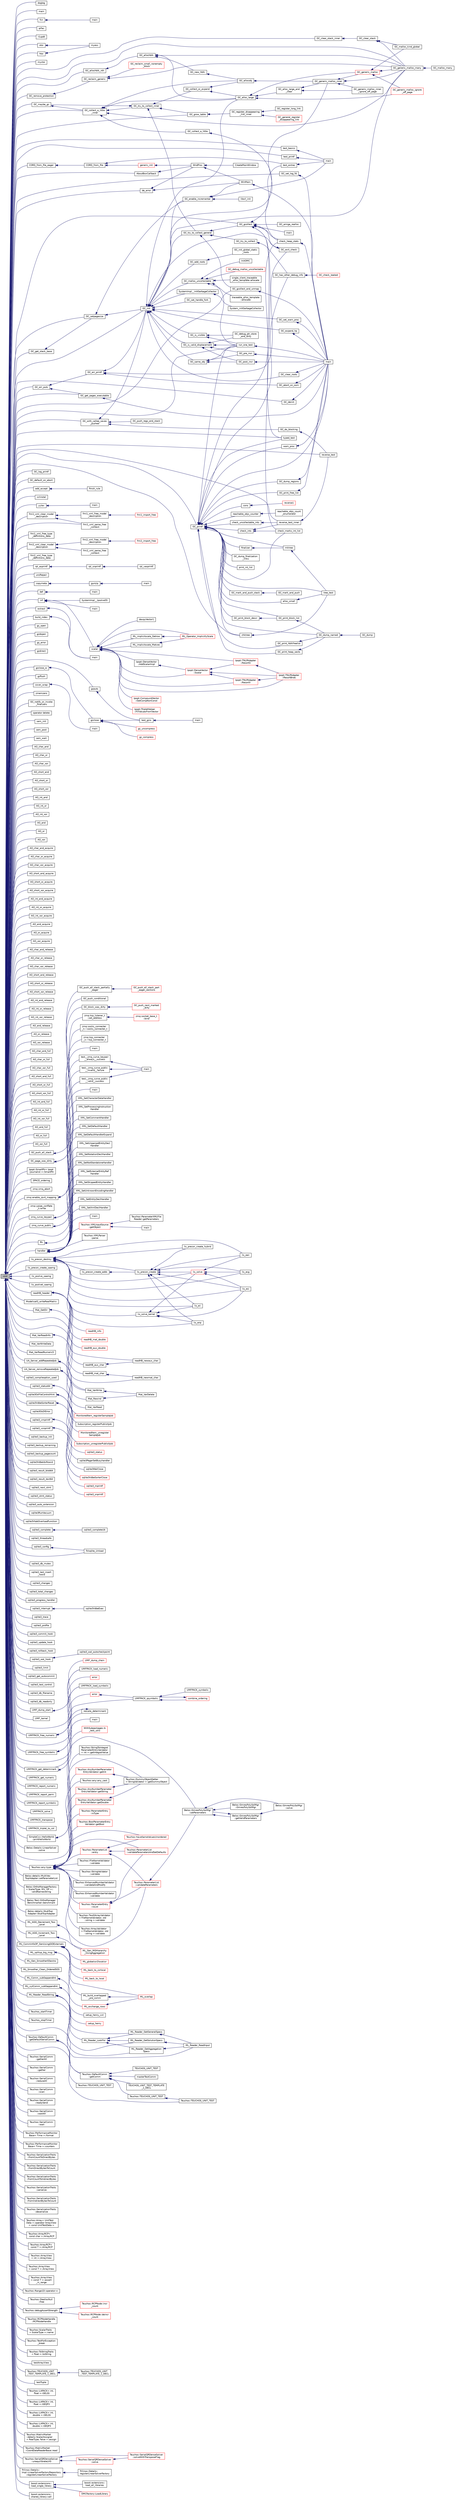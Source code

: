 digraph "void"
{
  edge [fontname="Helvetica",fontsize="10",labelfontname="Helvetica",labelfontsize="10"];
  node [fontname="Helvetica",fontsize="10",shape=record];
  rankdir="LR";
  Node4066 [label="void",height=0.2,width=0.4,color="black", fillcolor="grey75", style="filled", fontcolor="black"];
  Node4066 -> Node4067 [dir="back",color="midnightblue",fontsize="10",style="solid",fontname="Helvetica"];
  Node4067 [label="dogleg",height=0.2,width=0.4,color="black", fillcolor="white", style="filled",URL="$d4/db4/dogleg_8c.html#a0203fddbc92225a3c4bc7983700f8509"];
  Node4066 -> Node4068 [dir="back",color="midnightblue",fontsize="10",style="solid",fontname="Helvetica"];
  Node4068 [label="main",height=0.2,width=0.4,color="black", fillcolor="white", style="filled",URL="$df/d9e/chkdrv_8c.html#a3c04138a5bfe5d72780bb7e82a18e627"];
  Node4066 -> Node4069 [dir="back",color="midnightblue",fontsize="10",style="solid",fontname="Helvetica"];
  Node4069 [label="fcn",height=0.2,width=0.4,color="black", fillcolor="white", style="filled",URL="$d0/dbf/tfdjac2c_8c.html#a393c7aa2702f6dfd4903f284497afad2"];
  Node4069 -> Node4070 [dir="back",color="midnightblue",fontsize="10",style="solid",fontname="Helvetica"];
  Node4070 [label="main",height=0.2,width=0.4,color="black", fillcolor="white", style="filled",URL="$d0/dbf/tfdjac2c_8c.html#ae66f6b31b5ad750f1fe042a706a4e3d4"];
  Node4066 -> Node4071 [dir="back",color="midnightblue",fontsize="10",style="solid",fontname="Helvetica"];
  Node4071 [label="qrfac",height=0.2,width=0.4,color="black", fillcolor="white", style="filled",URL="$d0/d0b/qrfac_8c.html#ac4c1f8debede5bf7967bb0d333560531"];
  Node4066 -> Node4072 [dir="back",color="midnightblue",fontsize="10",style="solid",fontname="Helvetica"];
  Node4072 [label="r1updt",height=0.2,width=0.4,color="black", fillcolor="white", style="filled",URL="$de/dc8/r1updt_8c.html#a9b4ee12d19ee0cfcd9b61fc79b110e6c"];
  Node4066 -> Node4073 [dir="back",color="midnightblue",fontsize="10",style="solid",fontname="Helvetica"];
  Node4073 [label="htoi",height=0.2,width=0.4,color="black", fillcolor="white", style="filled",URL="$dd/d3e/flex-2_85_835_2misc_8c.html#ac2235cfa84ee15ea3420e1c719e3bddc"];
  Node4073 -> Node4074 [dir="back",color="midnightblue",fontsize="10",style="solid",fontname="Helvetica"];
  Node4074 [label="myesc",height=0.2,width=0.4,color="black", fillcolor="white", style="filled",URL="$dd/d3e/flex-2_85_835_2misc_8c.html#a523edb9dcbc3e195e5c4ca3d79408f0c"];
  Node4066 -> Node4075 [dir="back",color="midnightblue",fontsize="10",style="solid",fontname="Helvetica"];
  Node4075 [label="myctoi",height=0.2,width=0.4,color="black", fillcolor="white", style="filled",URL="$dd/d3e/flex-2_85_835_2misc_8c.html#a083ee91accbbf27b03f3b5dbd5a97d8f"];
  Node4066 -> Node4076 [dir="back",color="midnightblue",fontsize="10",style="solid",fontname="Helvetica"];
  Node4076 [label="otoi",height=0.2,width=0.4,color="black", fillcolor="white", style="filled",URL="$dd/d3e/flex-2_85_835_2misc_8c.html#ab102a18673a240c83e46b59a1d97980f"];
  Node4076 -> Node4074 [dir="back",color="midnightblue",fontsize="10",style="solid",fontname="Helvetica"];
  Node4066 -> Node4077 [dir="back",color="midnightblue",fontsize="10",style="solid",fontname="Helvetica"];
  Node4077 [label="GC_clear_stack_inner",height=0.2,width=0.4,color="black", fillcolor="white", style="filled",URL="$de/dd3/gc_2misc_8c.html#ac3e2d1701d7231796a986870576b8b9c"];
  Node4077 -> Node4078 [dir="back",color="midnightblue",fontsize="10",style="solid",fontname="Helvetica"];
  Node4078 [label="GC_clear_stack",height=0.2,width=0.4,color="black", fillcolor="white", style="filled",URL="$de/dd3/gc_2misc_8c.html#aa5f7a38189b1328955565f058dde9ff5"];
  Node4078 -> Node4079 [dir="back",color="midnightblue",fontsize="10",style="solid",fontname="Helvetica"];
  Node4079 [label="GC_malloc_kind_global",height=0.2,width=0.4,color="black", fillcolor="white", style="filled",URL="$d6/dcd/malloc_8c.html#ac933f227988d5dcd653f076434c32daf"];
  Node4078 -> Node4080 [dir="back",color="midnightblue",fontsize="10",style="solid",fontname="Helvetica"];
  Node4080 [label="GC_generic_malloc_many",height=0.2,width=0.4,color="black", fillcolor="white", style="filled",URL="$dc/d51/mallocx_8c.html#a9fe588b11aefcb234477af209301a04e"];
  Node4080 -> Node4081 [dir="back",color="midnightblue",fontsize="10",style="solid",fontname="Helvetica"];
  Node4081 [label="GC_malloc_many",height=0.2,width=0.4,color="black", fillcolor="white", style="filled",URL="$dc/d51/mallocx_8c.html#a2fcfcf43aeb0b574cb95d3959e009ae0"];
  Node4066 -> Node4082 [dir="back",color="midnightblue",fontsize="10",style="solid",fontname="Helvetica"];
  Node4082 [label="GC_set_log_fd",height=0.2,width=0.4,color="black", fillcolor="white", style="filled",URL="$de/dd3/gc_2misc_8c.html#ac2dc7bf8326f6de35c9c4be46b310c24"];
  Node4082 -> Node4083 [dir="back",color="midnightblue",fontsize="10",style="solid",fontname="Helvetica"];
  Node4083 [label="main",height=0.2,width=0.4,color="black", fillcolor="white", style="filled",URL="$d4/d12/3rd_party_2gc_2tests_2test_8c.html#a840291bc02cba5474a4cb46a9b9566fe"];
  Node4066 -> Node4084 [dir="back",color="midnightblue",fontsize="10",style="solid",fontname="Helvetica"];
  Node4084 [label="GC_init",height=0.2,width=0.4,color="black", fillcolor="white", style="filled",URL="$de/dd3/gc_2misc_8c.html#a16a0e282a07c598595436b79e88d6e00"];
  Node4084 -> Node4085 [dir="back",color="midnightblue",fontsize="10",style="solid",fontname="Helvetica"];
  Node4085 [label="GC_set_handle_fork",height=0.2,width=0.4,color="black", fillcolor="white", style="filled",URL="$de/dd3/gc_2misc_8c.html#af2180ba22a6f398984e28ed2008b5580"];
  Node4084 -> Node4086 [dir="back",color="midnightblue",fontsize="10",style="solid",fontname="Helvetica"];
  Node4086 [label="GC_enable_incremental",height=0.2,width=0.4,color="black", fillcolor="white", style="filled",URL="$de/dd3/gc_2misc_8c.html#a28b48d7c528209a6158075c4e15852d5"];
  Node4086 -> Node4087 [dir="back",color="midnightblue",fontsize="10",style="solid",fontname="Helvetica"];
  Node4087 [label="main",height=0.2,width=0.4,color="black", fillcolor="white", style="filled",URL="$d4/d4a/cordtest_8c.html#a840291bc02cba5474a4cb46a9b9566fe"];
  Node4086 -> Node4088 [dir="back",color="midnightblue",fontsize="10",style="solid",fontname="Helvetica"];
  Node4088 [label="WinMain",height=0.2,width=0.4,color="black", fillcolor="white", style="filled",URL="$dd/d92/de__win_8c.html#a1a82d574f68da3d68ac8b9c0a1dd3645"];
  Node4088 -> Node4083 [dir="back",color="midnightblue",fontsize="10",style="solid",fontname="Helvetica"];
  Node4086 -> Node4089 [dir="back",color="midnightblue",fontsize="10",style="solid",fontname="Helvetica"];
  Node4089 [label="libsrl_init",height=0.2,width=0.4,color="black", fillcolor="white", style="filled",URL="$de/d1f/staticrootstest_8c.html#a6c08b01ab84bb4fc83f50ca5202614c8"];
  Node4084 -> Node4090 [dir="back",color="midnightblue",fontsize="10",style="solid",fontname="Helvetica"];
  Node4090 [label="GC_set_warn_proc",height=0.2,width=0.4,color="black", fillcolor="white", style="filled",URL="$de/dd3/gc_2misc_8c.html#af7d8732a1092f3f0a5ea4ce4dad151f1"];
  Node4090 -> Node4083 [dir="back",color="midnightblue",fontsize="10",style="solid",fontname="Helvetica"];
  Node4084 -> Node4091 [dir="back",color="midnightblue",fontsize="10",style="solid",fontname="Helvetica"];
  Node4091 [label="GC_try_to_collect_general",height=0.2,width=0.4,color="black", fillcolor="white", style="filled",URL="$d9/d39/alloc_8c.html#a70b496ceee236d78b93b578c73695d6a"];
  Node4091 -> Node4092 [dir="back",color="midnightblue",fontsize="10",style="solid",fontname="Helvetica"];
  Node4092 [label="GC_try_to_collect",height=0.2,width=0.4,color="black", fillcolor="white", style="filled",URL="$d0/daa/gc_8h.html#a404a3dccccd6c1ea22ba2df40a40e8ff"];
  Node4092 -> Node4093 [dir="back",color="midnightblue",fontsize="10",style="solid",fontname="Helvetica"];
  Node4093 [label="GC_has_other_debug_info",height=0.2,width=0.4,color="black", fillcolor="white", style="filled",URL="$de/dbd/dbg__mlc_8h.html#a1e8d4ec327bfee97d5936431e51c3ef6"];
  Node4093 -> Node4094 [dir="back",color="midnightblue",fontsize="10",style="solid",fontname="Helvetica"];
  Node4094 [label="GC_check_leaked",height=0.2,width=0.4,color="red", fillcolor="white", style="filled",URL="$dd/d79/gc__priv_8h.html#a4985b7b1cc5846b5fc372ada1a410071"];
  Node4091 -> Node4141 [dir="back",color="midnightblue",fontsize="10",style="solid",fontname="Helvetica"];
  Node4141 [label="GC_gcollect",height=0.2,width=0.4,color="black", fillcolor="white", style="filled",URL="$d0/daa/gc_8h.html#a726a8653def8e4e16be7e29c7617c7d5"];
  Node4141 -> Node4142 [dir="back",color="midnightblue",fontsize="10",style="solid",fontname="Helvetica"];
  Node4142 [label="GC_exit_check",height=0.2,width=0.4,color="black", fillcolor="white", style="filled",URL="$de/dd3/gc_2misc_8c.html#aebed0843915f857a3004b0b9fc88846e"];
  Node4142 -> Node4084 [dir="back",color="midnightblue",fontsize="10",style="solid",fontname="Helvetica"];
  Node4141 -> Node4143 [dir="back",color="midnightblue",fontsize="10",style="solid",fontname="Helvetica"];
  Node4143 [label="test_extras",height=0.2,width=0.4,color="black", fillcolor="white", style="filled",URL="$d4/d4a/cordtest_8c.html#a41666cce4e83b24e3d42af892b182644"];
  Node4143 -> Node4087 [dir="back",color="midnightblue",fontsize="10",style="solid",fontname="Helvetica"];
  Node4141 -> Node4122 [dir="back",color="midnightblue",fontsize="10",style="solid",fontname="Helvetica"];
  Node4122 [label="GC_amiga_realloc",height=0.2,width=0.4,color="black", fillcolor="white", style="filled",URL="$df/db9/_amiga_o_s_8c.html#a7c1ecf244dbbc680b785e85392d3c2b6"];
  Node4141 -> Node4144 [dir="back",color="midnightblue",fontsize="10",style="solid",fontname="Helvetica"];
  Node4144 [label="main",height=0.2,width=0.4,color="black", fillcolor="white", style="filled",URL="$db/d36/smash__test_8c.html#a840291bc02cba5474a4cb46a9b9566fe"];
  Node4141 -> Node4145 [dir="back",color="midnightblue",fontsize="10",style="solid",fontname="Helvetica"];
  Node4145 [label="check_marks_int_list",height=0.2,width=0.4,color="black", fillcolor="white", style="filled",URL="$d4/d12/3rd_party_2gc_2tests_2test_8c.html#ac6dbf9420593639ba86d505e057889e4"];
  Node4141 -> Node4135 [dir="back",color="midnightblue",fontsize="10",style="solid",fontname="Helvetica"];
  Node4135 [label="typed_test",height=0.2,width=0.4,color="black", fillcolor="white", style="filled",URL="$d4/d12/3rd_party_2gc_2tests_2test_8c.html#a3047bb18240fab4f191d42576eade94e"];
  Node4141 -> Node4138 [dir="back",color="midnightblue",fontsize="10",style="solid",fontname="Helvetica"];
  Node4138 [label="check_heap_stats",height=0.2,width=0.4,color="black", fillcolor="white", style="filled",URL="$d4/d12/3rd_party_2gc_2tests_2test_8c.html#a668cddfb86d2c85b386a9e873f0e7e3b"];
  Node4138 -> Node4083 [dir="back",color="midnightblue",fontsize="10",style="solid",fontname="Helvetica"];
  Node4091 -> Node4146 [dir="back",color="midnightblue",fontsize="10",style="solid",fontname="Helvetica"];
  Node4146 [label="GC_gcollect_and_unmap",height=0.2,width=0.4,color="black", fillcolor="white", style="filled",URL="$d0/daa/gc_8h.html#a1ecc2296689777f705083307b50cd139"];
  Node4146 -> Node4083 [dir="back",color="midnightblue",fontsize="10",style="solid",fontname="Helvetica"];
  Node4084 -> Node4147 [dir="back",color="midnightblue",fontsize="10",style="solid",fontname="Helvetica"];
  Node4147 [label="GC_expand_hp",height=0.2,width=0.4,color="black", fillcolor="white", style="filled",URL="$d0/daa/gc_8h.html#a7eb7c135ee0716354c0061dd2d87dd8b"];
  Node4147 -> Node4083 [dir="back",color="midnightblue",fontsize="10",style="solid",fontname="Helvetica"];
  Node4084 -> Node4128 [dir="back",color="midnightblue",fontsize="10",style="solid",fontname="Helvetica"];
  Node4128 [label="GC_alloc_large",height=0.2,width=0.4,color="black", fillcolor="white", style="filled",URL="$d6/dcd/malloc_8c.html#a758db4d9bd590df7e5109b1f445ca78b"];
  Node4128 -> Node4129 [dir="back",color="midnightblue",fontsize="10",style="solid",fontname="Helvetica"];
  Node4129 [label="GC_alloc_large_and\l_clear",height=0.2,width=0.4,color="black", fillcolor="white", style="filled",URL="$d6/dcd/malloc_8c.html#add822b71ebb231a3401ff6970d29a95a"];
  Node4129 -> Node4106 [dir="back",color="midnightblue",fontsize="10",style="solid",fontname="Helvetica"];
  Node4106 [label="GC_generic_malloc_inner",height=0.2,width=0.4,color="black", fillcolor="white", style="filled",URL="$d6/dcd/malloc_8c.html#aaf1ed9de3698d4fdb54f7f73b2dd253e"];
  Node4106 -> Node4107 [dir="back",color="midnightblue",fontsize="10",style="solid",fontname="Helvetica"];
  Node4107 [label="GC_generic_malloc_inner\l_ignore_off_page",height=0.2,width=0.4,color="black", fillcolor="white", style="filled",URL="$d6/dcd/malloc_8c.html#abe43a78928b4a084553d8f70b899cae5"];
  Node4106 -> Node4108 [dir="back",color="midnightblue",fontsize="10",style="solid",fontname="Helvetica"];
  Node4108 [label="GC_generic_malloc",height=0.2,width=0.4,color="red", fillcolor="white", style="filled",URL="$d6/dcd/malloc_8c.html#aa90ce9ffd281a1d15e178cfe413d0871"];
  Node4108 -> Node4079 [dir="back",color="midnightblue",fontsize="10",style="solid",fontname="Helvetica"];
  Node4108 -> Node4123 [dir="back",color="midnightblue",fontsize="10",style="solid",fontname="Helvetica"];
  Node4123 [label="GC_generic_malloc_ignore\l_off_page",height=0.2,width=0.4,color="red", fillcolor="white", style="filled",URL="$dc/d51/mallocx_8c.html#a666f6524ec2c14f31b10f63e972877b6"];
  Node4108 -> Node4080 [dir="back",color="midnightblue",fontsize="10",style="solid",fontname="Helvetica"];
  Node4106 -> Node4080 [dir="back",color="midnightblue",fontsize="10",style="solid",fontname="Helvetica"];
  Node4129 -> Node4107 [dir="back",color="midnightblue",fontsize="10",style="solid",fontname="Helvetica"];
  Node4128 -> Node4108 [dir="back",color="midnightblue",fontsize="10",style="solid",fontname="Helvetica"];
  Node4128 -> Node4123 [dir="back",color="midnightblue",fontsize="10",style="solid",fontname="Helvetica"];
  Node4084 -> Node4106 [dir="back",color="midnightblue",fontsize="10",style="solid",fontname="Helvetica"];
  Node4084 -> Node4112 [dir="back",color="midnightblue",fontsize="10",style="solid",fontname="Helvetica"];
  Node4112 [label="GC_malloc_uncollectable",height=0.2,width=0.4,color="black", fillcolor="white", style="filled",URL="$d6/dcd/malloc_8c.html#a1664c324e1906f349bf662027c3126f5"];
  Node4112 -> Node4113 [dir="back",color="midnightblue",fontsize="10",style="solid",fontname="Helvetica"];
  Node4113 [label="GC_debug_malloc_uncollectable",height=0.2,width=0.4,color="red", fillcolor="white", style="filled",URL="$d3/d7b/dbg__mlc_8c.html#a74f5506c22097e531b809369b444a335"];
  Node4112 -> Node4116 [dir="back",color="midnightblue",fontsize="10",style="solid",fontname="Helvetica"];
  Node4116 [label="single_client_traceable\l_alloc_template::allocate",height=0.2,width=0.4,color="black", fillcolor="white", style="filled",URL="$d6/d6f/classsingle__client__traceable__alloc__template.html#a0e0fc2ccede260fcacf348082fa81680"];
  Node4112 -> Node4117 [dir="back",color="midnightblue",fontsize="10",style="solid",fontname="Helvetica"];
  Node4117 [label="traceable_alloc_template\l::allocate",height=0.2,width=0.4,color="black", fillcolor="white", style="filled",URL="$db/d9f/classtraceable__alloc__template.html#ac2c07fc218733476be8ca4ac0e41f505"];
  Node4112 -> Node4118 [dir="back",color="midnightblue",fontsize="10",style="solid",fontname="Helvetica"];
  Node4118 [label="run_one_test",height=0.2,width=0.4,color="black", fillcolor="white", style="filled",URL="$d4/d12/3rd_party_2gc_2tests_2test_8c.html#a3b194f0711aa5c8878f77b3809918845"];
  Node4118 -> Node4083 [dir="back",color="midnightblue",fontsize="10",style="solid",fontname="Helvetica"];
  Node4112 -> Node4119 [dir="back",color="midnightblue",fontsize="10",style="solid",fontname="Helvetica"];
  Node4119 [label="InitOMC",height=0.2,width=0.4,color="black", fillcolor="white", style="filled",URL="$d2/d87/_o_m_c_8cpp.html#a10355828ede503a231b73ff5b852a040"];
  Node4084 -> Node4080 [dir="back",color="midnightblue",fontsize="10",style="solid",fontname="Helvetica"];
  Node4084 -> Node4148 [dir="back",color="midnightblue",fontsize="10",style="solid",fontname="Helvetica"];
  Node4148 [label="GC_add_roots",height=0.2,width=0.4,color="black", fillcolor="white", style="filled",URL="$dd/d54/mark__rts_8c.html#ac7c3d4466f482afa563fa179d878df45"];
  Node4148 -> Node4149 [dir="back",color="midnightblue",fontsize="10",style="solid",fontname="Helvetica"];
  Node4149 [label="GC_init_global_static\l_roots",height=0.2,width=0.4,color="black", fillcolor="white", style="filled",URL="$dc/d33/init__global__static__roots_8cpp.html#aa5562681b50743592667012c6b875411"];
  Node4084 -> Node4150 [dir="back",color="midnightblue",fontsize="10",style="solid",fontname="Helvetica"];
  Node4150 [label="GC_clear_roots",height=0.2,width=0.4,color="black", fillcolor="white", style="filled",URL="$dd/d54/mark__rts_8c.html#ab122905e6bba46a5258e633336141543"];
  Node4150 -> Node4083 [dir="back",color="midnightblue",fontsize="10",style="solid",fontname="Helvetica"];
  Node4084 -> Node4151 [dir="back",color="midnightblue",fontsize="10",style="solid",fontname="Helvetica"];
  Node4151 [label="GC_same_obj",height=0.2,width=0.4,color="black", fillcolor="white", style="filled",URL="$df/d07/ptr__chck_8c.html#a07133f40eb3b6bcc25c316ff1c33ad09"];
  Node4151 -> Node4152 [dir="back",color="midnightblue",fontsize="10",style="solid",fontname="Helvetica"];
  Node4152 [label="GC_pre_incr",height=0.2,width=0.4,color="black", fillcolor="white", style="filled",URL="$df/d07/ptr__chck_8c.html#af54d43c4436e9883019299abcbdf057c"];
  Node4152 -> Node4083 [dir="back",color="midnightblue",fontsize="10",style="solid",fontname="Helvetica"];
  Node4151 -> Node4153 [dir="back",color="midnightblue",fontsize="10",style="solid",fontname="Helvetica"];
  Node4153 [label="GC_post_incr",height=0.2,width=0.4,color="black", fillcolor="white", style="filled",URL="$df/d07/ptr__chck_8c.html#a22a67595a3f1740724b01f3416ef5541"];
  Node4153 -> Node4083 [dir="back",color="midnightblue",fontsize="10",style="solid",fontname="Helvetica"];
  Node4151 -> Node4118 [dir="back",color="midnightblue",fontsize="10",style="solid",fontname="Helvetica"];
  Node4084 -> Node4154 [dir="back",color="midnightblue",fontsize="10",style="solid",fontname="Helvetica"];
  Node4154 [label="GC_is_valid_displacement",height=0.2,width=0.4,color="black", fillcolor="white", style="filled",URL="$df/d07/ptr__chck_8c.html#a6694713c7953d374c0f091a42845ad3d"];
  Node4154 -> Node4155 [dir="back",color="midnightblue",fontsize="10",style="solid",fontname="Helvetica"];
  Node4155 [label="GC_debug_ptr_store\l_and_dirty",height=0.2,width=0.4,color="black", fillcolor="white", style="filled",URL="$d0/daa/gc_8h.html#a6bfbb76ce93eedfb9fc0a64659e26c71"];
  Node4154 -> Node4152 [dir="back",color="midnightblue",fontsize="10",style="solid",fontname="Helvetica"];
  Node4154 -> Node4153 [dir="back",color="midnightblue",fontsize="10",style="solid",fontname="Helvetica"];
  Node4154 -> Node4118 [dir="back",color="midnightblue",fontsize="10",style="solid",fontname="Helvetica"];
  Node4084 -> Node4156 [dir="back",color="midnightblue",fontsize="10",style="solid",fontname="Helvetica"];
  Node4156 [label="GC_is_visible",height=0.2,width=0.4,color="black", fillcolor="white", style="filled",URL="$df/d07/ptr__chck_8c.html#aef9e284e784846706fd7417213165736"];
  Node4156 -> Node4155 [dir="back",color="midnightblue",fontsize="10",style="solid",fontname="Helvetica"];
  Node4156 -> Node4118 [dir="back",color="midnightblue",fontsize="10",style="solid",fontname="Helvetica"];
  Node4084 -> Node4157 [dir="back",color="midnightblue",fontsize="10",style="solid",fontname="Helvetica"];
  Node4157 [label="SystemImpl__initGarbageCollector",height=0.2,width=0.4,color="black", fillcolor="white", style="filled",URL="$db/d35/systemimpl_8h.html#a876cc79b432f0e4c00a45f86ab662555"];
  Node4157 -> Node4158 [dir="back",color="midnightblue",fontsize="10",style="solid",fontname="Helvetica"];
  Node4158 [label="System_initGarbageCollector",height=0.2,width=0.4,color="black", fillcolor="white", style="filled",URL="$df/ddc/_system__omc_8c.html#a935852f9255ce08aa40ccd3ce9c31c72"];
  Node4066 -> Node4159 [dir="back",color="midnightblue",fontsize="10",style="solid",fontname="Helvetica"];
  Node4159 [label="GC_deinit",height=0.2,width=0.4,color="black", fillcolor="white", style="filled",URL="$de/dd3/gc_2misc_8c.html#a745a8aecd00efb99e493ed680f8cc9ee"];
  Node4159 -> Node4083 [dir="back",color="midnightblue",fontsize="10",style="solid",fontname="Helvetica"];
  Node4066 -> Node4160 [dir="back",color="midnightblue",fontsize="10",style="solid",fontname="Helvetica"];
  Node4160 [label="GC_printf",height=0.2,width=0.4,color="black", fillcolor="white", style="filled",URL="$d6/dd5/test__cpp_8cc.html#a0a4b73bdbd1493e37e0fd10c67957d71"];
  Node4160 -> Node4161 [dir="back",color="midnightblue",fontsize="10",style="solid",fontname="Helvetica"];
  Node4161 [label="GC_dump_named",height=0.2,width=0.4,color="black", fillcolor="white", style="filled",URL="$de/dd3/gc_2misc_8c.html#a368f0ec500d275e2422e1272d50ad44e"];
  Node4161 -> Node4162 [dir="back",color="midnightblue",fontsize="10",style="solid",fontname="Helvetica"];
  Node4162 [label="GC_dump",height=0.2,width=0.4,color="black", fillcolor="white", style="filled",URL="$de/dd3/gc_2misc_8c.html#a6de78734ee9e2d575abf6574ca977f26"];
  Node4160 -> Node4163 [dir="back",color="midnightblue",fontsize="10",style="solid",fontname="Helvetica"];
  Node4163 [label="GC_print_hblkfreelist",height=0.2,width=0.4,color="black", fillcolor="white", style="filled",URL="$dd/d79/gc__priv_8h.html#abe429a18caae8a4d85d4ce6fdd32af87"];
  Node4163 -> Node4161 [dir="back",color="midnightblue",fontsize="10",style="solid",fontname="Helvetica"];
  Node4160 -> Node4164 [dir="back",color="midnightblue",fontsize="10",style="solid",fontname="Helvetica"];
  Node4164 [label="GC_dump_regions",height=0.2,width=0.4,color="black", fillcolor="white", style="filled",URL="$d0/daa/gc_8h.html#afe4ec1efd602e5f645eec5bd8be63e9d"];
  Node4164 -> Node4083 [dir="back",color="midnightblue",fontsize="10",style="solid",fontname="Helvetica"];
  Node4160 -> Node4165 [dir="back",color="midnightblue",fontsize="10",style="solid",fontname="Helvetica"];
  Node4165 [label="GC_print_heap_sects",height=0.2,width=0.4,color="black", fillcolor="white", style="filled",URL="$dd/d79/gc__priv_8h.html#a1530f4c0a47ef9c4697411bd616a4e30"];
  Node4165 -> Node4161 [dir="back",color="midnightblue",fontsize="10",style="solid",fontname="Helvetica"];
  Node4160 -> Node4093 [dir="back",color="midnightblue",fontsize="10",style="solid",fontname="Helvetica"];
  Node4160 -> Node4166 [dir="back",color="midnightblue",fontsize="10",style="solid",fontname="Helvetica"];
  Node4166 [label="GC_dump_finalization\l_links",height=0.2,width=0.4,color="black", fillcolor="white", style="filled",URL="$d3/d1e/finalize_8c.html#a1ff5f1c0e3fb5ffdaac1e1b8454801bb"];
  Node4160 -> Node4167 [dir="back",color="midnightblue",fontsize="10",style="solid",fontname="Helvetica"];
  Node4167 [label="GC_mark_and_push_stack",height=0.2,width=0.4,color="black", fillcolor="white", style="filled",URL="$d1/db7/mark_8c.html#a0ad19ea408e2e4036388169a63832206"];
  Node4167 -> Node4168 [dir="back",color="midnightblue",fontsize="10",style="solid",fontname="Helvetica"];
  Node4168 [label="GC_mark_and_push",height=0.2,width=0.4,color="black", fillcolor="white", style="filled",URL="$d1/db7/mark_8c.html#aa06228dd5e4fa15c239a206b738e7725"];
  Node4160 -> Node4169 [dir="back",color="midnightblue",fontsize="10",style="solid",fontname="Helvetica"];
  Node4169 [label="GC_print_block_descr",height=0.2,width=0.4,color="black", fillcolor="white", style="filled",URL="$d7/d0b/reclaim_8c.html#a1d39e7bf6b9c3e37a7fe7d1091dc355a"];
  Node4169 -> Node4170 [dir="back",color="midnightblue",fontsize="10",style="solid",fontname="Helvetica"];
  Node4170 [label="GC_print_block_list",height=0.2,width=0.4,color="black", fillcolor="white", style="filled",URL="$d7/d0b/reclaim_8c.html#a6af7c1476de5320028607f6ded366465"];
  Node4170 -> Node4161 [dir="back",color="midnightblue",fontsize="10",style="solid",fontname="Helvetica"];
  Node4160 -> Node4170 [dir="back",color="midnightblue",fontsize="10",style="solid",fontname="Helvetica"];
  Node4160 -> Node4171 [dir="back",color="midnightblue",fontsize="10",style="solid",fontname="Helvetica"];
  Node4171 [label="GC_print_free_list",height=0.2,width=0.4,color="black", fillcolor="white", style="filled",URL="$d7/d0b/reclaim_8c.html#ad3ac01b8e0b70967ebae112f700277b0"];
  Node4171 -> Node4083 [dir="back",color="midnightblue",fontsize="10",style="solid",fontname="Helvetica"];
  Node4160 -> Node4172 [dir="back",color="midnightblue",fontsize="10",style="solid",fontname="Helvetica"];
  Node4172 [label="cons",height=0.2,width=0.4,color="black", fillcolor="white", style="filled",URL="$d4/d12/3rd_party_2gc_2tests_2test_8c.html#af80ef07e523ca367a8986f4b5bccbef2"];
  Node4172 -> Node4173 [dir="back",color="midnightblue",fontsize="10",style="solid",fontname="Helvetica"];
  Node4173 [label="reverse1",height=0.2,width=0.4,color="red", fillcolor="white", style="filled",URL="$d4/d12/3rd_party_2gc_2tests_2test_8c.html#a9044061d6c0f8046c7339ae1af775595"];
  Node4160 -> Node4177 [dir="back",color="midnightblue",fontsize="10",style="solid",fontname="Helvetica"];
  Node4177 [label="check_ints",height=0.2,width=0.4,color="black", fillcolor="white", style="filled",URL="$d4/d12/3rd_party_2gc_2tests_2test_8c.html#a5375ba16e440621c75b02244f1e2dbdd"];
  Node4177 -> Node4145 [dir="back",color="midnightblue",fontsize="10",style="solid",fontname="Helvetica"];
  Node4177 -> Node4175 [dir="back",color="midnightblue",fontsize="10",style="solid",fontname="Helvetica"];
  Node4175 [label="reverse_test_inner",height=0.2,width=0.4,color="black", fillcolor="white", style="filled",URL="$d4/d12/3rd_party_2gc_2tests_2test_8c.html#a1072a92fc80c418ad7b6512a0b1379bf"];
  Node4175 -> Node4176 [dir="back",color="midnightblue",fontsize="10",style="solid",fontname="Helvetica"];
  Node4176 [label="reverse_test",height=0.2,width=0.4,color="black", fillcolor="white", style="filled",URL="$d4/d12/3rd_party_2gc_2tests_2test_8c.html#a66380dd91e1888369d9921c4b740d6d5"];
  Node4160 -> Node4178 [dir="back",color="midnightblue",fontsize="10",style="solid",fontname="Helvetica"];
  Node4178 [label="check_uncollectable_ints",height=0.2,width=0.4,color="black", fillcolor="white", style="filled",URL="$d4/d12/3rd_party_2gc_2tests_2test_8c.html#abc7bb1f6eaa8e2a7b5ede005b81fca16"];
  Node4178 -> Node4175 [dir="back",color="midnightblue",fontsize="10",style="solid",fontname="Helvetica"];
  Node4160 -> Node4179 [dir="back",color="midnightblue",fontsize="10",style="solid",fontname="Helvetica"];
  Node4179 [label="print_int_list",height=0.2,width=0.4,color="black", fillcolor="white", style="filled",URL="$d4/d12/3rd_party_2gc_2tests_2test_8c.html#a5abac8c0c98968f2f49bf9773c67f94e"];
  Node4160 -> Node4145 [dir="back",color="midnightblue",fontsize="10",style="solid",fontname="Helvetica"];
  Node4160 -> Node4180 [dir="back",color="midnightblue",fontsize="10",style="solid",fontname="Helvetica"];
  Node4180 [label="finalizer",height=0.2,width=0.4,color="black", fillcolor="white", style="filled",URL="$d4/d12/3rd_party_2gc_2tests_2test_8c.html#ac46cbe3923b0b01f15d9ad2322f99e6d"];
  Node4180 -> Node4181 [dir="back",color="midnightblue",fontsize="10",style="solid",fontname="Helvetica"];
  Node4181 [label="mktree",height=0.2,width=0.4,color="black", fillcolor="white", style="filled",URL="$d4/d12/3rd_party_2gc_2tests_2test_8c.html#a6963d5ff9c6b3becc684d9ee900bd55c"];
  Node4181 -> Node4182 [dir="back",color="midnightblue",fontsize="10",style="solid",fontname="Helvetica"];
  Node4182 [label="tree_test",height=0.2,width=0.4,color="black", fillcolor="white", style="filled",URL="$d4/d12/3rd_party_2gc_2tests_2test_8c.html#a23eb96959bc89a6be943bb305470a937"];
  Node4160 -> Node4181 [dir="back",color="midnightblue",fontsize="10",style="solid",fontname="Helvetica"];
  Node4160 -> Node4183 [dir="back",color="midnightblue",fontsize="10",style="solid",fontname="Helvetica"];
  Node4183 [label="chktree",height=0.2,width=0.4,color="black", fillcolor="white", style="filled",URL="$d4/d12/3rd_party_2gc_2tests_2test_8c.html#ae5664bfdf54a11e8bb981f5a37c2b186"];
  Node4183 -> Node4182 [dir="back",color="midnightblue",fontsize="10",style="solid",fontname="Helvetica"];
  Node4160 -> Node4184 [dir="back",color="midnightblue",fontsize="10",style="solid",fontname="Helvetica"];
  Node4184 [label="alloc_small",height=0.2,width=0.4,color="black", fillcolor="white", style="filled",URL="$d4/d12/3rd_party_2gc_2tests_2test_8c.html#a7553e01ac24a6b6232a55f4eb0e113da"];
  Node4184 -> Node4182 [dir="back",color="midnightblue",fontsize="10",style="solid",fontname="Helvetica"];
  Node4160 -> Node4182 [dir="back",color="midnightblue",fontsize="10",style="solid",fontname="Helvetica"];
  Node4160 -> Node4135 [dir="back",color="midnightblue",fontsize="10",style="solid",fontname="Helvetica"];
  Node4160 -> Node4118 [dir="back",color="midnightblue",fontsize="10",style="solid",fontname="Helvetica"];
  Node4160 -> Node4185 [dir="back",color="midnightblue",fontsize="10",style="solid",fontname="Helvetica"];
  Node4185 [label="reachable_objs_counter",height=0.2,width=0.4,color="black", fillcolor="white", style="filled",URL="$d4/d12/3rd_party_2gc_2tests_2test_8c.html#a0b724bf1d4731c24e4150f8b5cacd26c"];
  Node4185 -> Node4186 [dir="back",color="midnightblue",fontsize="10",style="solid",fontname="Helvetica"];
  Node4186 [label="reachable_objs_count\l_enumerator",height=0.2,width=0.4,color="black", fillcolor="white", style="filled",URL="$d4/d12/3rd_party_2gc_2tests_2test_8c.html#a6a7e0f78ded9479f0eb09c171ca7b83d"];
  Node4160 -> Node4138 [dir="back",color="midnightblue",fontsize="10",style="solid",fontname="Helvetica"];
  Node4160 -> Node4187 [dir="back",color="midnightblue",fontsize="10",style="solid",fontname="Helvetica"];
  Node4187 [label="warn_proc",height=0.2,width=0.4,color="black", fillcolor="white", style="filled",URL="$d4/d12/3rd_party_2gc_2tests_2test_8c.html#a8dd27a30cfc55799d05256ca607323ed"];
  Node4187 -> Node4083 [dir="back",color="midnightblue",fontsize="10",style="solid",fontname="Helvetica"];
  Node4160 -> Node4083 [dir="back",color="midnightblue",fontsize="10",style="solid",fontname="Helvetica"];
  Node4066 -> Node4188 [dir="back",color="midnightblue",fontsize="10",style="solid",fontname="Helvetica"];
  Node4188 [label="GC_log_printf",height=0.2,width=0.4,color="black", fillcolor="white", style="filled",URL="$de/dd3/gc_2misc_8c.html#a1434cc1aa0efb284493d1be3bed5ba90"];
  Node4066 -> Node4189 [dir="back",color="midnightblue",fontsize="10",style="solid",fontname="Helvetica"];
  Node4189 [label="GC_err_puts",height=0.2,width=0.4,color="black", fillcolor="white", style="filled",URL="$de/dd3/gc_2misc_8c.html#ac8e0ae3d9050e13056af620d0395c587"];
  Node4189 -> Node4190 [dir="back",color="midnightblue",fontsize="10",style="solid",fontname="Helvetica"];
  Node4190 [label="GC_err_printf",height=0.2,width=0.4,color="black", fillcolor="white", style="filled",URL="$de/dd3/gc_2misc_8c.html#a65add866e165472e33077885ab5cb57d"];
  Node4190 -> Node4142 [dir="back",color="midnightblue",fontsize="10",style="solid",fontname="Helvetica"];
  Node4190 -> Node4084 [dir="back",color="midnightblue",fontsize="10",style="solid",fontname="Helvetica"];
  Node4190 -> Node4191 [dir="back",color="midnightblue",fontsize="10",style="solid",fontname="Helvetica"];
  Node4191 [label="GC_abort_on_oom",height=0.2,width=0.4,color="black", fillcolor="white", style="filled",URL="$de/dd3/gc_2misc_8c.html#a64a1bde5ec39c6bb2de4cfe7eca53618"];
  Node4191 -> Node4083 [dir="back",color="midnightblue",fontsize="10",style="solid",fontname="Helvetica"];
  Node4189 -> Node4192 [dir="back",color="midnightblue",fontsize="10",style="solid",fontname="Helvetica"];
  Node4192 [label="GC_get_pages_executable",height=0.2,width=0.4,color="black", fillcolor="white", style="filled",URL="$d2/d3c/os__dep_8c.html#a990a567e9505deabda0ece6030647f7e"];
  Node4192 -> Node4083 [dir="back",color="midnightblue",fontsize="10",style="solid",fontname="Helvetica"];
  Node4066 -> Node4193 [dir="back",color="midnightblue",fontsize="10",style="solid",fontname="Helvetica"];
  Node4193 [label="GC_default_on_abort",height=0.2,width=0.4,color="black", fillcolor="white", style="filled",URL="$de/dd3/gc_2misc_8c.html#a200bddb77978f5b6bbd48e7e1530bd6a"];
  Node4066 -> Node4194 [dir="back",color="midnightblue",fontsize="10",style="solid",fontname="Helvetica"];
  Node4194 [label="add_accept",height=0.2,width=0.4,color="black", fillcolor="white", style="filled",URL="$dc/d0a/nfa_8c.html#a043cd14a2b78f3f3b94fcda9d96e6ee5"];
  Node4194 -> Node4195 [dir="back",color="midnightblue",fontsize="10",style="solid",fontname="Helvetica"];
  Node4195 [label="finish_rule",height=0.2,width=0.4,color="black", fillcolor="white", style="filled",URL="$dc/d0a/nfa_8c.html#a80e2e02d7dbb55a3f09f7b0e12895cec"];
  Node4066 -> Node4196 [dir="back",color="midnightblue",fontsize="10",style="solid",fontname="Helvetica"];
  Node4196 [label="cclinstal",height=0.2,width=0.4,color="black", fillcolor="white", style="filled",URL="$de/dd2/sym_8c.html#a3b69d23e22d54da5d050b6e254677454"];
  Node4066 -> Node4197 [dir="back",color="midnightblue",fontsize="10",style="solid",fontname="Helvetica"];
  Node4197 [label="yylex",height=0.2,width=0.4,color="black", fillcolor="white", style="filled",URL="$da/dfe/yylex_8c.html#aa40b27ae32d6d1ae7160bd6256e08eb8"];
  Node4197 -> Node4198 [dir="back",color="midnightblue",fontsize="10",style="solid",fontname="Helvetica"];
  Node4198 [label="main",height=0.2,width=0.4,color="black", fillcolor="white", style="filled",URL="$d8/dc5/libmain_8c.html#afced8478b91af5c169926dfa4426333d"];
  Node4066 -> Node4199 [dir="back",color="midnightblue",fontsize="10",style="solid",fontname="Helvetica"];
  Node4199 [label="fmi1_xml_clear_model\l_description",height=0.2,width=0.4,color="black", fillcolor="white", style="filled",URL="$d8/df0/group__fmi1__xml__init.html#ga2e3619ee19f4a9ade5d9dac7bd84a90f"];
  Node4199 -> Node4200 [dir="back",color="midnightblue",fontsize="10",style="solid",fontname="Helvetica"];
  Node4200 [label="fmi1_xml_free_model\l_description",height=0.2,width=0.4,color="black", fillcolor="white", style="filled",URL="$d8/df0/group__fmi1__xml__init.html#ga7cea2153f2b7cfecc63820329b92eced"];
  Node4200 -> Node4201 [dir="back",color="midnightblue",fontsize="10",style="solid",fontname="Helvetica"];
  Node4201 [label="fmi1_import_free",height=0.2,width=0.4,color="red", fillcolor="white", style="filled",URL="$dd/d6c/group__fmi1__import__init.html#ga613dc18aeae3893d4ddf4c1ef3de948f",tooltip="Release the memory allocated. "];
  Node4199 -> Node4206 [dir="back",color="midnightblue",fontsize="10",style="solid",fontname="Helvetica"];
  Node4206 [label="fmi1_xml_parse_free\l_context",height=0.2,width=0.4,color="black", fillcolor="white", style="filled",URL="$d0/d34/fmi1__xml__parser_8c.html#a5f899073d1effbc86e6963754bba2ba3"];
  Node4066 -> Node4206 [dir="back",color="midnightblue",fontsize="10",style="solid",fontname="Helvetica"];
  Node4066 -> Node4207 [dir="back",color="midnightblue",fontsize="10",style="solid",fontname="Helvetica"];
  Node4207 [label="fmi1_xml_free_type\l_definitions_data",height=0.2,width=0.4,color="black", fillcolor="white", style="filled",URL="$d5/d0a/fmi1__xml__type__impl_8h.html#a5b2adcdd1b15a5ab752c8e2d5a32070f"];
  Node4066 -> Node4208 [dir="back",color="midnightblue",fontsize="10",style="solid",fontname="Helvetica"];
  Node4208 [label="fmi2_xml_clear_model\l_description",height=0.2,width=0.4,color="black", fillcolor="white", style="filled",URL="$da/ddf/group__fmi2__xml__init.html#ga1a413bc5d6fe6c47bf358db70414ec2a"];
  Node4208 -> Node4209 [dir="back",color="midnightblue",fontsize="10",style="solid",fontname="Helvetica"];
  Node4209 [label="fmi2_xml_free_model\l_description",height=0.2,width=0.4,color="black", fillcolor="white", style="filled",URL="$da/ddf/group__fmi2__xml__init.html#gaa27f3dd13e771355b9f2f199ff222bb8"];
  Node4209 -> Node4210 [dir="back",color="midnightblue",fontsize="10",style="solid",fontname="Helvetica"];
  Node4210 [label="fmi2_import_free",height=0.2,width=0.4,color="red", fillcolor="white", style="filled",URL="$d4/de2/group__fmi2__import__init.html#ga909a9ef1b442f3d21000981a2bf8e650",tooltip="Release the memory allocated. "];
  Node4208 -> Node4212 [dir="back",color="midnightblue",fontsize="10",style="solid",fontname="Helvetica"];
  Node4212 [label="fmi2_xml_parse_free\l_context",height=0.2,width=0.4,color="black", fillcolor="white", style="filled",URL="$d0/d8b/fmi2__xml__parser_8c.html#a1bed0f102ef65f6a1811c47e542b304a"];
  Node4066 -> Node4213 [dir="back",color="midnightblue",fontsize="10",style="solid",fontname="Helvetica"];
  Node4213 [label="fmi2_xml_free_type\l_definitions_data",height=0.2,width=0.4,color="black", fillcolor="white", style="filled",URL="$df/da3/fmi2__xml__type__impl_8h.html#ad8114b5bc54fd3d55424ab8f85580c71"];
  Node4066 -> Node4214 [dir="back",color="midnightblue",fontsize="10",style="solid",fontname="Helvetica"];
  Node4214 [label="rpl_asprintf",height=0.2,width=0.4,color="black", fillcolor="white", style="filled",URL="$d2/d7f/snprintf_8c.html#a6e1239297463a72c0e8d30276e7ec8c5"];
  Node4214 -> Node4215 [dir="back",color="midnightblue",fontsize="10",style="solid",fontname="Helvetica"];
  Node4215 [label="rpl_snprintf",height=0.2,width=0.4,color="black", fillcolor="white", style="filled",URL="$d2/d7f/snprintf_8c.html#a76d768fc5b8a2faf9396238733fcc029"];
  Node4215 -> Node4216 [dir="back",color="midnightblue",fontsize="10",style="solid",fontname="Helvetica"];
  Node4216 [label="rpl_vasprintf",height=0.2,width=0.4,color="black", fillcolor="white", style="filled",URL="$d2/d7f/snprintf_8c.html#a2674273873179afae6b6b5228996586e"];
  Node4066 -> Node4217 [dir="back",color="midnightblue",fontsize="10",style="solid",fontname="Helvetica"];
  Node4217 [label="unzRepair",height=0.2,width=0.4,color="black", fillcolor="white", style="filled",URL="$da/d9e/mztools_8c.html#aa4d6ad280a8dc9fe1af55c1a32b81c7d"];
  Node4066 -> Node4218 [dir="back",color="midnightblue",fontsize="10",style="solid",fontname="Helvetica"];
  Node4218 [label="copymeta",height=0.2,width=0.4,color="black", fillcolor="white", style="filled",URL="$d4/d55/gun_8c.html#a4045bf219ee9c7ead9b2d49d1b82260a"];
  Node4218 -> Node4219 [dir="back",color="midnightblue",fontsize="10",style="solid",fontname="Helvetica"];
  Node4219 [label="gunzip",height=0.2,width=0.4,color="black", fillcolor="white", style="filled",URL="$d4/d55/gun_8c.html#aaa7062e7d81d5bada0aa1980b05e066f"];
  Node4219 -> Node4220 [dir="back",color="midnightblue",fontsize="10",style="solid",fontname="Helvetica"];
  Node4220 [label="main",height=0.2,width=0.4,color="black", fillcolor="white", style="filled",URL="$d4/d55/gun_8c.html#a3c04138a5bfe5d72780bb7e82a18e627"];
  Node4066 -> Node4221 [dir="back",color="midnightblue",fontsize="10",style="solid",fontname="Helvetica"];
  Node4221 [label="def",height=0.2,width=0.4,color="black", fillcolor="white", style="filled",URL="$d8/d6b/zpipe_8c.html#a5b4f2d3d0d6b967b564a28fa77ab1cc4"];
  Node4221 -> Node4222 [dir="back",color="midnightblue",fontsize="10",style="solid",fontname="Helvetica"];
  Node4222 [label="main",height=0.2,width=0.4,color="black", fillcolor="white", style="filled",URL="$d8/d6b/zpipe_8c.html#a3c04138a5bfe5d72780bb7e82a18e627"];
  Node4066 -> Node4223 [dir="back",color="midnightblue",fontsize="10",style="solid",fontname="Helvetica"];
  Node4223 [label="inf",height=0.2,width=0.4,color="black", fillcolor="white", style="filled",URL="$d8/d6b/zpipe_8c.html#a2d4b6b347931ecd8c90017c53a7d9009"];
  Node4223 -> Node4224 [dir="back",color="midnightblue",fontsize="10",style="solid",fontname="Helvetica"];
  Node4224 [label="main",height=0.2,width=0.4,color="black", fillcolor="white", style="filled",URL="$d3/df4/fitblk_8c.html#a3c04138a5bfe5d72780bb7e82a18e627"];
  Node4223 -> Node4225 [dir="back",color="midnightblue",fontsize="10",style="solid",fontname="Helvetica"];
  Node4225 [label="scalar",height=0.2,width=0.4,color="black", fillcolor="white", style="filled",URL="$dc/d92/_i_d_a_set_options_8m.html#a5373997639e1cb2b4f2e38147e7b1500"];
  Node4225 -> Node4226 [dir="back",color="midnightblue",fontsize="10",style="solid",fontname="Helvetica"];
  Node4226 [label="Ipopt::TNLPAdapter\l::ResortX",height=0.2,width=0.4,color="red", fillcolor="white", style="filled",URL="$d4/d5a/class_ipopt_1_1_t_n_l_p_adapter.html#a9d1679322cc963f1e58aed0d9416247c"];
  Node4226 -> Node4231 [dir="back",color="midnightblue",fontsize="10",style="solid",fontname="Helvetica"];
  Node4231 [label="Ipopt::TNLPAdapter\l::ResortBnds",height=0.2,width=0.4,color="red", fillcolor="white", style="filled",URL="$d4/d5a/class_ipopt_1_1_t_n_l_p_adapter.html#ab6d9857a1312291b0c7bf81c35060299"];
  Node4225 -> Node4234 [dir="back",color="midnightblue",fontsize="10",style="solid",fontname="Helvetica"];
  Node4234 [label="Ipopt::TNLPAdapter\l::ResortG",height=0.2,width=0.4,color="red", fillcolor="white", style="filled",URL="$d4/d5a/class_ipopt_1_1_t_n_l_p_adapter.html#a33e37afa89a562815460ccbe63d2e659"];
  Node4234 -> Node4231 [dir="back",color="midnightblue",fontsize="10",style="solid",fontname="Helvetica"];
  Node4225 -> Node4231 [dir="back",color="midnightblue",fontsize="10",style="solid",fontname="Helvetica"];
  Node4225 -> Node4235 [dir="back",color="midnightblue",fontsize="10",style="solid",fontname="Helvetica"];
  Node4235 [label="Ipopt::CompoundVector\l::GetCompNonConst",height=0.2,width=0.4,color="red", fillcolor="white", style="filled",URL="$d3/d37/class_ipopt_1_1_compound_vector.html#aa67df7bdd158450e21951d64dddd8ed2"];
  Node4225 -> Node4270 [dir="back",color="midnightblue",fontsize="10",style="solid",fontname="Helvetica"];
  Node4270 [label="Ipopt::DenseVector\l::AddScalarImpl",height=0.2,width=0.4,color="black", fillcolor="white", style="filled",URL="$dd/d9f/class_ipopt_1_1_dense_vector.html#ad3819baa48c2515c9a27e38a531c2228"];
  Node4270 -> Node4271 [dir="back",color="midnightblue",fontsize="10",style="solid",fontname="Helvetica"];
  Node4271 [label="Ipopt::DenseVector\l::Scalar",height=0.2,width=0.4,color="red", fillcolor="white", style="filled",URL="$dd/d9f/class_ipopt_1_1_dense_vector.html#adc084d318ff5d2cb87c7fa0e199ba495"];
  Node4271 -> Node4226 [dir="back",color="midnightblue",fontsize="10",style="solid",fontname="Helvetica"];
  Node4271 -> Node4234 [dir="back",color="midnightblue",fontsize="10",style="solid",fontname="Helvetica"];
  Node4271 -> Node4231 [dir="back",color="midnightblue",fontsize="10",style="solid",fontname="Helvetica"];
  Node4225 -> Node4271 [dir="back",color="midnightblue",fontsize="10",style="solid",fontname="Helvetica"];
  Node4225 -> Node4284 [dir="back",color="midnightblue",fontsize="10",style="solid",fontname="Helvetica"];
  Node4284 [label="Ipopt::TripletHelper\l::FillValuesFromVector",height=0.2,width=0.4,color="red", fillcolor="white", style="filled",URL="$de/d0a/class_ipopt_1_1_triplet_helper.html#ad3cce4b1e80bfa8be2fc790a954f39ed"];
  Node4225 -> Node4296 [dir="back",color="midnightblue",fontsize="10",style="solid",fontname="Helvetica"];
  Node4296 [label="daxpyVector1",height=0.2,width=0.4,color="black", fillcolor="white", style="filled",URL="$d7/df1/sparselib_8h.html#a9e68a6b1ac812a36edb5edfaf8ae7b18"];
  Node4225 -> Node4297 [dir="back",color="midnightblue",fontsize="10",style="solid",fontname="Helvetica"];
  Node4297 [label="ML_implicitscale_Getrow",height=0.2,width=0.4,color="black", fillcolor="white", style="filled",URL="$d5/da8/ml__operator_8h.html#a70dbeb0c1cafded8684de3c51e319eb1"];
  Node4297 -> Node4298 [dir="back",color="midnightblue",fontsize="10",style="solid",fontname="Helvetica"];
  Node4298 [label="ML_Operator_ImplicitlyScale",height=0.2,width=0.4,color="red", fillcolor="white", style="filled",URL="$d5/da8/ml__operator_8h.html#a309ef9130d5a9309945e9ed69b4e6c96"];
  Node4225 -> Node4304 [dir="back",color="midnightblue",fontsize="10",style="solid",fontname="Helvetica"];
  Node4304 [label="ML_implicitscale_Matvec",height=0.2,width=0.4,color="black", fillcolor="white", style="filled",URL="$d5/da8/ml__operator_8h.html#a332a11d21110bb47c4c6e284c308d5df"];
  Node4304 -> Node4298 [dir="back",color="midnightblue",fontsize="10",style="solid",fontname="Helvetica"];
  Node4225 -> Node4298 [dir="back",color="midnightblue",fontsize="10",style="solid",fontname="Helvetica"];
  Node4223 -> Node4305 [dir="back",color="midnightblue",fontsize="10",style="solid",fontname="Helvetica"];
  Node4305 [label="SystemImpl__lpsolve55",height=0.2,width=0.4,color="black", fillcolor="white", style="filled",URL="$d4/d45/systemimpl_8c.html#a706335d2e22e067d5df801879838730b"];
  Node4066 -> Node4306 [dir="back",color="midnightblue",fontsize="10",style="solid",fontname="Helvetica"];
  Node4306 [label="build_index",height=0.2,width=0.4,color="black", fillcolor="white", style="filled",URL="$d9/d7e/zran_8c.html#a397d00639412ac3ce0c85e1f8779bda8"];
  Node4306 -> Node4307 [dir="back",color="midnightblue",fontsize="10",style="solid",fontname="Helvetica"];
  Node4307 [label="main",height=0.2,width=0.4,color="black", fillcolor="white", style="filled",URL="$d9/d7e/zran_8c.html#a3c04138a5bfe5d72780bb7e82a18e627"];
  Node4066 -> Node4308 [dir="back",color="midnightblue",fontsize="10",style="solid",fontname="Helvetica"];
  Node4308 [label="extract",height=0.2,width=0.4,color="black", fillcolor="white", style="filled",URL="$d9/d7e/zran_8c.html#af53a3b1c5bbe8a79fffda70fbb179e29"];
  Node4308 -> Node4307 [dir="back",color="midnightblue",fontsize="10",style="solid",fontname="Helvetica"];
  Node4066 -> Node4309 [dir="back",color="midnightblue",fontsize="10",style="solid",fontname="Helvetica"];
  Node4309 [label="gz_open",height=0.2,width=0.4,color="black", fillcolor="white", style="filled",URL="$d9/d93/_modelica_external_c_2_c-_sources_2zlib_2gzlib_8c.html#af553f0393775db67fc544f89ff7cfbfa"];
  Node4066 -> Node4310 [dir="back",color="midnightblue",fontsize="10",style="solid",fontname="Helvetica"];
  Node4310 [label="gzdopen",height=0.2,width=0.4,color="black", fillcolor="white", style="filled",URL="$d9/d93/_modelica_external_c_2_c-_sources_2zlib_2gzlib_8c.html#a8f2a01545223ba6b825118addb6f1534"];
  Node4066 -> Node4311 [dir="back",color="midnightblue",fontsize="10",style="solid",fontname="Helvetica"];
  Node4311 [label="gz_error",height=0.2,width=0.4,color="black", fillcolor="white", style="filled",URL="$d9/d93/_modelica_external_c_2_c-_sources_2zlib_2gzlib_8c.html#abfa9d832c83a5f58ad064e1a617ae910"];
  Node4066 -> Node4312 [dir="back",color="midnightblue",fontsize="10",style="solid",fontname="Helvetica"];
  Node4312 [label="gzdirect",height=0.2,width=0.4,color="black", fillcolor="white", style="filled",URL="$de/d89/_f_m_i_l_2_third_party_2_zlib_2zlib-1_82_86_2gzread_8c.html#a1f049b9405deb0e7dad1fe97ed4dd8c2"];
  Node4066 -> Node4313 [dir="back",color="midnightblue",fontsize="10",style="solid",fontname="Helvetica"];
  Node4313 [label="gzputs",height=0.2,width=0.4,color="black", fillcolor="white", style="filled",URL="$d2/d0b/_f_m_i_l_2_third_party_2_zlib_2zlib-1_82_86_2gzwrite_8c.html#a2760b9a721dd2950d101046d9b57c461"];
  Node4313 -> Node4314 [dir="back",color="midnightblue",fontsize="10",style="solid",fontname="Helvetica"];
  Node4314 [label="test_gzio",height=0.2,width=0.4,color="black", fillcolor="white", style="filled",URL="$d4/d28/_zlib_2zlib-1_82_86_2test_2example_8c.html#adb492214325c044e5ee956b124efe2d8"];
  Node4314 -> Node4315 [dir="back",color="midnightblue",fontsize="10",style="solid",fontname="Helvetica"];
  Node4315 [label="main",height=0.2,width=0.4,color="black", fillcolor="white", style="filled",URL="$d4/d28/_zlib_2zlib-1_82_86_2test_2example_8c.html#afced8478b91af5c169926dfa4426333d"];
  Node4066 -> Node4316 [dir="back",color="midnightblue",fontsize="10",style="solid",fontname="Helvetica"];
  Node4316 [label="gzclose_w",height=0.2,width=0.4,color="black", fillcolor="white", style="filled",URL="$d2/d0b/_f_m_i_l_2_third_party_2_zlib_2zlib-1_82_86_2gzwrite_8c.html#a6f657e5b498bef603821cdf41c8375d4"];
  Node4316 -> Node4317 [dir="back",color="midnightblue",fontsize="10",style="solid",fontname="Helvetica"];
  Node4317 [label="gzclose",height=0.2,width=0.4,color="black", fillcolor="white", style="filled",URL="$da/dbc/_f_m_i_l_2_third_party_2_zlib_2zlib-1_82_86_2gzclose_8c.html#aa7cbb6800b5c2e3a897b4470fbb3abcd"];
  Node4317 -> Node4314 [dir="back",color="midnightblue",fontsize="10",style="solid",fontname="Helvetica"];
  Node4317 -> Node4318 [dir="back",color="midnightblue",fontsize="10",style="solid",fontname="Helvetica"];
  Node4318 [label="gz_compress",height=0.2,width=0.4,color="red", fillcolor="white", style="filled",URL="$d3/dc6/minigzip_8c.html#a0bf16f4e4ac30fb8e3f5a1cd65a19b3a"];
  Node4317 -> Node4321 [dir="back",color="midnightblue",fontsize="10",style="solid",fontname="Helvetica"];
  Node4321 [label="gz_uncompress",height=0.2,width=0.4,color="red", fillcolor="white", style="filled",URL="$d3/dc6/minigzip_8c.html#a008fe95a4c4c4df12575bc671d060c02"];
  Node4066 -> Node4323 [dir="back",color="midnightblue",fontsize="10",style="solid",fontname="Helvetica"];
  Node4323 [label="gzflush",height=0.2,width=0.4,color="black", fillcolor="white", style="filled",URL="$d3/d0d/_modelica_external_c_2_c-_sources_2zlib_2gzwrite_8c.html#a6b70d5783d03b12adfd369bd9b7394a2"];
  Node4066 -> Node4324 [dir="back",color="midnightblue",fontsize="10",style="solid",fontname="Helvetica"];
  Node4324 [label="cover_wrap",height=0.2,width=0.4,color="black", fillcolor="white", style="filled",URL="$d1/d0f/infcover_8c.html#ae1725f2d6f00d2ed82f27da373a682d3"];
  Node4324 -> Node4325 [dir="back",color="midnightblue",fontsize="10",style="solid",fontname="Helvetica"];
  Node4325 [label="main",height=0.2,width=0.4,color="black", fillcolor="white", style="filled",URL="$d1/d0f/infcover_8c.html#a840291bc02cba5474a4cb46a9b9566fe"];
  Node4066 -> Node4326 [dir="back",color="midnightblue",fontsize="10",style="solid",fontname="Helvetica"];
  Node4326 [label="zmemzero",height=0.2,width=0.4,color="black", fillcolor="white", style="filled",URL="$d7/d77/_modelica_external_c_2_c-_sources_2zlib_2zutil_8c.html#a9d1ad31f82b89b791ce9c70c24d3947c"];
  Node4066 -> Node4327 [dir="back",color="midnightblue",fontsize="10",style="solid",fontname="Helvetica"];
  Node4327 [label="GC_allochblk_nth",height=0.2,width=0.4,color="black", fillcolor="white", style="filled",URL="$d8/d86/allchblk_8c.html#a0cfdb9985f4020166164c4d3fd2d1a59"];
  Node4327 -> Node4328 [dir="back",color="midnightblue",fontsize="10",style="solid",fontname="Helvetica"];
  Node4328 [label="GC_allochblk",height=0.2,width=0.4,color="black", fillcolor="white", style="filled",URL="$dd/d79/gc__priv_8h.html#ab92a6e9143a2acfde03b7c170a85f1a1"];
  Node4328 -> Node4128 [dir="back",color="midnightblue",fontsize="10",style="solid",fontname="Helvetica"];
  Node4328 -> Node4080 [dir="back",color="midnightblue",fontsize="10",style="solid",fontname="Helvetica"];
  Node4328 -> Node4329 [dir="back",color="midnightblue",fontsize="10",style="solid",fontname="Helvetica"];
  Node4329 [label="GC_new_hblk",height=0.2,width=0.4,color="black", fillcolor="white", style="filled",URL="$de/d64/new__hblk_8c.html#ac55c4f53018e43cb0b64231889ae41ac"];
  Node4329 -> Node4105 [dir="back",color="midnightblue",fontsize="10",style="solid",fontname="Helvetica"];
  Node4105 [label="GC_allocobj",height=0.2,width=0.4,color="black", fillcolor="white", style="filled",URL="$dd/d79/gc__priv_8h.html#a42091079fb5139a3446c4b4afebc542c"];
  Node4105 -> Node4106 [dir="back",color="midnightblue",fontsize="10",style="solid",fontname="Helvetica"];
  Node4066 -> Node4101 [dir="back",color="midnightblue",fontsize="10",style="solid",fontname="Helvetica"];
  Node4101 [label="GC_maybe_gc",height=0.2,width=0.4,color="black", fillcolor="white", style="filled",URL="$d9/d39/alloc_8c.html#a052bd8f73260d5517da328ec80bf2803"];
  Node4101 -> Node4102 [dir="back",color="midnightblue",fontsize="10",style="solid",fontname="Helvetica"];
  Node4102 [label="GC_collect_a_little\l_inner",height=0.2,width=0.4,color="black", fillcolor="white", style="filled",URL="$dd/d79/gc__priv_8h.html#aa4521e4ff77319368671db2f7cc56ca4"];
  Node4102 -> Node4103 [dir="back",color="midnightblue",fontsize="10",style="solid",fontname="Helvetica"];
  Node4103 [label="GC_try_to_collect_inner",height=0.2,width=0.4,color="black", fillcolor="white", style="filled",URL="$dd/d79/gc__priv_8h.html#af60286da753d7a995485d54ac90e92a0"];
  Node4103 -> Node4101 [dir="back",color="midnightblue",fontsize="10",style="solid",fontname="Helvetica"];
  Node4103 -> Node4091 [dir="back",color="midnightblue",fontsize="10",style="solid",fontname="Helvetica"];
  Node4103 -> Node4104 [dir="back",color="midnightblue",fontsize="10",style="solid",fontname="Helvetica"];
  Node4104 [label="GC_collect_or_expand",height=0.2,width=0.4,color="black", fillcolor="white", style="filled",URL="$dd/d79/gc__priv_8h.html#acb06e7c173d06f0abd7350495703ebed"];
  Node4104 -> Node4105 [dir="back",color="midnightblue",fontsize="10",style="solid",fontname="Helvetica"];
  Node4104 -> Node4128 [dir="back",color="midnightblue",fontsize="10",style="solid",fontname="Helvetica"];
  Node4103 -> Node4130 [dir="back",color="midnightblue",fontsize="10",style="solid",fontname="Helvetica"];
  Node4130 [label="GC_grow_table",height=0.2,width=0.4,color="black", fillcolor="white", style="filled",URL="$d3/d1e/finalize_8c.html#a716b17230f6f6e17b29bc7335984735a"];
  Node4130 -> Node4131 [dir="back",color="midnightblue",fontsize="10",style="solid",fontname="Helvetica"];
  Node4131 [label="GC_register_disappearing\l_link_inner",height=0.2,width=0.4,color="black", fillcolor="white", style="filled",URL="$d3/d1e/finalize_8c.html#aa16063c0d8d9f6babcd6dba879d5a442"];
  Node4131 -> Node4132 [dir="back",color="midnightblue",fontsize="10",style="solid",fontname="Helvetica"];
  Node4132 [label="GC_general_register\l_disappearing_link",height=0.2,width=0.4,color="red", fillcolor="white", style="filled",URL="$d0/daa/gc_8h.html#a7c25a92ce3774dcf77f7e8aa67cafcca"];
  Node4131 -> Node4136 [dir="back",color="midnightblue",fontsize="10",style="solid",fontname="Helvetica"];
  Node4136 [label="GC_register_long_link",height=0.2,width=0.4,color="black", fillcolor="white", style="filled",URL="$d0/daa/gc_8h.html#a4cdca6df52e816077912e81282e509e7"];
  Node4102 -> Node4137 [dir="back",color="midnightblue",fontsize="10",style="solid",fontname="Helvetica"];
  Node4137 [label="GC_collect_a_little",height=0.2,width=0.4,color="black", fillcolor="white", style="filled",URL="$d0/daa/gc_8h.html#a785bf4708154dda0cba2a6e299f65fe6"];
  Node4137 -> Node4138 [dir="back",color="midnightblue",fontsize="10",style="solid",fontname="Helvetica"];
  Node4102 -> Node4105 [dir="back",color="midnightblue",fontsize="10",style="solid",fontname="Helvetica"];
  Node4102 -> Node4128 [dir="back",color="midnightblue",fontsize="10",style="solid",fontname="Helvetica"];
  Node4102 -> Node4080 [dir="back",color="midnightblue",fontsize="10",style="solid",fontname="Helvetica"];
  Node4066 -> Node4102 [dir="back",color="midnightblue",fontsize="10",style="solid",fontname="Helvetica"];
  Node4066 -> Node4141 [dir="back",color="midnightblue",fontsize="10",style="solid",fontname="Helvetica"];
  Node4066 -> Node4146 [dir="back",color="midnightblue",fontsize="10",style="solid",fontname="Helvetica"];
  Node4066 -> Node4330 [dir="back",color="midnightblue",fontsize="10",style="solid",fontname="Helvetica"];
  Node4330 [label="CORD_from_file_eager",height=0.2,width=0.4,color="black", fillcolor="white", style="filled",URL="$d6/d30/cord_8h.html#ad72d4bd088a2d676b431c612333b228a"];
  Node4330 -> Node4331 [dir="back",color="midnightblue",fontsize="10",style="solid",fontname="Helvetica"];
  Node4331 [label="CORD_from_file",height=0.2,width=0.4,color="black", fillcolor="white", style="filled",URL="$d6/d30/cord_8h.html#a184b8dc3a3f91a7112e0921833a87a74"];
  Node4331 -> Node4143 [dir="back",color="midnightblue",fontsize="10",style="solid",fontname="Helvetica"];
  Node4331 -> Node4332 [dir="back",color="midnightblue",fontsize="10",style="solid",fontname="Helvetica"];
  Node4332 [label="generic_init",height=0.2,width=0.4,color="red", fillcolor="white", style="filled",URL="$d2/d4e/de__win_8h.html#a6a789a50eff0871b5550bf0129f1e0a8"];
  Node4332 -> Node4334 [dir="back",color="midnightblue",fontsize="10",style="solid",fontname="Helvetica"];
  Node4334 [label="WndProc",height=0.2,width=0.4,color="black", fillcolor="white", style="filled",URL="$d2/d4e/de__win_8h.html#ac996a0edf7f6d6736f7f2920665a453d"];
  Node4334 -> Node4088 [dir="back",color="midnightblue",fontsize="10",style="solid",fontname="Helvetica"];
  Node4334 -> Node4335 [dir="back",color="midnightblue",fontsize="10",style="solid",fontname="Helvetica"];
  Node4335 [label="CreateMainWindow",height=0.2,width=0.4,color="black", fillcolor="white", style="filled",URL="$d4/dbe/_o_m_c_monitor_8c.html#a4c157499b414a516446108301e061979"];
  Node4066 -> Node4336 [dir="back",color="midnightblue",fontsize="10",style="solid",fontname="Helvetica"];
  Node4336 [label="test_basics",height=0.2,width=0.4,color="black", fillcolor="white", style="filled",URL="$d4/d4a/cordtest_8c.html#ae877ac63c078e32d993b3f34748947b7"];
  Node4336 -> Node4087 [dir="back",color="midnightblue",fontsize="10",style="solid",fontname="Helvetica"];
  Node4066 -> Node4337 [dir="back",color="midnightblue",fontsize="10",style="solid",fontname="Helvetica"];
  Node4337 [label="test_printf",height=0.2,width=0.4,color="black", fillcolor="white", style="filled",URL="$d4/d4a/cordtest_8c.html#ab074b99bce935664ff034a98c9127dcf"];
  Node4337 -> Node4087 [dir="back",color="midnightblue",fontsize="10",style="solid",fontname="Helvetica"];
  Node4066 -> Node4338 [dir="back",color="midnightblue",fontsize="10",style="solid",fontname="Helvetica"];
  Node4338 [label="de_error",height=0.2,width=0.4,color="black", fillcolor="white", style="filled",URL="$d2/d4e/de__win_8h.html#aeebf908fd7c5cb503a643d383bed2469"];
  Node4338 -> Node4088 [dir="back",color="midnightblue",fontsize="10",style="solid",fontname="Helvetica"];
  Node4338 -> Node4334 [dir="back",color="midnightblue",fontsize="10",style="solid",fontname="Helvetica"];
  Node4066 -> Node4339 [dir="back",color="midnightblue",fontsize="10",style="solid",fontname="Helvetica"];
  Node4339 [label="AboutBoxCallback",height=0.2,width=0.4,color="black", fillcolor="white", style="filled",URL="$dd/d92/de__win_8c.html#ac176322e88621bd2615a2022f9222951"];
  Node4339 -> Node4334 [dir="back",color="midnightblue",fontsize="10",style="solid",fontname="Helvetica"];
  Node4066 -> Node4130 [dir="back",color="midnightblue",fontsize="10",style="solid",fontname="Helvetica"];
  Node4066 -> Node4340 [dir="back",color="midnightblue",fontsize="10",style="solid",fontname="Helvetica"];
  Node4340 [label="GC_notify_or_invoke\l_finalizers",height=0.2,width=0.4,color="black", fillcolor="white", style="filled",URL="$dd/d79/gc__priv_8h.html#a9a3b9b6bd4f97511d12a93222ab61049"];
  Node4066 -> Node4341 [dir="back",color="midnightblue",fontsize="10",style="solid",fontname="Helvetica"];
  Node4341 [label="operator delete",height=0.2,width=0.4,color="black", fillcolor="white", style="filled",URL="$d0/d73/gc__cpp_8cc.html#afd6816f6568490a91f39b32a4dd622c5"];
  Node4066 -> Node4342 [dir="back",color="midnightblue",fontsize="10",style="solid",fontname="Helvetica"];
  Node4342 [label="sem_init",height=0.2,width=0.4,color="black", fillcolor="white", style="filled",URL="$d0/db9/darwin__semaphore_8h.html#ab7545111b2ee566b0bc6e3d618983296"];
  Node4066 -> Node4343 [dir="back",color="midnightblue",fontsize="10",style="solid",fontname="Helvetica"];
  Node4343 [label="sem_post",height=0.2,width=0.4,color="black", fillcolor="white", style="filled",URL="$d0/db9/darwin__semaphore_8h.html#ae120138c3a826af34586c320642094b3"];
  Node4066 -> Node4344 [dir="back",color="midnightblue",fontsize="10",style="solid",fontname="Helvetica"];
  Node4344 [label="sem_wait",height=0.2,width=0.4,color="black", fillcolor="white", style="filled",URL="$d0/db9/darwin__semaphore_8h.html#ad91de50331083c2c6ec21cfe42b29b01"];
  Node4066 -> Node4345 [dir="back",color="midnightblue",fontsize="10",style="solid",fontname="Helvetica"];
  Node4345 [label="AO_char_and",height=0.2,width=0.4,color="black", fillcolor="white", style="filled",URL="$d1/d32/generic-arithm_8h.html#a8f4327b2c1a8949f70083de310d17282"];
  Node4066 -> Node4346 [dir="back",color="midnightblue",fontsize="10",style="solid",fontname="Helvetica"];
  Node4346 [label="AO_char_or",height=0.2,width=0.4,color="black", fillcolor="white", style="filled",URL="$d1/d32/generic-arithm_8h.html#ad702dc5b3421590581cc04d26ba9df0a"];
  Node4066 -> Node4347 [dir="back",color="midnightblue",fontsize="10",style="solid",fontname="Helvetica"];
  Node4347 [label="AO_char_xor",height=0.2,width=0.4,color="black", fillcolor="white", style="filled",URL="$d1/d32/generic-arithm_8h.html#ae513067480a1f479bc3c4c3e998cfd17"];
  Node4066 -> Node4348 [dir="back",color="midnightblue",fontsize="10",style="solid",fontname="Helvetica"];
  Node4348 [label="AO_short_and",height=0.2,width=0.4,color="black", fillcolor="white", style="filled",URL="$d1/d32/generic-arithm_8h.html#ab9384f215279a759fafe44b5545960a8"];
  Node4066 -> Node4349 [dir="back",color="midnightblue",fontsize="10",style="solid",fontname="Helvetica"];
  Node4349 [label="AO_short_or",height=0.2,width=0.4,color="black", fillcolor="white", style="filled",URL="$d1/d32/generic-arithm_8h.html#adf8a304417d44b4d207cd12ed46d8533"];
  Node4066 -> Node4350 [dir="back",color="midnightblue",fontsize="10",style="solid",fontname="Helvetica"];
  Node4350 [label="AO_short_xor",height=0.2,width=0.4,color="black", fillcolor="white", style="filled",URL="$d1/d32/generic-arithm_8h.html#a0dfb444d90d1b353d5f4b7f90942f242"];
  Node4066 -> Node4351 [dir="back",color="midnightblue",fontsize="10",style="solid",fontname="Helvetica"];
  Node4351 [label="AO_int_and",height=0.2,width=0.4,color="black", fillcolor="white", style="filled",URL="$d1/d32/generic-arithm_8h.html#ae6a8efc60b3996fb598fa916dcdfd5a7"];
  Node4066 -> Node4352 [dir="back",color="midnightblue",fontsize="10",style="solid",fontname="Helvetica"];
  Node4352 [label="AO_int_or",height=0.2,width=0.4,color="black", fillcolor="white", style="filled",URL="$d1/d32/generic-arithm_8h.html#a948753188f3ddc190295f667889f033f"];
  Node4066 -> Node4353 [dir="back",color="midnightblue",fontsize="10",style="solid",fontname="Helvetica"];
  Node4353 [label="AO_int_xor",height=0.2,width=0.4,color="black", fillcolor="white", style="filled",URL="$d1/d32/generic-arithm_8h.html#afcd13d3de1ff3df1dc45fc3d7f45032b"];
  Node4066 -> Node4354 [dir="back",color="midnightblue",fontsize="10",style="solid",fontname="Helvetica"];
  Node4354 [label="AO_and",height=0.2,width=0.4,color="black", fillcolor="white", style="filled",URL="$d1/d32/generic-arithm_8h.html#a8b38bcc237674d1b401d86bb68f19bf6"];
  Node4066 -> Node4355 [dir="back",color="midnightblue",fontsize="10",style="solid",fontname="Helvetica"];
  Node4355 [label="AO_or",height=0.2,width=0.4,color="black", fillcolor="white", style="filled",URL="$d1/d32/generic-arithm_8h.html#a995130d891d5754d266c5f5a642ceada"];
  Node4066 -> Node4356 [dir="back",color="midnightblue",fontsize="10",style="solid",fontname="Helvetica"];
  Node4356 [label="AO_xor",height=0.2,width=0.4,color="black", fillcolor="white", style="filled",URL="$d1/d32/generic-arithm_8h.html#aef88859fded785953055db02afaa83ad"];
  Node4066 -> Node4357 [dir="back",color="midnightblue",fontsize="10",style="solid",fontname="Helvetica"];
  Node4357 [label="AO_char_and_acquire",height=0.2,width=0.4,color="black", fillcolor="white", style="filled",URL="$d1/d32/generic-arithm_8h.html#a4714f1f9acb8e816737aa5fdf7b9e652"];
  Node4066 -> Node4358 [dir="back",color="midnightblue",fontsize="10",style="solid",fontname="Helvetica"];
  Node4358 [label="AO_char_or_acquire",height=0.2,width=0.4,color="black", fillcolor="white", style="filled",URL="$d1/d32/generic-arithm_8h.html#a485f59ebf9b05252bf08199663c253ae"];
  Node4066 -> Node4359 [dir="back",color="midnightblue",fontsize="10",style="solid",fontname="Helvetica"];
  Node4359 [label="AO_char_xor_acquire",height=0.2,width=0.4,color="black", fillcolor="white", style="filled",URL="$d1/d32/generic-arithm_8h.html#a6014aaf553c01db7e211fd6b08c144fb"];
  Node4066 -> Node4360 [dir="back",color="midnightblue",fontsize="10",style="solid",fontname="Helvetica"];
  Node4360 [label="AO_short_and_acquire",height=0.2,width=0.4,color="black", fillcolor="white", style="filled",URL="$d1/d32/generic-arithm_8h.html#af40b963c1f6a18a01e49c23b63bc5120"];
  Node4066 -> Node4361 [dir="back",color="midnightblue",fontsize="10",style="solid",fontname="Helvetica"];
  Node4361 [label="AO_short_or_acquire",height=0.2,width=0.4,color="black", fillcolor="white", style="filled",URL="$d1/d32/generic-arithm_8h.html#ac4cd31da6ee34a5fbac78d96fefca7b7"];
  Node4066 -> Node4362 [dir="back",color="midnightblue",fontsize="10",style="solid",fontname="Helvetica"];
  Node4362 [label="AO_short_xor_acquire",height=0.2,width=0.4,color="black", fillcolor="white", style="filled",URL="$d1/d32/generic-arithm_8h.html#ab400ec93e4f2c50fa5d0f7c422180a7c"];
  Node4066 -> Node4363 [dir="back",color="midnightblue",fontsize="10",style="solid",fontname="Helvetica"];
  Node4363 [label="AO_int_and_acquire",height=0.2,width=0.4,color="black", fillcolor="white", style="filled",URL="$d1/d32/generic-arithm_8h.html#a5b4ef108caa750106c2586141b134ae5"];
  Node4066 -> Node4364 [dir="back",color="midnightblue",fontsize="10",style="solid",fontname="Helvetica"];
  Node4364 [label="AO_int_or_acquire",height=0.2,width=0.4,color="black", fillcolor="white", style="filled",URL="$d1/d32/generic-arithm_8h.html#ab61699c48e06641db9b455ca26624cf5"];
  Node4066 -> Node4365 [dir="back",color="midnightblue",fontsize="10",style="solid",fontname="Helvetica"];
  Node4365 [label="AO_int_xor_acquire",height=0.2,width=0.4,color="black", fillcolor="white", style="filled",URL="$d1/d32/generic-arithm_8h.html#a1a6e9792d7320c186fa3d37721ce6541"];
  Node4066 -> Node4366 [dir="back",color="midnightblue",fontsize="10",style="solid",fontname="Helvetica"];
  Node4366 [label="AO_and_acquire",height=0.2,width=0.4,color="black", fillcolor="white", style="filled",URL="$d1/d32/generic-arithm_8h.html#aea365186f328dafd4e74ce054b1bbec5"];
  Node4066 -> Node4367 [dir="back",color="midnightblue",fontsize="10",style="solid",fontname="Helvetica"];
  Node4367 [label="AO_or_acquire",height=0.2,width=0.4,color="black", fillcolor="white", style="filled",URL="$d1/d32/generic-arithm_8h.html#ae78b9878de2716acf4a65ca8a1d6f756"];
  Node4066 -> Node4368 [dir="back",color="midnightblue",fontsize="10",style="solid",fontname="Helvetica"];
  Node4368 [label="AO_xor_acquire",height=0.2,width=0.4,color="black", fillcolor="white", style="filled",URL="$d1/d32/generic-arithm_8h.html#a696b8e1aef07f4980190879c8166bad5"];
  Node4066 -> Node4369 [dir="back",color="midnightblue",fontsize="10",style="solid",fontname="Helvetica"];
  Node4369 [label="AO_char_and_release",height=0.2,width=0.4,color="black", fillcolor="white", style="filled",URL="$d1/d32/generic-arithm_8h.html#acc8e5b08b9a54a33b3038a2bb6945fa6"];
  Node4066 -> Node4370 [dir="back",color="midnightblue",fontsize="10",style="solid",fontname="Helvetica"];
  Node4370 [label="AO_char_or_release",height=0.2,width=0.4,color="black", fillcolor="white", style="filled",URL="$d1/d32/generic-arithm_8h.html#ac2cafd51c29461c93967384d56a42b9a"];
  Node4066 -> Node4371 [dir="back",color="midnightblue",fontsize="10",style="solid",fontname="Helvetica"];
  Node4371 [label="AO_char_xor_release",height=0.2,width=0.4,color="black", fillcolor="white", style="filled",URL="$d1/d32/generic-arithm_8h.html#a088a1f1f05a780198e4694defaec5b32"];
  Node4066 -> Node4372 [dir="back",color="midnightblue",fontsize="10",style="solid",fontname="Helvetica"];
  Node4372 [label="AO_short_and_release",height=0.2,width=0.4,color="black", fillcolor="white", style="filled",URL="$d1/d32/generic-arithm_8h.html#aa2a7d82c07175c2ab7b22361b1db006f"];
  Node4066 -> Node4373 [dir="back",color="midnightblue",fontsize="10",style="solid",fontname="Helvetica"];
  Node4373 [label="AO_short_or_release",height=0.2,width=0.4,color="black", fillcolor="white", style="filled",URL="$d1/d32/generic-arithm_8h.html#ab060d5caee98aa4721471ca1094364a0"];
  Node4066 -> Node4374 [dir="back",color="midnightblue",fontsize="10",style="solid",fontname="Helvetica"];
  Node4374 [label="AO_short_xor_release",height=0.2,width=0.4,color="black", fillcolor="white", style="filled",URL="$d1/d32/generic-arithm_8h.html#aef72af15bbb883e6d0b6493f18c53a5c"];
  Node4066 -> Node4375 [dir="back",color="midnightblue",fontsize="10",style="solid",fontname="Helvetica"];
  Node4375 [label="AO_int_and_release",height=0.2,width=0.4,color="black", fillcolor="white", style="filled",URL="$d1/d32/generic-arithm_8h.html#afc3ab171d398f03a361423f0974f48df"];
  Node4066 -> Node4376 [dir="back",color="midnightblue",fontsize="10",style="solid",fontname="Helvetica"];
  Node4376 [label="AO_int_or_release",height=0.2,width=0.4,color="black", fillcolor="white", style="filled",URL="$d1/d32/generic-arithm_8h.html#af40c04fd7417b3c05ec222322fa8a54c"];
  Node4066 -> Node4377 [dir="back",color="midnightblue",fontsize="10",style="solid",fontname="Helvetica"];
  Node4377 [label="AO_int_xor_release",height=0.2,width=0.4,color="black", fillcolor="white", style="filled",URL="$d1/d32/generic-arithm_8h.html#ad109b8ad23d061ac9800bd81be82833e"];
  Node4066 -> Node4378 [dir="back",color="midnightblue",fontsize="10",style="solid",fontname="Helvetica"];
  Node4378 [label="AO_and_release",height=0.2,width=0.4,color="black", fillcolor="white", style="filled",URL="$d1/d32/generic-arithm_8h.html#ae293c5cf0adbe3f5a8c8aa08c8908ad6"];
  Node4066 -> Node4379 [dir="back",color="midnightblue",fontsize="10",style="solid",fontname="Helvetica"];
  Node4379 [label="AO_or_release",height=0.2,width=0.4,color="black", fillcolor="white", style="filled",URL="$d1/d32/generic-arithm_8h.html#a7baacdf6df62b057c23e36ba22450994"];
  Node4066 -> Node4380 [dir="back",color="midnightblue",fontsize="10",style="solid",fontname="Helvetica"];
  Node4380 [label="AO_xor_release",height=0.2,width=0.4,color="black", fillcolor="white", style="filled",URL="$d1/d32/generic-arithm_8h.html#ad16e123b08b2aeb8f1c3a01377f98966"];
  Node4066 -> Node4381 [dir="back",color="midnightblue",fontsize="10",style="solid",fontname="Helvetica"];
  Node4381 [label="AO_char_and_full",height=0.2,width=0.4,color="black", fillcolor="white", style="filled",URL="$d1/d32/generic-arithm_8h.html#a62217c2e401d98d18fdc45a2b9ed75e2"];
  Node4066 -> Node4382 [dir="back",color="midnightblue",fontsize="10",style="solid",fontname="Helvetica"];
  Node4382 [label="AO_char_or_full",height=0.2,width=0.4,color="black", fillcolor="white", style="filled",URL="$d1/d32/generic-arithm_8h.html#a6d7487965a3a1c6a2ea0edbbc09eb90b"];
  Node4066 -> Node4383 [dir="back",color="midnightblue",fontsize="10",style="solid",fontname="Helvetica"];
  Node4383 [label="AO_char_xor_full",height=0.2,width=0.4,color="black", fillcolor="white", style="filled",URL="$d1/d32/generic-arithm_8h.html#a8ea9af1d365b0c640b4677e2dca0d483"];
  Node4066 -> Node4384 [dir="back",color="midnightblue",fontsize="10",style="solid",fontname="Helvetica"];
  Node4384 [label="AO_short_and_full",height=0.2,width=0.4,color="black", fillcolor="white", style="filled",URL="$d1/d32/generic-arithm_8h.html#a7d32ff0acbdfc641777252643cbb1e76"];
  Node4066 -> Node4385 [dir="back",color="midnightblue",fontsize="10",style="solid",fontname="Helvetica"];
  Node4385 [label="AO_short_or_full",height=0.2,width=0.4,color="black", fillcolor="white", style="filled",URL="$d1/d32/generic-arithm_8h.html#a9d84d6ee7e16c1b812d791700465ed62"];
  Node4066 -> Node4386 [dir="back",color="midnightblue",fontsize="10",style="solid",fontname="Helvetica"];
  Node4386 [label="AO_short_xor_full",height=0.2,width=0.4,color="black", fillcolor="white", style="filled",URL="$d1/d32/generic-arithm_8h.html#a2f12e55c8618c390b56d7b73ce4225e9"];
  Node4066 -> Node4387 [dir="back",color="midnightblue",fontsize="10",style="solid",fontname="Helvetica"];
  Node4387 [label="AO_int_and_full",height=0.2,width=0.4,color="black", fillcolor="white", style="filled",URL="$d1/d32/generic-arithm_8h.html#ab8703150d03d0348a7d1c7f911a70878"];
  Node4066 -> Node4388 [dir="back",color="midnightblue",fontsize="10",style="solid",fontname="Helvetica"];
  Node4388 [label="AO_int_or_full",height=0.2,width=0.4,color="black", fillcolor="white", style="filled",URL="$d1/d32/generic-arithm_8h.html#ae8320eb36037ae169e2cef70c5194af3"];
  Node4066 -> Node4389 [dir="back",color="midnightblue",fontsize="10",style="solid",fontname="Helvetica"];
  Node4389 [label="AO_int_xor_full",height=0.2,width=0.4,color="black", fillcolor="white", style="filled",URL="$d1/d32/generic-arithm_8h.html#adb635a944578fa1c1b6056535ba5b4b0"];
  Node4066 -> Node4390 [dir="back",color="midnightblue",fontsize="10",style="solid",fontname="Helvetica"];
  Node4390 [label="AO_and_full",height=0.2,width=0.4,color="black", fillcolor="white", style="filled",URL="$d1/d32/generic-arithm_8h.html#ad1276559e1325ce39f336b7957e0bd17"];
  Node4066 -> Node4391 [dir="back",color="midnightblue",fontsize="10",style="solid",fontname="Helvetica"];
  Node4391 [label="AO_or_full",height=0.2,width=0.4,color="black", fillcolor="white", style="filled",URL="$d1/d32/generic-arithm_8h.html#ad0641f224d2ad89063ba9bc92a46103e"];
  Node4066 -> Node4392 [dir="back",color="midnightblue",fontsize="10",style="solid",fontname="Helvetica"];
  Node4392 [label="AO_xor_full",height=0.2,width=0.4,color="black", fillcolor="white", style="filled",URL="$d1/d32/generic-arithm_8h.html#aeb508a86b8ef9545d803d8060e0c9292"];
  Node4066 -> Node4393 [dir="back",color="midnightblue",fontsize="10",style="solid",fontname="Helvetica"];
  Node4393 [label="GC_with_callee_saves\l_pushed",height=0.2,width=0.4,color="black", fillcolor="white", style="filled",URL="$df/dd0/mach__dep_8c.html#a9a613b237be1b4bc8709080866923cae"];
  Node4393 -> Node4084 [dir="back",color="midnightblue",fontsize="10",style="solid",fontname="Helvetica"];
  Node4393 -> Node4394 [dir="back",color="midnightblue",fontsize="10",style="solid",fontname="Helvetica"];
  Node4394 [label="GC_do_blocking",height=0.2,width=0.4,color="black", fillcolor="white", style="filled",URL="$de/dd3/gc_2misc_8c.html#ae9039ceb7777f77d357e7c160d0e8a55"];
  Node4394 -> Node4176 [dir="back",color="midnightblue",fontsize="10",style="solid",fontname="Helvetica"];
  Node4393 -> Node4395 [dir="back",color="midnightblue",fontsize="10",style="solid",fontname="Helvetica"];
  Node4395 [label="GC_push_regs_and_stack",height=0.2,width=0.4,color="black", fillcolor="white", style="filled",URL="$dd/d54/mark__rts_8c.html#ad3f20bfda359bccaf0cb0032084da47c"];
  Node4066 -> Node4080 [dir="back",color="midnightblue",fontsize="10",style="solid",fontname="Helvetica"];
  Node4066 -> Node4396 [dir="back",color="midnightblue",fontsize="10",style="solid",fontname="Helvetica"];
  Node4396 [label="GC_push_all_stack",height=0.2,width=0.4,color="black", fillcolor="white", style="filled",URL="$d1/db7/mark_8c.html#a0a889f7b1836923af461d13275300b87"];
  Node4396 -> Node4397 [dir="back",color="midnightblue",fontsize="10",style="solid",fontname="Helvetica"];
  Node4397 [label="GC_push_all_stack_partially\l_eager",height=0.2,width=0.4,color="black", fillcolor="white", style="filled",URL="$dd/d54/mark__rts_8c.html#a5bb550ee3a78d00156d6baac756bb244"];
  Node4397 -> Node4398 [dir="back",color="midnightblue",fontsize="10",style="solid",fontname="Helvetica"];
  Node4398 [label="GC_push_all_stack_part\l_eager_sections",height=0.2,width=0.4,color="red", fillcolor="white", style="filled",URL="$dd/d54/mark__rts_8c.html#a9af4fc16cb85c8464638e00ee93b50b9"];
  Node4066 -> Node4400 [dir="back",color="midnightblue",fontsize="10",style="solid",fontname="Helvetica"];
  Node4400 [label="GC_setpagesize",height=0.2,width=0.4,color="black", fillcolor="white", style="filled",URL="$d2/d3c/os__dep_8c.html#a69f36e8eacdbd088bfd0fe6b8187d13f"];
  Node4400 -> Node4084 [dir="back",color="midnightblue",fontsize="10",style="solid",fontname="Helvetica"];
  Node4400 -> Node4086 [dir="back",color="midnightblue",fontsize="10",style="solid",fontname="Helvetica"];
  Node4066 -> Node4401 [dir="back",color="midnightblue",fontsize="10",style="solid",fontname="Helvetica"];
  Node4401 [label="GC_get_stack_base",height=0.2,width=0.4,color="black", fillcolor="white", style="filled",URL="$d2/d3c/os__dep_8c.html#a09251998bd28d60637173777b72fec2f"];
  Node4401 -> Node4400 [dir="back",color="midnightblue",fontsize="10",style="solid",fontname="Helvetica"];
  Node4066 -> Node4402 [dir="back",color="midnightblue",fontsize="10",style="solid",fontname="Helvetica"];
  Node4402 [label="GC_page_was_dirty",height=0.2,width=0.4,color="black", fillcolor="white", style="filled",URL="$d2/d3c/os__dep_8c.html#a6fa44797f4bbb69a231f72a3255960fe"];
  Node4402 -> Node4403 [dir="back",color="midnightblue",fontsize="10",style="solid",fontname="Helvetica"];
  Node4403 [label="GC_push_conditional",height=0.2,width=0.4,color="black", fillcolor="white", style="filled",URL="$d1/db7/mark_8c.html#adf179c61441d059051ba21a5f137476f"];
  Node4402 -> Node4404 [dir="back",color="midnightblue",fontsize="10",style="solid",fontname="Helvetica"];
  Node4404 [label="GC_block_was_dirty",height=0.2,width=0.4,color="black", fillcolor="white", style="filled",URL="$d1/db7/mark_8c.html#ad3dbd3d31eb43d2ad442e22d523fd716"];
  Node4404 -> Node4405 [dir="back",color="midnightblue",fontsize="10",style="solid",fontname="Helvetica"];
  Node4405 [label="GC_push_next_marked\l_dirty",height=0.2,width=0.4,color="red", fillcolor="white", style="filled",URL="$d1/db7/mark_8c.html#a2b64914843f3267ea62fb8cf095cb09d"];
  Node4066 -> Node4409 [dir="back",color="midnightblue",fontsize="10",style="solid",fontname="Helvetica"];
  Node4409 [label="GC_remove_protection",height=0.2,width=0.4,color="black", fillcolor="white", style="filled",URL="$d2/d3c/os__dep_8c.html#a0d0e9c9afb6cb5ab9a4d294d42754203"];
  Node4409 -> Node4410 [dir="back",color="midnightblue",fontsize="10",style="solid",fontname="Helvetica"];
  Node4410 [label="GC_reclaim_generic",height=0.2,width=0.4,color="black", fillcolor="white", style="filled",URL="$d7/d0b/reclaim_8c.html#a1cd641bd689b35751eeffdf2cab254fa"];
  Node4410 -> Node4080 [dir="back",color="midnightblue",fontsize="10",style="solid",fontname="Helvetica"];
  Node4410 -> Node4097 [dir="back",color="midnightblue",fontsize="10",style="solid",fontname="Helvetica"];
  Node4097 [label="GC_reclaim_small_nonempty\l_block",height=0.2,width=0.4,color="red", fillcolor="white", style="filled",URL="$d7/d0b/reclaim_8c.html#a713b42be146628271b9fceb7e768ded4"];
  Node4066 -> Node4192 [dir="back",color="midnightblue",fontsize="10",style="solid",fontname="Helvetica"];
  Node4066 -> Node4175 [dir="back",color="midnightblue",fontsize="10",style="solid",fontname="Helvetica"];
  Node4066 -> Node4176 [dir="back",color="midnightblue",fontsize="10",style="solid",fontname="Helvetica"];
  Node4066 -> Node4183 [dir="back",color="midnightblue",fontsize="10",style="solid",fontname="Helvetica"];
  Node4066 -> Node4135 [dir="back",color="midnightblue",fontsize="10",style="solid",fontname="Helvetica"];
  Node4066 -> Node4118 [dir="back",color="midnightblue",fontsize="10",style="solid",fontname="Helvetica"];
  Node4066 -> Node4411 [dir="back",color="midnightblue",fontsize="10",style="solid",fontname="Helvetica"];
  Node4411 [label="Ipopt::SmartPtr\< Ipopt\l::Journalist \>::SmartPtr",height=0.2,width=0.4,color="black", fillcolor="white", style="filled",URL="$db/d48/class_ipopt_1_1_smart_ptr.html#ad76554afdafadf870e6e723a74585060"];
  Node4066 -> Node4412 [dir="back",color="midnightblue",fontsize="10",style="solid",fontname="Helvetica"];
  Node4412 [label="SPACE_ordering",height=0.2,width=0.4,color="black", fillcolor="white", style="filled",URL="$dd/dda/interface_8c.html#a37392f08679fbffe2f7887929c8c2283"];
  Node4066 -> Node4413 [dir="back",color="midnightblue",fontsize="10",style="solid",fontname="Helvetica"];
  Node4413 [label="zmq::zmq_abort",height=0.2,width=0.4,color="black", fillcolor="white", style="filled",URL="$d0/db9/namespacezmq.html#a28b5ec8ccfcdcf529c8a8e7923c9642b"];
  Node4066 -> Node4414 [dir="back",color="midnightblue",fontsize="10",style="solid",fontname="Helvetica"];
  Node4414 [label="zmq::enable_ipv4_mapping",height=0.2,width=0.4,color="black", fillcolor="white", style="filled",URL="$d0/db9/namespacezmq.html#a1ffd31e1c8c8e0543ac880a667001900"];
  Node4414 -> Node4415 [dir="back",color="midnightblue",fontsize="10",style="solid",fontname="Helvetica"];
  Node4415 [label="zmq::socks_connecter\l_t::~socks_connecter_t",height=0.2,width=0.4,color="black", fillcolor="white", style="filled",URL="$d4/db4/classzmq_1_1socks__connecter__t.html#a0c674bdb7a75ad447ec6641875bb4491"];
  Node4414 -> Node4416 [dir="back",color="midnightblue",fontsize="10",style="solid",fontname="Helvetica"];
  Node4416 [label="zmq::tcp_connecter\l_t::~tcp_connecter_t",height=0.2,width=0.4,color="black", fillcolor="white", style="filled",URL="$da/dab/classzmq_1_1tcp__connecter__t.html#aa1f1f60cf0dd9618cf9b413ff6507b8d"];
  Node4414 -> Node4417 [dir="back",color="midnightblue",fontsize="10",style="solid",fontname="Helvetica"];
  Node4417 [label="zmq::tcp_listener_t\l::set_address",height=0.2,width=0.4,color="black", fillcolor="white", style="filled",URL="$db/d82/classzmq_1_1tcp__listener__t.html#a274b3137c2f8962f96d1f53d2e108c8c"];
  Node4417 -> Node4418 [dir="back",color="midnightblue",fontsize="10",style="solid",fontname="Helvetica"];
  Node4418 [label="zmq::socket_base_t\l::bind",height=0.2,width=0.4,color="red", fillcolor="white", style="filled",URL="$de/dbd/classzmq_1_1socket__base__t.html#ade02d92860862c008837f641c4aa1b5a"];
  Node4066 -> Node4479 [dir="back",color="midnightblue",fontsize="10",style="solid",fontname="Helvetica"];
  Node4479 [label="zmq::ypipe_conflate\l_t::write",height=0.2,width=0.4,color="black", fillcolor="white", style="filled",URL="$d7/d4c/classzmq_1_1ypipe__conflate__t.html#aff764cf202b3947e1a6092ebf3a274a2"];
  Node4066 -> Node4480 [dir="back",color="midnightblue",fontsize="10",style="solid",fontname="Helvetica"];
  Node4480 [label="zmq_curve_keypair",height=0.2,width=0.4,color="black", fillcolor="white", style="filled",URL="$da/d68/zmq__utils_8cpp.html#a4beaa81e582f0dab397c3aa18e0a20fa"];
  Node4480 -> Node4481 [dir="back",color="midnightblue",fontsize="10",style="solid",fontname="Helvetica"];
  Node4481 [label="main",height=0.2,width=0.4,color="black", fillcolor="white", style="filled",URL="$d5/db2/test__security__curve_8cpp.html#a840291bc02cba5474a4cb46a9b9566fe"];
  Node4480 -> Node4482 [dir="back",color="midnightblue",fontsize="10",style="solid",fontname="Helvetica"];
  Node4482 [label="test__zmq_curve_keypair\l__always__success",height=0.2,width=0.4,color="black", fillcolor="white", style="filled",URL="$de/d14/test__sodium_8cpp.html#a0d3ffaa074c91def00c77cff49367e42"];
  Node4482 -> Node4483 [dir="back",color="midnightblue",fontsize="10",style="solid",fontname="Helvetica"];
  Node4483 [label="main",height=0.2,width=0.4,color="black", fillcolor="white", style="filled",URL="$de/d14/test__sodium_8cpp.html#a840291bc02cba5474a4cb46a9b9566fe"];
  Node4066 -> Node4484 [dir="back",color="midnightblue",fontsize="10",style="solid",fontname="Helvetica"];
  Node4484 [label="zmq_curve_public",height=0.2,width=0.4,color="black", fillcolor="white", style="filled",URL="$da/d68/zmq__utils_8cpp.html#a18c2b143ca1180ef00050d910a0224b2"];
  Node4484 -> Node4485 [dir="back",color="midnightblue",fontsize="10",style="solid",fontname="Helvetica"];
  Node4485 [label="test__zmq_curve_public\l__valid__success",height=0.2,width=0.4,color="black", fillcolor="white", style="filled",URL="$de/d14/test__sodium_8cpp.html#a5533734bee3241e31e561cb6e4685289"];
  Node4485 -> Node4483 [dir="back",color="midnightblue",fontsize="10",style="solid",fontname="Helvetica"];
  Node4484 -> Node4486 [dir="back",color="midnightblue",fontsize="10",style="solid",fontname="Helvetica"];
  Node4486 [label="test__zmq_curve_public\l__invalid__failure",height=0.2,width=0.4,color="black", fillcolor="white", style="filled",URL="$de/d14/test__sodium_8cpp.html#a08740b735bb43eb60c5817d88b9fe016"];
  Node4486 -> Node4483 [dir="back",color="midnightblue",fontsize="10",style="solid",fontname="Helvetica"];
  Node4066 -> Node4487 [dir="back",color="midnightblue",fontsize="10",style="solid",fontname="Helvetica"];
  Node4487 [label="ffn",height=0.2,width=0.4,color="black", fillcolor="white", style="filled",URL="$d6/d66/test__msg__ffn_8cpp.html#a7c0bba97f11fe06daad4e64f57a05b02"];
  Node4487 -> Node4488 [dir="back",color="midnightblue",fontsize="10",style="solid",fontname="Helvetica"];
  Node4488 [label="main",height=0.2,width=0.4,color="black", fillcolor="white", style="filled",URL="$d6/d66/test__msg__ffn_8cpp.html#a840291bc02cba5474a4cb46a9b9566fe"];
  Node4066 -> Node4485 [dir="back",color="midnightblue",fontsize="10",style="solid",fontname="Helvetica"];
  Node4066 -> Node4489 [dir="back",color="midnightblue",fontsize="10",style="solid",fontname="Helvetica"];
  Node4489 [label="handler",height=0.2,width=0.4,color="black", fillcolor="white", style="filled",URL="$d3/d25/test__timers_8cpp.html#a99d717367e1617cfd690791d197c1845"];
  Node4489 -> Node4490 [dir="back",color="midnightblue",fontsize="10",style="solid",fontname="Helvetica"];
  Node4490 [label="XML_SetCharacterDataHandler",height=0.2,width=0.4,color="black", fillcolor="white", style="filled",URL="$d7/d43/xmlparse_8c.html#ae1b46a8b1815c2d11a3b88c0900d8d16"];
  Node4489 -> Node4491 [dir="back",color="midnightblue",fontsize="10",style="solid",fontname="Helvetica"];
  Node4491 [label="XML_SetProcessingInstruction\lHandler",height=0.2,width=0.4,color="black", fillcolor="white", style="filled",URL="$d7/d43/xmlparse_8c.html#a194c76e50a44f5ba64d50ca3579db8a7"];
  Node4489 -> Node4492 [dir="back",color="midnightblue",fontsize="10",style="solid",fontname="Helvetica"];
  Node4492 [label="XML_SetCommentHandler",height=0.2,width=0.4,color="black", fillcolor="white", style="filled",URL="$d7/d43/xmlparse_8c.html#afb073dff3e7cb1dc01a0d30031764bca"];
  Node4489 -> Node4493 [dir="back",color="midnightblue",fontsize="10",style="solid",fontname="Helvetica"];
  Node4493 [label="XML_SetDefaultHandler",height=0.2,width=0.4,color="black", fillcolor="white", style="filled",URL="$d7/d43/xmlparse_8c.html#a883fafa5002c6df8e098d75827057132"];
  Node4489 -> Node4494 [dir="back",color="midnightblue",fontsize="10",style="solid",fontname="Helvetica"];
  Node4494 [label="XML_SetDefaultHandlerExpand",height=0.2,width=0.4,color="black", fillcolor="white", style="filled",URL="$d7/d43/xmlparse_8c.html#a1c99bb060330d671b4fe7bfa852bad9a"];
  Node4489 -> Node4495 [dir="back",color="midnightblue",fontsize="10",style="solid",fontname="Helvetica"];
  Node4495 [label="XML_SetUnparsedEntityDecl\lHandler",height=0.2,width=0.4,color="black", fillcolor="white", style="filled",URL="$d7/d43/xmlparse_8c.html#af84fba5765b4c3edc8fb79ae3078ed44"];
  Node4489 -> Node4496 [dir="back",color="midnightblue",fontsize="10",style="solid",fontname="Helvetica"];
  Node4496 [label="XML_SetNotationDeclHandler",height=0.2,width=0.4,color="black", fillcolor="white", style="filled",URL="$d7/d43/xmlparse_8c.html#a1443eb9edac79dc6b6fc180875974f91"];
  Node4489 -> Node4497 [dir="back",color="midnightblue",fontsize="10",style="solid",fontname="Helvetica"];
  Node4497 [label="XML_SetNotStandaloneHandler",height=0.2,width=0.4,color="black", fillcolor="white", style="filled",URL="$d7/d43/xmlparse_8c.html#a36205b954dd7e145efd9c38f22cd9d63"];
  Node4489 -> Node4498 [dir="back",color="midnightblue",fontsize="10",style="solid",fontname="Helvetica"];
  Node4498 [label="XML_SetExternalEntityRef\lHandler",height=0.2,width=0.4,color="black", fillcolor="white", style="filled",URL="$d7/d43/xmlparse_8c.html#ac22b935c501868c79e42212ade1047fa"];
  Node4489 -> Node4499 [dir="back",color="midnightblue",fontsize="10",style="solid",fontname="Helvetica"];
  Node4499 [label="XML_SetSkippedEntityHandler",height=0.2,width=0.4,color="black", fillcolor="white", style="filled",URL="$d7/d43/xmlparse_8c.html#ad1e95b219bb4413e35faa96879b34010"];
  Node4489 -> Node4500 [dir="back",color="midnightblue",fontsize="10",style="solid",fontname="Helvetica"];
  Node4500 [label="XML_SetUnknownEncodingHandler",height=0.2,width=0.4,color="black", fillcolor="white", style="filled",URL="$d7/d43/xmlparse_8c.html#a0dc336d28ebbe1d5b14e41501fd8ddc9"];
  Node4489 -> Node4501 [dir="back",color="midnightblue",fontsize="10",style="solid",fontname="Helvetica"];
  Node4501 [label="XML_SetEntityDeclHandler",height=0.2,width=0.4,color="black", fillcolor="white", style="filled",URL="$d7/d43/xmlparse_8c.html#ae71e92fd7ca3228d2d9f6eff5b62ff82"];
  Node4489 -> Node4502 [dir="back",color="midnightblue",fontsize="10",style="solid",fontname="Helvetica"];
  Node4502 [label="XML_SetXmlDeclHandler",height=0.2,width=0.4,color="black", fillcolor="white", style="filled",URL="$d7/d43/xmlparse_8c.html#a83ceb9f75e8d266c0e4da8b398d1537d"];
  Node4489 -> Node4503 [dir="back",color="midnightblue",fontsize="10",style="solid",fontname="Helvetica"];
  Node4503 [label="main",height=0.2,width=0.4,color="black", fillcolor="white", style="filled",URL="$db/da6/test__security__gssapi_8cpp.html#a840291bc02cba5474a4cb46a9b9566fe"];
  Node4489 -> Node4504 [dir="back",color="midnightblue",fontsize="10",style="solid",fontname="Helvetica"];
  Node4504 [label="Teuchos::XMLInputSource\l::getObject",height=0.2,width=0.4,color="red", fillcolor="white", style="filled",URL="$d1/db9/class_teuchos_1_1_x_m_l_input_source.html#a5c692af507b207c4903859160ccbbd4a",tooltip="Get an object by invoking the TreeBuildingXMLHandler on the input data. "];
  Node4504 -> Node4505 [dir="back",color="midnightblue",fontsize="10",style="solid",fontname="Helvetica"];
  Node4505 [label="main",height=0.2,width=0.4,color="black", fillcolor="white", style="filled",URL="$d5/dfb/teuchos_2parameterlist_2test_2_x_m_l_2cxx__main_8cpp.html#a3c04138a5bfe5d72780bb7e82a18e627"];
  Node4504 -> Node4506 [dir="back",color="midnightblue",fontsize="10",style="solid",fontname="Helvetica"];
  Node4506 [label="Teuchos::ParameterXMLFile\lReader::getParameters",height=0.2,width=0.4,color="black", fillcolor="white", style="filled",URL="$dc/da2/class_teuchos_1_1_parameter_x_m_l_file_reader.html#ac258670a6c37c162c1e5ac79f1141bed"];
  Node4489 -> Node4509 [dir="back",color="midnightblue",fontsize="10",style="solid",fontname="Helvetica"];
  Node4509 [label="Teuchos::XMLParser\l::parse",height=0.2,width=0.4,color="black", fillcolor="white", style="filled",URL="$d3/da1/class_teuchos_1_1_x_m_l_parser.html#a6b75a48083745da56363aa7bbd1b284c",tooltip="Consume the XMLInputStream to build an XMLObject. "];
  Node4066 -> Node4510 [dir="back",color="midnightblue",fontsize="10",style="solid",fontname="Helvetica"];
  Node4510 [label="lis_precon_destroy",height=0.2,width=0.4,color="black", fillcolor="white", style="filled",URL="$de/d19/lis__precon_8c.html#abe311fa44687a08fe820e09353abcf5e"];
  Node4510 -> Node4511 [dir="back",color="midnightblue",fontsize="10",style="solid",fontname="Helvetica"];
  Node4511 [label="lis_eaii",height=0.2,width=0.4,color="black", fillcolor="white", style="filled",URL="$da/dcd/lis__esolver__aii_8c.html#ae80ff9adb14e29fe00725e66a032e1d0"];
  Node4510 -> Node4512 [dir="back",color="midnightblue",fontsize="10",style="solid",fontname="Helvetica"];
  Node4512 [label="lis_ecg",height=0.2,width=0.4,color="black", fillcolor="white", style="filled",URL="$d5/da0/lis__esolver__cg_8c.html#a262ef78ca978856e35ef11a552ed610f"];
  Node4510 -> Node4513 [dir="back",color="midnightblue",fontsize="10",style="solid",fontname="Helvetica"];
  Node4513 [label="lis_eii",height=0.2,width=0.4,color="black", fillcolor="white", style="filled",URL="$d3/d1d/lis__esolver__ii_8c.html#af60127f7e3f29865f0fe2f73e821996e"];
  Node4510 -> Node4514 [dir="back",color="midnightblue",fontsize="10",style="solid",fontname="Helvetica"];
  Node4514 [label="lis_erqi",height=0.2,width=0.4,color="black", fillcolor="white", style="filled",URL="$d2/d2e/lis__esolver__rqi_8c.html#a4398a7527d159b440936e9f3ab8d128b"];
  Node4510 -> Node4515 [dir="back",color="midnightblue",fontsize="10",style="solid",fontname="Helvetica"];
  Node4515 [label="lis_esi",height=0.2,width=0.4,color="black", fillcolor="white", style="filled",URL="$d1/d1a/lis__esolver__si_8c.html#a60e212a72d342783da0ad3a7b17b5fa0"];
  Node4510 -> Node4516 [dir="back",color="midnightblue",fontsize="10",style="solid",fontname="Helvetica"];
  Node4516 [label="lis_precon_create",height=0.2,width=0.4,color="black", fillcolor="white", style="filled",URL="$de/d19/lis__precon_8c.html#a9802688b5e7a81a1812bbd24191e9891"];
  Node4516 -> Node4511 [dir="back",color="midnightblue",fontsize="10",style="solid",fontname="Helvetica"];
  Node4516 -> Node4512 [dir="back",color="midnightblue",fontsize="10",style="solid",fontname="Helvetica"];
  Node4516 -> Node4513 [dir="back",color="midnightblue",fontsize="10",style="solid",fontname="Helvetica"];
  Node4516 -> Node4514 [dir="back",color="midnightblue",fontsize="10",style="solid",fontname="Helvetica"];
  Node4516 -> Node4515 [dir="back",color="midnightblue",fontsize="10",style="solid",fontname="Helvetica"];
  Node4516 -> Node4517 [dir="back",color="midnightblue",fontsize="10",style="solid",fontname="Helvetica"];
  Node4517 [label="lis_precon_create_hybrid",height=0.2,width=0.4,color="black", fillcolor="white", style="filled",URL="$de/db2/lis__precon__hybrid_8c.html#a8c105d69b3d8352a8406903c116d0f51"];
  Node4516 -> Node4518 [dir="back",color="midnightblue",fontsize="10",style="solid",fontname="Helvetica"];
  Node4518 [label="lis_solve",height=0.2,width=0.4,color="red", fillcolor="white", style="filled",URL="$de/db5/lis__solver_8c.html#af549f8e15ded4c8b5768c3dec44921dd"];
  Node4518 -> Node4511 [dir="back",color="midnightblue",fontsize="10",style="solid",fontname="Helvetica"];
  Node4518 -> Node4512 [dir="back",color="midnightblue",fontsize="10",style="solid",fontname="Helvetica"];
  Node4518 -> Node4515 [dir="back",color="midnightblue",fontsize="10",style="solid",fontname="Helvetica"];
  Node4510 -> Node4520 [dir="back",color="midnightblue",fontsize="10",style="solid",fontname="Helvetica"];
  Node4520 [label="lis_precon_create_adds",height=0.2,width=0.4,color="black", fillcolor="white", style="filled",URL="$de/d82/lis__precon__ads_8c.html#aafef9438d7547bb361b33926072f6b7f"];
  Node4520 -> Node4516 [dir="back",color="midnightblue",fontsize="10",style="solid",fontname="Helvetica"];
  Node4510 -> Node4517 [dir="back",color="midnightblue",fontsize="10",style="solid",fontname="Helvetica"];
  Node4510 -> Node4518 [dir="back",color="midnightblue",fontsize="10",style="solid",fontname="Helvetica"];
  Node4510 -> Node4521 [dir="back",color="midnightblue",fontsize="10",style="solid",fontname="Helvetica"];
  Node4521 [label="lis_solve_kernel",height=0.2,width=0.4,color="black", fillcolor="white", style="filled",URL="$de/db5/lis__solver_8c.html#a4a9d9e6e5ae3de5afe9a0c2eaec7e69c"];
  Node4521 -> Node4513 [dir="back",color="midnightblue",fontsize="10",style="solid",fontname="Helvetica"];
  Node4521 -> Node4514 [dir="back",color="midnightblue",fontsize="10",style="solid",fontname="Helvetica"];
  Node4521 -> Node4515 [dir="back",color="midnightblue",fontsize="10",style="solid",fontname="Helvetica"];
  Node4521 -> Node4518 [dir="back",color="midnightblue",fontsize="10",style="solid",fontname="Helvetica"];
  Node4066 -> Node4522 [dir="back",color="midnightblue",fontsize="10",style="solid",fontname="Helvetica"];
  Node4522 [label="lis_precon_create_saamg",height=0.2,width=0.4,color="black", fillcolor="white", style="filled",URL="$d2/dfa/lis__precon__saamg_8c.html#aebd9e58c5a36c9a5d536d90bc07861b0"];
  Node4066 -> Node4523 [dir="back",color="midnightblue",fontsize="10",style="solid",fontname="Helvetica"];
  Node4523 [label="lis_psolve_saamg",height=0.2,width=0.4,color="black", fillcolor="white", style="filled",URL="$d2/dfa/lis__precon__saamg_8c.html#a5f731317af0c63919d0103394cd14fa6"];
  Node4066 -> Node4524 [dir="back",color="midnightblue",fontsize="10",style="solid",fontname="Helvetica"];
  Node4524 [label="lis_psolvet_saamg",height=0.2,width=0.4,color="black", fillcolor="white", style="filled",URL="$d2/dfa/lis__precon__saamg_8c.html#a6a7cc947f9e0e3582a8950be98986c23"];
  Node4066 -> Node4525 [dir="back",color="midnightblue",fontsize="10",style="solid",fontname="Helvetica"];
  Node4525 [label="readHB_header",height=0.2,width=0.4,color="black", fillcolor="white", style="filled",URL="$da/d86/hbio_8h.html#aaebd203edfc53cf0f243cfe29bd3db40"];
  Node4525 -> Node4526 [dir="back",color="midnightblue",fontsize="10",style="solid",fontname="Helvetica"];
  Node4526 [label="readHB_info",height=0.2,width=0.4,color="red", fillcolor="white", style="filled",URL="$da/d86/hbio_8h.html#a47416463d6ed24dc00c36ac840c6a594"];
  Node4525 -> Node4536 [dir="back",color="midnightblue",fontsize="10",style="solid",fontname="Helvetica"];
  Node4536 [label="readHB_mat_double",height=0.2,width=0.4,color="red", fillcolor="white", style="filled",URL="$da/d86/hbio_8h.html#a88851b95bbb174de15ff2471d5ad5b05"];
  Node4525 -> Node4537 [dir="back",color="midnightblue",fontsize="10",style="solid",fontname="Helvetica"];
  Node4537 [label="readHB_aux_double",height=0.2,width=0.4,color="red", fillcolor="white", style="filled",URL="$da/d86/hbio_8h.html#a2d9d6a72375fe17641204aca3aca006e"];
  Node4525 -> Node4539 [dir="back",color="midnightblue",fontsize="10",style="solid",fontname="Helvetica"];
  Node4539 [label="readHB_mat_char",height=0.2,width=0.4,color="black", fillcolor="white", style="filled",URL="$da/d86/hbio_8h.html#a78f17cd5dfac983aefd586b3ec2cf6c4"];
  Node4539 -> Node4540 [dir="back",color="midnightblue",fontsize="10",style="solid",fontname="Helvetica"];
  Node4540 [label="readHB_newmat_char",height=0.2,width=0.4,color="black", fillcolor="white", style="filled",URL="$da/d86/hbio_8h.html#ac224fde77d63cab67086317379b8ce04"];
  Node4525 -> Node4540 [dir="back",color="midnightblue",fontsize="10",style="solid",fontname="Helvetica"];
  Node4525 -> Node4541 [dir="back",color="midnightblue",fontsize="10",style="solid",fontname="Helvetica"];
  Node4541 [label="readHB_aux_char",height=0.2,width=0.4,color="black", fillcolor="white", style="filled",URL="$da/d86/hbio_8h.html#a9590ab0e7d16b150062893fc33786115"];
  Node4541 -> Node4542 [dir="back",color="midnightblue",fontsize="10",style="solid",fontname="Helvetica"];
  Node4542 [label="readHB_newaux_char",height=0.2,width=0.4,color="black", fillcolor="white", style="filled",URL="$da/d86/hbio_8h.html#a25f7828ba0befb468aecec178e670fc1"];
  Node4525 -> Node4542 [dir="back",color="midnightblue",fontsize="10",style="solid",fontname="Helvetica"];
  Node4066 -> Node4543 [dir="back",color="midnightblue",fontsize="10",style="solid",fontname="Helvetica"];
  Node4543 [label="ModelicaIO_writeRealMatrix",height=0.2,width=0.4,color="black", fillcolor="white", style="filled",URL="$d9/d3a/_modelica_i_o_8h.html#a5ad641375a9b2b8bb6b92c3a7e906d87"];
  Node4066 -> Node4544 [dir="back",color="midnightblue",fontsize="10",style="solid",fontname="Helvetica"];
  Node4544 [label="Mat_GetDir",height=0.2,width=0.4,color="black", fillcolor="white", style="filled",URL="$dd/dc8/group___m_a_t.html#ga7c0d94860d782366ab93d9b6b068eaea",tooltip="Gets a list of the variables of a MAT file. "];
  Node4544 -> Node4545 [dir="back",color="midnightblue",fontsize="10",style="solid",fontname="Helvetica"];
  Node4545 [label="Mat_VarWrite",height=0.2,width=0.4,color="black", fillcolor="white", style="filled",URL="$dd/dc8/group___m_a_t.html#ga4bd3eba12df415d8226e27c457fbbb0b",tooltip="Writes the given MAT variable to a MAT file. "];
  Node4545 -> Node4546 [dir="back",color="midnightblue",fontsize="10",style="solid",fontname="Helvetica"];
  Node4546 [label="Mat_VarDelete",height=0.2,width=0.4,color="black", fillcolor="white", style="filled",URL="$dd/dc8/group___m_a_t.html#gabf139e48d48177e5069338fa2919c60a",tooltip="Deletes a variable from a file. "];
  Node4066 -> Node4547 [dir="back",color="midnightblue",fontsize="10",style="solid",fontname="Helvetica"];
  Node4547 [label="Mat_Rewind",height=0.2,width=0.4,color="black", fillcolor="white", style="filled",URL="$dd/dc8/group___m_a_t.html#ga4d6e3892d2e216c507a744ba0e070d0b",tooltip="Rewinds a Matlab MAT file to the first variable. "];
  Node4547 -> Node4546 [dir="back",color="midnightblue",fontsize="10",style="solid",fontname="Helvetica"];
  Node4066 -> Node4548 [dir="back",color="midnightblue",fontsize="10",style="solid",fontname="Helvetica"];
  Node4548 [label="Mat_VarReadInfo",height=0.2,width=0.4,color="black", fillcolor="white", style="filled",URL="$dd/dc8/group___m_a_t.html#ga46da2e45ed96d3f1a6ec643757f2b086",tooltip="Reads the information of a variable with the given name from a MAT file. "];
  Node4548 -> Node4549 [dir="back",color="midnightblue",fontsize="10",style="solid",fontname="Helvetica"];
  Node4549 [label="Mat_VarRead",height=0.2,width=0.4,color="black", fillcolor="white", style="filled",URL="$dd/dc8/group___m_a_t.html#ga3505f63029763eaa73d5a19f1115eb42",tooltip="Reads the variable with the given name from a MAT file. "];
  Node4066 -> Node4550 [dir="back",color="midnightblue",fontsize="10",style="solid",fontname="Helvetica"];
  Node4550 [label="Mat_VarWriteData",height=0.2,width=0.4,color="black", fillcolor="white", style="filled",URL="$dd/dc8/group___m_a_t.html#ga43179b930fb30c025a153a55a083a98a",tooltip="Writes the given data to the MAT variable. "];
  Node4066 -> Node4545 [dir="back",color="midnightblue",fontsize="10",style="solid",fontname="Helvetica"];
  Node4066 -> Node4551 [dir="back",color="midnightblue",fontsize="10",style="solid",fontname="Helvetica"];
  Node4551 [label="Mat_VarReadNumeric5",height=0.2,width=0.4,color="black", fillcolor="white", style="filled",URL="$da/d60/_modelica_mat_i_o_8c.html#ad4a2e875b830830f0ec3cd678c0c6230"];
  Node4066 -> Node4552 [dir="back",color="midnightblue",fontsize="10",style="solid",fontname="Helvetica"];
  Node4552 [label="UA_Server_addRepeatedJob",height=0.2,width=0.4,color="black", fillcolor="white", style="filled",URL="$d8/d8f/open62541_8h.html#a019ffd6c02ad6c513ed14c55deaa755b"];
  Node4552 -> Node4553 [dir="back",color="midnightblue",fontsize="10",style="solid",fontname="Helvetica"];
  Node4553 [label="MonitoredItem_registerSampleJob",height=0.2,width=0.4,color="red", fillcolor="white", style="filled",URL="$d4/d5a/open62541_8c.html#a928a91f4bcaaddf3f08922c09c49cd57"];
  Node4552 -> Node4555 [dir="back",color="midnightblue",fontsize="10",style="solid",fontname="Helvetica"];
  Node4555 [label="Subscription_registerPublishJob",height=0.2,width=0.4,color="black", fillcolor="white", style="filled",URL="$d4/d5a/open62541_8c.html#a26f64852e063ae111805e2c3e65c4eb4"];
  Node4066 -> Node4556 [dir="back",color="midnightblue",fontsize="10",style="solid",fontname="Helvetica"];
  Node4556 [label="UA_Server_removeRepeatedJob",height=0.2,width=0.4,color="black", fillcolor="white", style="filled",URL="$d8/d8f/open62541_8h.html#a88dd6b215e6ad6441385e29151600b17"];
  Node4556 -> Node4557 [dir="back",color="midnightblue",fontsize="10",style="solid",fontname="Helvetica"];
  Node4557 [label="MonitoredItem_unregister\lSampleJob",height=0.2,width=0.4,color="red", fillcolor="white", style="filled",URL="$d4/d5a/open62541_8c.html#a22ba2396c914ac9f82642e70d1c0edea"];
  Node4556 -> Node4563 [dir="back",color="midnightblue",fontsize="10",style="solid",fontname="Helvetica"];
  Node4563 [label="Subscription_unregisterPublishJob",height=0.2,width=0.4,color="red", fillcolor="white", style="filled",URL="$d4/d5a/open62541_8c.html#a71283c9832f86a4d6c7476aaeb47f346"];
  Node4066 -> Node4564 [dir="back",color="midnightblue",fontsize="10",style="solid",fontname="Helvetica"];
  Node4564 [label="sqlite3_compileoption_used",height=0.2,width=0.4,color="black", fillcolor="white", style="filled",URL="$de/dd3/sqlite3_8h.html#aef990db8ad9331dfd4dad125397a58f9"];
  Node4066 -> Node4565 [dir="back",color="midnightblue",fontsize="10",style="solid",fontname="Helvetica"];
  Node4565 [label="sqlite3_status64",height=0.2,width=0.4,color="black", fillcolor="white", style="filled",URL="$de/dd3/sqlite3_8h.html#a30926180b4a396d6ac9e9cb57504b72b"];
  Node4565 -> Node4566 [dir="back",color="midnightblue",fontsize="10",style="solid",fontname="Helvetica"];
  Node4566 [label="sqlite3_status",height=0.2,width=0.4,color="red", fillcolor="white", style="filled",URL="$de/dd3/sqlite3_8h.html#ad0a6bbb8ccb65df1a5fdf9254a6ece61"];
  Node4066 -> Node4569 [dir="back",color="midnightblue",fontsize="10",style="solid",fontname="Helvetica"];
  Node4569 [label="sqlite3OsFileControlHint",height=0.2,width=0.4,color="black", fillcolor="white", style="filled",URL="$db/d1b/sqlite3_8c.html#a63d0693fc056b088572daedace58e82f"];
  Node4569 -> Node4570 [dir="back",color="midnightblue",fontsize="10",style="solid",fontname="Helvetica"];
  Node4570 [label="sqlite3PagerSetBusyhandler",height=0.2,width=0.4,color="black", fillcolor="white", style="filled",URL="$db/d1b/sqlite3_8c.html#a24076fb4f14e547a630f83f25ff37852"];
  Node4569 -> Node4571 [dir="back",color="midnightblue",fontsize="10",style="solid",fontname="Helvetica"];
  Node4571 [label="sqlite3WalClose",height=0.2,width=0.4,color="black", fillcolor="white", style="filled",URL="$db/d1b/sqlite3_8c.html#abfd7d36ec6ea41ecb2717dd4c6b0571e"];
  Node4569 -> Node4572 [dir="back",color="midnightblue",fontsize="10",style="solid",fontname="Helvetica"];
  Node4572 [label="sqlite3VdbeSorterClose",height=0.2,width=0.4,color="red", fillcolor="white", style="filled",URL="$db/d1b/sqlite3_8c.html#a787fa9e9800f8ae4ef3fa11044ed1ac9"];
  Node4066 -> Node4575 [dir="back",color="midnightblue",fontsize="10",style="solid",fontname="Helvetica"];
  Node4575 [label="sqlite3OsDlError",height=0.2,width=0.4,color="black", fillcolor="white", style="filled",URL="$db/d1b/sqlite3_8c.html#a2b2f1e5d972879c2c3eab7ed615e81cb"];
  Node4066 -> Node4576 [dir="back",color="midnightblue",fontsize="10",style="solid",fontname="Helvetica"];
  Node4576 [label="sqlite3_vmprintf",height=0.2,width=0.4,color="black", fillcolor="white", style="filled",URL="$de/dd3/sqlite3_8h.html#a48b3b43bb677b80c66f6fc28cb14cb76"];
  Node4576 -> Node4577 [dir="back",color="midnightblue",fontsize="10",style="solid",fontname="Helvetica"];
  Node4577 [label="sqlite3_mprintf",height=0.2,width=0.4,color="red", fillcolor="white", style="filled",URL="$de/dd3/sqlite3_8h.html#a3929adae872ecc90367f5bdad651844e"];
  Node4066 -> Node4582 [dir="back",color="midnightblue",fontsize="10",style="solid",fontname="Helvetica"];
  Node4582 [label="sqlite3_vsnprintf",height=0.2,width=0.4,color="black", fillcolor="white", style="filled",URL="$de/dd3/sqlite3_8h.html#ac1dac6258de43ebda6c18bc190322cca"];
  Node4582 -> Node4583 [dir="back",color="midnightblue",fontsize="10",style="solid",fontname="Helvetica"];
  Node4583 [label="sqlite3_snprintf",height=0.2,width=0.4,color="red", fillcolor="white", style="filled",URL="$de/dd3/sqlite3_8h.html#acb31c0014aa85421aec94489b709fe9e"];
  Node4066 -> Node4597 [dir="back",color="midnightblue",fontsize="10",style="solid",fontname="Helvetica"];
  Node4597 [label="sqlite3_backup_init",height=0.2,width=0.4,color="black", fillcolor="white", style="filled",URL="$de/dd3/sqlite3_8h.html#a37b200b87b534efe1493b61e19b7cf68"];
  Node4066 -> Node4598 [dir="back",color="midnightblue",fontsize="10",style="solid",fontname="Helvetica"];
  Node4598 [label="sqlite3_backup_remaining",height=0.2,width=0.4,color="black", fillcolor="white", style="filled",URL="$de/dd3/sqlite3_8h.html#ac6de4c6d5c542802c4e89353602a1e12"];
  Node4066 -> Node4599 [dir="back",color="midnightblue",fontsize="10",style="solid",fontname="Helvetica"];
  Node4599 [label="sqlite3_backup_pagecount",height=0.2,width=0.4,color="black", fillcolor="white", style="filled",URL="$de/dd3/sqlite3_8h.html#aa6b27f7a08bf2dad6336454b04de6bdd"];
  Node4066 -> Node4600 [dir="back",color="midnightblue",fontsize="10",style="solid",fontname="Helvetica"];
  Node4600 [label="sqlite3VdbeIdxRowid",height=0.2,width=0.4,color="black", fillcolor="white", style="filled",URL="$db/d1b/sqlite3_8c.html#a1a759afe6bc723418d03214c07ba410f"];
  Node4066 -> Node4601 [dir="back",color="midnightblue",fontsize="10",style="solid",fontname="Helvetica"];
  Node4601 [label="sqlite3_result_blob64",height=0.2,width=0.4,color="black", fillcolor="white", style="filled",URL="$de/dd3/sqlite3_8h.html#a36872ee29a45bfdd185604e65136880b"];
  Node4066 -> Node4602 [dir="back",color="midnightblue",fontsize="10",style="solid",fontname="Helvetica"];
  Node4602 [label="sqlite3_result_text64",height=0.2,width=0.4,color="black", fillcolor="white", style="filled",URL="$de/dd3/sqlite3_8h.html#a5038ef1eef3ec585c51f64cfc025a652"];
  Node4066 -> Node4603 [dir="back",color="midnightblue",fontsize="10",style="solid",fontname="Helvetica"];
  Node4603 [label="sqlite3_next_stmt",height=0.2,width=0.4,color="black", fillcolor="white", style="filled",URL="$de/dd3/sqlite3_8h.html#a9c64664c4f55bf95f264cefa062ed99a"];
  Node4066 -> Node4604 [dir="back",color="midnightblue",fontsize="10",style="solid",fontname="Helvetica"];
  Node4604 [label="sqlite3_stmt_status",height=0.2,width=0.4,color="black", fillcolor="white", style="filled",URL="$de/dd3/sqlite3_8h.html#a3e0911f8128f99ba4a4c431dac990304"];
  Node4066 -> Node4605 [dir="back",color="midnightblue",fontsize="10",style="solid",fontname="Helvetica"];
  Node4605 [label="sqlite3VdbeSorterReset",height=0.2,width=0.4,color="black", fillcolor="white", style="filled",URL="$db/d1b/sqlite3_8c.html#a5dc239f845e793a82dd1d60ed3ed9c09"];
  Node4605 -> Node4572 [dir="back",color="midnightblue",fontsize="10",style="solid",fontname="Helvetica"];
  Node4066 -> Node4606 [dir="back",color="midnightblue",fontsize="10",style="solid",fontname="Helvetica"];
  Node4606 [label="sqlite3_auto_extension",height=0.2,width=0.4,color="black", fillcolor="white", style="filled",URL="$de/dd3/sqlite3_8h.html#a9c3c55b4ba94ea2770d4cf65eb15caf3"];
  Node4066 -> Node4607 [dir="back",color="midnightblue",fontsize="10",style="solid",fontname="Helvetica"];
  Node4607 [label="sqlite3RunVacuum",height=0.2,width=0.4,color="black", fillcolor="white", style="filled",URL="$db/d1b/sqlite3_8c.html#a5e83ddc7b3e7e8e79ad5d1fc92de1d2f"];
  Node4066 -> Node4608 [dir="back",color="midnightblue",fontsize="10",style="solid",fontname="Helvetica"];
  Node4608 [label="sqlite3VtabOverloadFunction",height=0.2,width=0.4,color="black", fillcolor="white", style="filled",URL="$db/d1b/sqlite3_8c.html#a0098c859c26e3bf31c4e0ccc28a383e3"];
  Node4066 -> Node4609 [dir="back",color="midnightblue",fontsize="10",style="solid",fontname="Helvetica"];
  Node4609 [label="sqlite3_complete",height=0.2,width=0.4,color="black", fillcolor="white", style="filled",URL="$de/dd3/sqlite3_8h.html#a224bc644116f108e17c61fa66862b299"];
  Node4609 -> Node4610 [dir="back",color="midnightblue",fontsize="10",style="solid",fontname="Helvetica"];
  Node4610 [label="sqlite3_complete16",height=0.2,width=0.4,color="black", fillcolor="white", style="filled",URL="$de/dd3/sqlite3_8h.html#a94eecfe32ab6c558050477019dc1a196"];
  Node4066 -> Node4611 [dir="back",color="midnightblue",fontsize="10",style="solid",fontname="Helvetica"];
  Node4611 [label="sqlite3_threadsafe",height=0.2,width=0.4,color="black", fillcolor="white", style="filled",URL="$de/dd3/sqlite3_8h.html#a30f1579e9974c4a09888ad2f0707a6ac"];
  Node4066 -> Node4612 [dir="back",color="midnightblue",fontsize="10",style="solid",fontname="Helvetica"];
  Node4612 [label="sqlite3_config",height=0.2,width=0.4,color="black", fillcolor="white", style="filled",URL="$de/dd3/sqlite3_8h.html#a7ad15264ea6b94804d17b793a0a80419"];
  Node4612 -> Node4613 [dir="back",color="midnightblue",fontsize="10",style="solid",fontname="Helvetica"];
  Node4613 [label="Tclsqlite_Unload",height=0.2,width=0.4,color="black", fillcolor="white", style="filled",URL="$d5/d89/tclsqlite3_8c.html#ab4e8cbbfbfc8464c17e43aea0306ac20"];
  Node4066 -> Node4614 [dir="back",color="midnightblue",fontsize="10",style="solid",fontname="Helvetica"];
  Node4614 [label="sqlite3_db_mutex",height=0.2,width=0.4,color="black", fillcolor="white", style="filled",URL="$de/dd3/sqlite3_8h.html#ae8a21ccbd10e4d7238157e6f823eeeb1"];
  Node4066 -> Node4615 [dir="back",color="midnightblue",fontsize="10",style="solid",fontname="Helvetica"];
  Node4615 [label="sqlite3_last_insert\l_rowid",height=0.2,width=0.4,color="black", fillcolor="white", style="filled",URL="$de/dd3/sqlite3_8h.html#a2db0a9744b767db438b74c335db1f99f"];
  Node4066 -> Node4616 [dir="back",color="midnightblue",fontsize="10",style="solid",fontname="Helvetica"];
  Node4616 [label="sqlite3_changes",height=0.2,width=0.4,color="black", fillcolor="white", style="filled",URL="$de/dd3/sqlite3_8h.html#ac9bd72c0126a371034d58a23ce112f73"];
  Node4066 -> Node4617 [dir="back",color="midnightblue",fontsize="10",style="solid",fontname="Helvetica"];
  Node4617 [label="sqlite3_total_changes",height=0.2,width=0.4,color="black", fillcolor="white", style="filled",URL="$de/dd3/sqlite3_8h.html#a760a80ecd08e92819cab169d0264d966"];
  Node4066 -> Node4618 [dir="back",color="midnightblue",fontsize="10",style="solid",fontname="Helvetica"];
  Node4618 [label="sqlite3_progress_handler",height=0.2,width=0.4,color="black", fillcolor="white", style="filled",URL="$de/dd3/sqlite3_8h.html#a588bb4c72e0a6fe39daeba2abcc8309b"];
  Node4066 -> Node4619 [dir="back",color="midnightblue",fontsize="10",style="solid",fontname="Helvetica"];
  Node4619 [label="sqlite3_interrupt",height=0.2,width=0.4,color="black", fillcolor="white", style="filled",URL="$de/dd3/sqlite3_8h.html#a9a7aace6657eaa128c4f6d29ab24c642"];
  Node4619 -> Node4620 [dir="back",color="midnightblue",fontsize="10",style="solid",fontname="Helvetica"];
  Node4620 [label="sqlite3VdbeExec",height=0.2,width=0.4,color="black", fillcolor="white", style="filled",URL="$db/d1b/sqlite3_8c.html#a8ce40a614bdc56719c4d642b1e4dfb21"];
  Node4066 -> Node4621 [dir="back",color="midnightblue",fontsize="10",style="solid",fontname="Helvetica"];
  Node4621 [label="sqlite3_trace",height=0.2,width=0.4,color="black", fillcolor="white", style="filled",URL="$de/dd3/sqlite3_8h.html#ace951b77d08e6ca03a3045fc8b593685"];
  Node4066 -> Node4622 [dir="back",color="midnightblue",fontsize="10",style="solid",fontname="Helvetica"];
  Node4622 [label="sqlite3_profile",height=0.2,width=0.4,color="black", fillcolor="white", style="filled",URL="$de/dd3/sqlite3_8h.html#aaca780cbc351c77b63f36a118b223121"];
  Node4066 -> Node4623 [dir="back",color="midnightblue",fontsize="10",style="solid",fontname="Helvetica"];
  Node4623 [label="sqlite3_commit_hook",height=0.2,width=0.4,color="black", fillcolor="white", style="filled",URL="$de/dd3/sqlite3_8h.html#a75f5faae19ac44f2c6e991e4e7cdbaf1"];
  Node4066 -> Node4624 [dir="back",color="midnightblue",fontsize="10",style="solid",fontname="Helvetica"];
  Node4624 [label="sqlite3_update_hook",height=0.2,width=0.4,color="black", fillcolor="white", style="filled",URL="$de/dd3/sqlite3_8h.html#af7ede7d215b4a16ffcbd9dc351aa49ce"];
  Node4066 -> Node4625 [dir="back",color="midnightblue",fontsize="10",style="solid",fontname="Helvetica"];
  Node4625 [label="sqlite3_rollback_hook",height=0.2,width=0.4,color="black", fillcolor="white", style="filled",URL="$de/dd3/sqlite3_8h.html#a8e9cc7e2687a761daf0444aed0aa79b2"];
  Node4066 -> Node4626 [dir="back",color="midnightblue",fontsize="10",style="solid",fontname="Helvetica"];
  Node4626 [label="sqlite3_wal_hook",height=0.2,width=0.4,color="black", fillcolor="white", style="filled",URL="$de/dd3/sqlite3_8h.html#af67e759429b0d268eecbe1117ca743f5"];
  Node4626 -> Node4627 [dir="back",color="midnightblue",fontsize="10",style="solid",fontname="Helvetica"];
  Node4627 [label="sqlite3_wal_autocheckpoint",height=0.2,width=0.4,color="black", fillcolor="white", style="filled",URL="$de/dd3/sqlite3_8h.html#a8fff48e8bbcce9fdb0440554ab0aa4dc"];
  Node4066 -> Node4628 [dir="back",color="midnightblue",fontsize="10",style="solid",fontname="Helvetica"];
  Node4628 [label="sqlite3_limit",height=0.2,width=0.4,color="black", fillcolor="white", style="filled",URL="$de/dd3/sqlite3_8h.html#a6aa89f01da4af3e467ab7dd1c8fce224"];
  Node4066 -> Node4629 [dir="back",color="midnightblue",fontsize="10",style="solid",fontname="Helvetica"];
  Node4629 [label="sqlite3_get_autocommit",height=0.2,width=0.4,color="black", fillcolor="white", style="filled",URL="$de/dd3/sqlite3_8h.html#a4a3a48632bbbd7e2ff166ff0fad20936"];
  Node4066 -> Node4630 [dir="back",color="midnightblue",fontsize="10",style="solid",fontname="Helvetica"];
  Node4630 [label="sqlite3_test_control",height=0.2,width=0.4,color="black", fillcolor="white", style="filled",URL="$de/dd3/sqlite3_8h.html#af1adc88dc67455b0ed6cbd7684447999"];
  Node4066 -> Node4631 [dir="back",color="midnightblue",fontsize="10",style="solid",fontname="Helvetica"];
  Node4631 [label="sqlite3_db_filename",height=0.2,width=0.4,color="black", fillcolor="white", style="filled",URL="$de/dd3/sqlite3_8h.html#a51b5a020120ac92bfb2ec4048096ac29"];
  Node4066 -> Node4632 [dir="back",color="midnightblue",fontsize="10",style="solid",fontname="Helvetica"];
  Node4632 [label="sqlite3_db_readonly",height=0.2,width=0.4,color="black", fillcolor="white", style="filled",URL="$de/dd3/sqlite3_8h.html#a1b64f47e4056d9aa8ccafb39988001f1"];
  Node4066 -> Node4613 [dir="back",color="midnightblue",fontsize="10",style="solid",fontname="Helvetica"];
  Node4066 -> Node4633 [dir="back",color="midnightblue",fontsize="10",style="solid",fontname="Helvetica"];
  Node4633 [label="UMF_dump_start",height=0.2,width=0.4,color="black", fillcolor="white", style="filled",URL="$d8/d3e/umf__dump_8h.html#a8d3a1eb0144c479ea66672336e375399"];
  Node4633 -> Node4634 [dir="back",color="midnightblue",fontsize="10",style="solid",fontname="Helvetica"];
  Node4634 [label="UMF_dump_chain",height=0.2,width=0.4,color="red", fillcolor="white", style="filled",URL="$d8/d3e/umf__dump_8h.html#a37e3441edbfba58ad7a63816fd20dac8"];
  Node4066 -> Node4636 [dir="back",color="midnightblue",fontsize="10",style="solid",fontname="Helvetica"];
  Node4636 [label="UMF_kernel",height=0.2,width=0.4,color="black", fillcolor="white", style="filled",URL="$d7/d74/umf__kernel_8h.html#a48c2e5c04aad9ced2482847a537cc10c"];
  Node4066 -> Node4637 [dir="back",color="midnightblue",fontsize="10",style="solid",fontname="Helvetica"];
  Node4637 [label="UMFPACK_free_numeric",height=0.2,width=0.4,color="black", fillcolor="white", style="filled",URL="$d8/d9b/umfpack__free__numeric_8c.html#a4c8139d092d7854c757844b497a9eeec"];
  Node4637 -> Node4638 [dir="back",color="midnightblue",fontsize="10",style="solid",fontname="Helvetica"];
  Node4638 [label="UMFPACK_load_numeric",height=0.2,width=0.4,color="black", fillcolor="white", style="filled",URL="$dc/dec/umfpack__load__numeric_8c.html#aa019cb7b0c447ddf29cfccb32599faa0"];
  Node4637 -> Node4639 [dir="back",color="midnightblue",fontsize="10",style="solid",fontname="Helvetica"];
  Node4639 [label="error",height=0.2,width=0.4,color="red", fillcolor="white", style="filled",URL="$d8/d03/umfpack__numeric_8c.html#a8e7ddc8ca95bf3b1264d90fe18c8a405"];
  Node4066 -> Node4644 [dir="back",color="midnightblue",fontsize="10",style="solid",fontname="Helvetica"];
  Node4644 [label="UMFPACK_free_symbolic",height=0.2,width=0.4,color="black", fillcolor="white", style="filled",URL="$d1/d21/umfpack__free__symbolic_8c.html#a7192612b20d95fa8319aaad81b410829"];
  Node4644 -> Node4645 [dir="back",color="midnightblue",fontsize="10",style="solid",fontname="Helvetica"];
  Node4645 [label="UMFPACK_load_symbolic",height=0.2,width=0.4,color="black", fillcolor="white", style="filled",URL="$d4/d76/umfpack__load__symbolic_8c.html#a0fa6b417a64321cc325554d2b9bb2c20"];
  Node4644 -> Node4646 [dir="back",color="midnightblue",fontsize="10",style="solid",fontname="Helvetica"];
  Node4646 [label="error",height=0.2,width=0.4,color="red", fillcolor="white", style="filled",URL="$d5/d0e/umfpack__qsymbolic_8c.html#af1f2a741e3caf612832eaa0afeea8982"];
  Node4646 -> Node4647 [dir="back",color="midnightblue",fontsize="10",style="solid",fontname="Helvetica"];
  Node4647 [label="UMFPACK_qsymbolic",height=0.2,width=0.4,color="black", fillcolor="white", style="filled",URL="$d5/d0e/umfpack__qsymbolic_8c.html#a48e3cc743c4ade2f7594891c424a8d9a"];
  Node4647 -> Node4648 [dir="back",color="midnightblue",fontsize="10",style="solid",fontname="Helvetica"];
  Node4648 [label="combine_ordering",height=0.2,width=0.4,color="red", fillcolor="white", style="filled",URL="$d5/d0e/umfpack__qsymbolic_8c.html#ab64f6b5a2f2f7a0c8957e12d5c4fb6a4"];
  Node4648 -> Node4647 [dir="back",color="midnightblue",fontsize="10",style="solid",fontname="Helvetica"];
  Node4647 -> Node4651 [dir="back",color="midnightblue",fontsize="10",style="solid",fontname="Helvetica"];
  Node4651 [label="UMFPACK_symbolic",height=0.2,width=0.4,color="black", fillcolor="white", style="filled",URL="$d1/d5d/umfpack__symbolic_8c.html#a0c9f900e7138a753fd263a612fe32c13"];
  Node4066 -> Node4653 [dir="back",color="midnightblue",fontsize="10",style="solid",fontname="Helvetica"];
  Node4653 [label="UMFPACK_get_determinant",height=0.2,width=0.4,color="black", fillcolor="white", style="filled",URL="$d4/ddc/umfpack__get__determinant_8c.html#a8c41ae49be3d739ab8fb8d6bdfa38c4a"];
  Node4653 -> Node4654 [dir="back",color="midnightblue",fontsize="10",style="solid",fontname="Helvetica"];
  Node4654 [label="rescale_determinant",height=0.2,width=0.4,color="black", fillcolor="white", style="filled",URL="$d4/ddc/umfpack__get__determinant_8c.html#aca1f7627b974bd240538abb9fd971cf4"];
  Node4654 -> Node4653 [dir="back",color="midnightblue",fontsize="10",style="solid",fontname="Helvetica"];
  Node4066 -> Node4655 [dir="back",color="midnightblue",fontsize="10",style="solid",fontname="Helvetica"];
  Node4655 [label="UMFPACK_get_numeric",height=0.2,width=0.4,color="black", fillcolor="white", style="filled",URL="$da/d04/umfpack__get__numeric_8c.html#aab9c5fe73b0c5a7d15af9ae2fabfa783"];
  Node4066 -> Node4638 [dir="back",color="midnightblue",fontsize="10",style="solid",fontname="Helvetica"];
  Node4066 -> Node4645 [dir="back",color="midnightblue",fontsize="10",style="solid",fontname="Helvetica"];
  Node4066 -> Node4647 [dir="back",color="midnightblue",fontsize="10",style="solid",fontname="Helvetica"];
  Node4066 -> Node4656 [dir="back",color="midnightblue",fontsize="10",style="solid",fontname="Helvetica"];
  Node4656 [label="UMFPACK_report_numeric",height=0.2,width=0.4,color="black", fillcolor="white", style="filled",URL="$dc/d24/umfpack__report__numeric_8c.html#ac45428148bbc51f764b0648baffe6358"];
  Node4066 -> Node4657 [dir="back",color="midnightblue",fontsize="10",style="solid",fontname="Helvetica"];
  Node4657 [label="UMFPACK_report_perm",height=0.2,width=0.4,color="black", fillcolor="white", style="filled",URL="$df/dba/umfpack__report__perm_8c.html#a0ca90827c946a0f84a2d966e308774d1"];
  Node4066 -> Node4658 [dir="back",color="midnightblue",fontsize="10",style="solid",fontname="Helvetica"];
  Node4658 [label="UMFPACK_report_symbolic",height=0.2,width=0.4,color="black", fillcolor="white", style="filled",URL="$d4/d99/umfpack__report__symbolic_8c.html#a8b4b261a2ea0d7fb089afae0badaca1f"];
  Node4066 -> Node4659 [dir="back",color="midnightblue",fontsize="10",style="solid",fontname="Helvetica"];
  Node4659 [label="UMFPACK_solve",height=0.2,width=0.4,color="black", fillcolor="white", style="filled",URL="$d0/dfe/umfpack__solve_8c.html#a672f60b3ed9d3340237310c549be90aa"];
  Node4066 -> Node4660 [dir="back",color="midnightblue",fontsize="10",style="solid",fontname="Helvetica"];
  Node4660 [label="UMFPACK_transpose",height=0.2,width=0.4,color="black", fillcolor="white", style="filled",URL="$d1/d1f/umfpack__transpose_8c.html#aa3409fabf15bc7844300a60fcc03364c"];
  Node4066 -> Node4661 [dir="back",color="midnightblue",fontsize="10",style="solid",fontname="Helvetica"];
  Node4661 [label="UMFPACK_triplet_to_col",height=0.2,width=0.4,color="black", fillcolor="white", style="filled",URL="$d6/d88/umfpack__triplet__to__col_8c.html#a35627def4fee66631b795a1ba0ab9696"];
  Node4066 -> Node4662 [dir="back",color="midnightblue",fontsize="10",style="solid",fontname="Helvetica"];
  Node4662 [label="SimpleCxx::HelloWorld\l::printHelloWorld",height=0.2,width=0.4,color="black", fillcolor="white", style="filled",URL="$d5/d90/class_simple_cxx_1_1_hello_world.html#abe74bb7bc804ae595599cd9b498ef2db"];
  Node4662 -> Node4663 [dir="back",color="midnightblue",fontsize="10",style="solid",fontname="Helvetica"];
  Node4663 [label="main",height=0.2,width=0.4,color="black", fillcolor="white", style="filled",URL="$dd/daf/_simple_cxx___hello_world___prog_8cpp.html#ae66f6b31b5ad750f1fe042a706a4e3d4"];
  Node4662 -> Node4664 [dir="back",color="midnightblue",fontsize="10",style="solid",fontname="Helvetica"];
  Node4664 [label="WithSubpackages::b\l_test_utils",height=0.2,width=0.4,color="red", fillcolor="white", style="filled",URL="$d7/d9f/namespace_with_subpackages.html#a307bec9d1aac7a411e28fa9d7f2ae1d5"];
  Node4066 -> Node4666 [dir="back",color="midnightblue",fontsize="10",style="solid",fontname="Helvetica"];
  Node4666 [label="Belos::Details::LinearSolver\l::solve",height=0.2,width=0.4,color="black", fillcolor="white", style="filled",URL="$d6/d63/class_belos_1_1_details_1_1_linear_solver.html#af5c31bed3ed2ec56b00d2b1361888b4b",tooltip="Solve the linear system AX=B for X. "];
  Node4066 -> Node4667 [dir="back",color="midnightblue",fontsize="10",style="solid",fontname="Helvetica"];
  Node4667 [label="Belos::GmresPolySolMgr\l::setParameters",height=0.2,width=0.4,color="black", fillcolor="white", style="filled",URL="$de/d0f/class_belos_1_1_gmres_poly_sol_mgr.html#a8b507bca981d5c7411e41f628b202e83",tooltip="Set the parameters the solver manager should use to solve the linear problem. "];
  Node4667 -> Node4668 [dir="back",color="midnightblue",fontsize="10",style="solid",fontname="Helvetica"];
  Node4668 [label="Belos::GmresPolySolMgr\l::GmresPolySolMgr",height=0.2,width=0.4,color="black", fillcolor="white", style="filled",URL="$de/d0f/class_belos_1_1_gmres_poly_sol_mgr.html#a3c09342ee797b667102af6d5d51b5151",tooltip="Basic constructor for GmresPolySolMgr. "];
  Node4667 -> Node4669 [dir="back",color="midnightblue",fontsize="10",style="solid",fontname="Helvetica"];
  Node4669 [label="Belos::GmresPolySolMgr\l::getValidParameters",height=0.2,width=0.4,color="black", fillcolor="white", style="filled",URL="$de/d0f/class_belos_1_1_gmres_poly_sol_mgr.html#aae098cd875c9bbcbbf7bfe2aa176e86f",tooltip="Get a parameter list containing the valid parameters for this object. "];
  Node4669 -> Node4667 [dir="back",color="midnightblue",fontsize="10",style="solid",fontname="Helvetica"];
  Node4669 -> Node4670 [dir="back",color="midnightblue",fontsize="10",style="solid",fontname="Helvetica"];
  Node4670 [label="Belos::GmresPolySolMgr\l::solve",height=0.2,width=0.4,color="black", fillcolor="white", style="filled",URL="$de/d0f/class_belos_1_1_gmres_poly_sol_mgr.html#a2eb7a080e0de8a253d3f6518cd41555e",tooltip="This method performs possibly repeated calls to the underlying linear solver&#39;s iterate() routine unti..."];
  Node4667 -> Node4670 [dir="back",color="midnightblue",fontsize="10",style="solid",fontname="Helvetica"];
  Node4066 -> Node4671 [dir="back",color="midnightblue",fontsize="10",style="solid",fontname="Helvetica"];
  Node4671 [label="Belos::details::MultiVec\lTsqrAdapter::setParameterList",height=0.2,width=0.4,color="black", fillcolor="white", style="filled",URL="$db/d8b/class_belos_1_1details_1_1_multi_vec_tsqr_adapter.html#a31e7f251bf2e81615545d936d5d10276"];
  Node4066 -> Node4672 [dir="back",color="midnightblue",fontsize="10",style="solid",fontname="Helvetica"];
  Node4672 [label="Belos::OrthoManagerFactory\l\< ScalarType, MV, OP \>::\lvalidNamesString",height=0.2,width=0.4,color="black", fillcolor="white", style="filled",URL="$d6/d24/class_belos_1_1_ortho_manager_factory.html#ac6806bbb5df487fe2b8319f97d5c1fc9",tooltip="List (as a string) of recognized MatOrthoManager names. "];
  Node4066 -> Node4673 [dir="back",color="midnightblue",fontsize="10",style="solid",fontname="Helvetica"];
  Node4673 [label="Belos::Test::OrthoManager\lBenchmarker::benchmark",height=0.2,width=0.4,color="black", fillcolor="white", style="filled",URL="$d8/ddc/class_belos_1_1_test_1_1_ortho_manager_benchmarker.html#ae0ef482c82cdb6a1eb9e7685efead211",tooltip="Benchmark the given orthogonalization manager. "];
  Node4066 -> Node4674 [dir="back",color="midnightblue",fontsize="10",style="solid",fontname="Helvetica"];
  Node4674 [label="Belos::details::StubTsqr\lAdapter::StubTsqrAdapter",height=0.2,width=0.4,color="black", fillcolor="white", style="filled",URL="$d0/de2/class_belos_1_1details_1_1_stub_tsqr_adapter.html#aaa0b1eec7c12788982b202642c60b4a6",tooltip="Copy constructor (throws std::logic_error). "];
  Node4066 -> Node4675 [dir="back",color="midnightblue",fontsize="10",style="solid",fontname="Helvetica"];
  Node4675 [label="ML_AGG_Increment_Two\l_Level",height=0.2,width=0.4,color="black", fillcolor="white", style="filled",URL="$d0/d33/ml__agg__gen_p_8h.html#a11636188cd0f97be1c92ee2f0e6265f4"];
  Node4675 -> Node4676 [dir="back",color="midnightblue",fontsize="10",style="solid",fontname="Helvetica"];
  Node4676 [label="ML_Gen_MGHierarchy\l_UsingAggregation",height=0.2,width=0.4,color="red", fillcolor="white", style="filled",URL="$d0/d33/ml__agg__gen_p_8h.html#ae9980b6a4d94d467d5865727725cb1b8"];
  Node4066 -> Node4684 [dir="back",color="midnightblue",fontsize="10",style="solid",fontname="Helvetica"];
  Node4684 [label="ML_AGG_Decrement_Two\l_Level",height=0.2,width=0.4,color="black", fillcolor="white", style="filled",URL="$d0/d33/ml__agg__gen_p_8h.html#aa396061532c2040943a1aa4b080d58a4"];
  Node4684 -> Node4676 [dir="back",color="midnightblue",fontsize="10",style="solid",fontname="Helvetica"];
  Node4066 -> Node4685 [dir="back",color="midnightblue",fontsize="10",style="solid",fontname="Helvetica"];
  Node4685 [label="ML_CommInfoOP_GenUsingGIDExternals",height=0.2,width=0.4,color="black", fillcolor="white", style="filled",URL="$db/d64/ml__rap_8h.html#a977ff708538010f1ff61f2749616eddf"];
  Node4685 -> Node4686 [dir="back",color="midnightblue",fontsize="10",style="solid",fontname="Helvetica"];
  Node4686 [label="ML_globalcsr2localcsr",height=0.2,width=0.4,color="red", fillcolor="white", style="filled",URL="$db/d64/ml__rap_8h.html#a59d95e0b16b5b1782d4e50b30f3f6d05"];
  Node4685 -> Node4692 [dir="back",color="midnightblue",fontsize="10",style="solid",fontname="Helvetica"];
  Node4692 [label="ML_back_to_csrlocal",height=0.2,width=0.4,color="red", fillcolor="white", style="filled",URL="$db/d64/ml__rap_8h.html#a0e6749ccc83313a5dcbebe27968967d4"];
  Node4685 -> Node4726 [dir="back",color="midnightblue",fontsize="10",style="solid",fontname="Helvetica"];
  Node4726 [label="ML_back_to_local",height=0.2,width=0.4,color="red", fillcolor="white", style="filled",URL="$db/d64/ml__rap_8h.html#ad0055645bdac76308ed7416bbee6884f"];
  Node4685 -> Node4727 [dir="back",color="midnightblue",fontsize="10",style="solid",fontname="Helvetica"];
  Node4727 [label="ML_build_overlapped\l_pre_comm",height=0.2,width=0.4,color="black", fillcolor="white", style="filled",URL="$d0/d40/ml__op__utils_8h.html#a4a98943a24a08a263e0bf7f28d537dd6"];
  Node4727 -> Node4728 [dir="back",color="midnightblue",fontsize="10",style="solid",fontname="Helvetica"];
  Node4728 [label="ML_overlap",height=0.2,width=0.4,color="red", fillcolor="white", style="filled",URL="$d0/d40/ml__op__utils_8h.html#a79464fb6256df91495cfa0b4551dbce7"];
  Node4685 -> Node4728 [dir="back",color="midnightblue",fontsize="10",style="solid",fontname="Helvetica"];
  Node4066 -> Node4730 [dir="back",color="midnightblue",fontsize="10",style="solid",fontname="Helvetica"];
  Node4730 [label="ML_Gen_SmootherGSextra",height=0.2,width=0.4,color="black", fillcolor="white", style="filled",URL="$db/de5/ml__struct_8h.html#a9fb3e0e83728b021a607d8564a91df55"];
  Node4066 -> Node4731 [dir="back",color="midnightblue",fontsize="10",style="solid",fontname="Helvetica"];
  Node4731 [label="ML_Smoother_Clean_OrderedSGS",height=0.2,width=0.4,color="black", fillcolor="white", style="filled",URL="$d7/d5b/ml__smoother_8h.html#a0cb1acc44c016b857a36c148ca06f7f3"];
  Node4066 -> Node4732 [dir="back",color="midnightblue",fontsize="10",style="solid",fontname="Helvetica"];
  Node4732 [label="ML_Comm_subGappendInt",height=0.2,width=0.4,color="black", fillcolor="white", style="filled",URL="$d7/d41/ml__xyt_8h.html#addb7b1a2722720b842778d9284a8c2e2"];
  Node4732 -> Node4733 [dir="back",color="midnightblue",fontsize="10",style="solid",fontname="Helvetica"];
  Node4733 [label="setup_henry_xxt",height=0.2,width=0.4,color="black", fillcolor="white", style="filled",URL="$d6/d02/ml__xxt_8h.html#add38e8c98082c48b416be92f2fc12411"];
  Node4066 -> Node4734 [dir="back",color="midnightblue",fontsize="10",style="solid",fontname="Helvetica"];
  Node4734 [label="ML_xytComm_subGappendInt",height=0.2,width=0.4,color="black", fillcolor="white", style="filled",URL="$d7/d41/ml__xyt_8h.html#ac2f1f409fbbfc9287a9cdc7f174a8893"];
  Node4734 -> Node4735 [dir="back",color="midnightblue",fontsize="10",style="solid",fontname="Helvetica"];
  Node4735 [label="setup_henry",height=0.2,width=0.4,color="red", fillcolor="white", style="filled",URL="$d7/d41/ml__xyt_8h.html#a8642d46ceb6116f532ef6e52cd9d3ac8"];
  Node4066 -> Node4737 [dir="back",color="midnightblue",fontsize="10",style="solid",fontname="Helvetica"];
  Node4737 [label="ML_Reader_ReadInput",height=0.2,width=0.4,color="black", fillcolor="white", style="filled",URL="$d7/de5/ml__read__utils_8h.html#a958cb9bc0bc5c3308b56fd91e57fbabd"];
  Node4066 -> Node4738 [dir="back",color="midnightblue",fontsize="10",style="solid",fontname="Helvetica"];
  Node4738 [label="ML_Reader_ReadString",height=0.2,width=0.4,color="black", fillcolor="white", style="filled",URL="$d7/de5/ml__read__utils_8h.html#af1f4dc79c9077a90ac1d01e4026fdcc0"];
  Node4738 -> Node4739 [dir="back",color="midnightblue",fontsize="10",style="solid",fontname="Helvetica"];
  Node4739 [label="ML_Reader_GetGeneralSpecs",height=0.2,width=0.4,color="black", fillcolor="white", style="filled",URL="$d7/de5/ml__read__utils_8h.html#ae07b122d3819b52a135a0d397ba0d33e"];
  Node4739 -> Node4737 [dir="back",color="midnightblue",fontsize="10",style="solid",fontname="Helvetica"];
  Node4738 -> Node4740 [dir="back",color="midnightblue",fontsize="10",style="solid",fontname="Helvetica"];
  Node4740 [label="ML_Reader_LookFor",height=0.2,width=0.4,color="black", fillcolor="white", style="filled",URL="$d7/de5/ml__read__utils_8h.html#a49f4ed5ad87401461650c1557f6eccd0"];
  Node4740 -> Node4739 [dir="back",color="midnightblue",fontsize="10",style="solid",fontname="Helvetica"];
  Node4740 -> Node4741 [dir="back",color="midnightblue",fontsize="10",style="solid",fontname="Helvetica"];
  Node4741 [label="ML_Reader_GetSolutionSpecs",height=0.2,width=0.4,color="black", fillcolor="white", style="filled",URL="$d7/de5/ml__read__utils_8h.html#a83b2d653311be96271f96102984ba427"];
  Node4741 -> Node4737 [dir="back",color="midnightblue",fontsize="10",style="solid",fontname="Helvetica"];
  Node4740 -> Node4742 [dir="back",color="midnightblue",fontsize="10",style="solid",fontname="Helvetica"];
  Node4742 [label="ML_Reader_GetAggregation\lSpecs",height=0.2,width=0.4,color="black", fillcolor="white", style="filled",URL="$d7/de5/ml__read__utils_8h.html#a2518d5dd8fc78ff02537a5eb0fe9667f"];
  Node4742 -> Node4737 [dir="back",color="midnightblue",fontsize="10",style="solid",fontname="Helvetica"];
  Node4738 -> Node4741 [dir="back",color="midnightblue",fontsize="10",style="solid",fontname="Helvetica"];
  Node4738 -> Node4742 [dir="back",color="midnightblue",fontsize="10",style="solid",fontname="Helvetica"];
  Node4066 -> Node4743 [dir="back",color="midnightblue",fontsize="10",style="solid",fontname="Helvetica"];
  Node4743 [label="ML_splitup_big_msg",height=0.2,width=0.4,color="black", fillcolor="white", style="filled",URL="$de/dcd/ml__utils_8h.html#a7aed24c5eb7ab0c918ed27d98dd6364b"];
  Node4743 -> Node4744 [dir="back",color="midnightblue",fontsize="10",style="solid",fontname="Helvetica"];
  Node4744 [label="ML_exchange_rows",height=0.2,width=0.4,color="red", fillcolor="white", style="filled",URL="$db/d64/ml__rap_8h.html#a903495ee4f8986d90b3bb345d645e116"];
  Node4744 -> Node4728 [dir="back",color="midnightblue",fontsize="10",style="solid",fontname="Helvetica"];
  Node4066 -> Node4748 [dir="back",color="midnightblue",fontsize="10",style="solid",fontname="Helvetica"];
  Node4748 [label="Teuchos_startTimer",height=0.2,width=0.4,color="black", fillcolor="white", style="filled",URL="$d4/d29/_teuchos___c_time_monitor_8h.html#a3a2e17bd72297288b93fd94c3718944c",tooltip="Start a timer with a given name and ID. "];
  Node4066 -> Node4749 [dir="back",color="midnightblue",fontsize="10",style="solid",fontname="Helvetica"];
  Node4749 [label="Teuchos_stopTimer",height=0.2,width=0.4,color="black", fillcolor="white", style="filled",URL="$d4/d29/_teuchos___c_time_monitor_8h.html#a3d2eab84e8551624b3a85bbc5bf7a917",tooltip="Stop a timer that was started with Teuchos_startTimer(). "];
  Node4066 -> Node4750 [dir="back",color="midnightblue",fontsize="10",style="solid",fontname="Helvetica"];
  Node4750 [label="Teuchos::DefaultComm\l::getComm",height=0.2,width=0.4,color="black", fillcolor="white", style="filled",URL="$d9/dea/class_teuchos_1_1_default_comm.html#abc7ddf1efece7114864ba584825457e3",tooltip="Return the default global communicator. "];
  Node4750 -> Node4751 [dir="back",color="midnightblue",fontsize="10",style="solid",fontname="Helvetica"];
  Node4751 [label="TEUCHOS_UNIT_TEST_TEMPLATE\l_1_DECL",height=0.2,width=0.4,color="black", fillcolor="white", style="filled",URL="$d9/da6/trilinos-nox_2packages_2teuchos_2comm_2test_2_comm_2scatter_8cpp.html#a14fc54233902b1b45411b76dbee3426f"];
  Node4750 -> Node4752 [dir="back",color="midnightblue",fontsize="10",style="solid",fontname="Helvetica"];
  Node4752 [label="TEUCHOS_UNIT_TEST",height=0.2,width=0.4,color="black", fillcolor="white", style="filled",URL="$d3/d52/1029_8cpp.html#af13bba3c9428e69a79e7ae73e37d15a1"];
  Node4750 -> Node4753 [dir="back",color="midnightblue",fontsize="10",style="solid",fontname="Helvetica"];
  Node4753 [label="masterTestComm",height=0.2,width=0.4,color="black", fillcolor="white", style="filled",URL="$d0/d20/_comm__test_8cpp.html#a82101c22bb27b5ccd300143ad9e90e1b"];
  Node4750 -> Node4754 [dir="back",color="midnightblue",fontsize="10",style="solid",fontname="Helvetica"];
  Node4754 [label="Teuchos::TEUCHOS_UNIT_TEST",height=0.2,width=0.4,color="black", fillcolor="white", style="filled",URL="$d3/d74/namespace_teuchos.html#aaac05438e2b20a5ac766f180127ff4b5"];
  Node4754 -> Node4755 [dir="back",color="midnightblue",fontsize="10",style="solid",fontname="Helvetica"];
  Node4755 [label="Teuchos::TEUCHOS_UNIT_TEST",height=0.2,width=0.4,color="black", fillcolor="white", style="filled",URL="$d3/d74/namespace_teuchos.html#a8de70bc42bb091f81571db49c80cbae0"];
  Node4066 -> Node4756 [dir="back",color="midnightblue",fontsize="10",style="solid",fontname="Helvetica"];
  Node4756 [label="Teuchos::DefaultComm\l::getDefaultSerialComm",height=0.2,width=0.4,color="black", fillcolor="white", style="filled",URL="$d9/dea/class_teuchos_1_1_default_comm.html#a7ee00bec38be47374240c834fad9543a",tooltip="Return a serial Comm if the input Comm is null. "];
  Node4756 -> Node4750 [dir="back",color="midnightblue",fontsize="10",style="solid",fontname="Helvetica"];
  Node4756 -> Node4757 [dir="back",color="midnightblue",fontsize="10",style="solid",fontname="Helvetica"];
  Node4757 [label="Teuchos::TEUCHOS_UNIT_TEST",height=0.2,width=0.4,color="black", fillcolor="white", style="filled",URL="$d3/d74/namespace_teuchos.html#a68cd056969dfbdde28929fb0fcdcbabe"];
  Node4066 -> Node4758 [dir="back",color="midnightblue",fontsize="10",style="solid",fontname="Helvetica"];
  Node4758 [label="Teuchos::SerialComm\l::gatherAll",height=0.2,width=0.4,color="black", fillcolor="white", style="filled",URL="$db/d41/class_teuchos_1_1_serial_comm.html#ae232c9bab54084a5dfe9d3623459b0b1"];
  Node4066 -> Node4759 [dir="back",color="midnightblue",fontsize="10",style="solid",fontname="Helvetica"];
  Node4759 [label="Teuchos::SerialComm\l::gather",height=0.2,width=0.4,color="black", fillcolor="white", style="filled",URL="$db/d41/class_teuchos_1_1_serial_comm.html#a6dab010ef68571fc15feded8f64e4116",tooltip="Gather values from all processes to the root process. "];
  Node4066 -> Node4760 [dir="back",color="midnightblue",fontsize="10",style="solid",fontname="Helvetica"];
  Node4760 [label="Teuchos::SerialComm\l::reduceAll",height=0.2,width=0.4,color="black", fillcolor="white", style="filled",URL="$db/d41/class_teuchos_1_1_serial_comm.html#a644c04362cbd2253912c6e21d57ae9ab"];
  Node4066 -> Node4761 [dir="back",color="midnightblue",fontsize="10",style="solid",fontname="Helvetica"];
  Node4761 [label="Teuchos::SerialComm\l::scan",height=0.2,width=0.4,color="black", fillcolor="white", style="filled",URL="$db/d41/class_teuchos_1_1_serial_comm.html#ac75388c48b52ef9f9da7e36536717921"];
  Node4066 -> Node4762 [dir="back",color="midnightblue",fontsize="10",style="solid",fontname="Helvetica"];
  Node4762 [label="Teuchos::SerialComm\l::readySend",height=0.2,width=0.4,color="black", fillcolor="white", style="filled",URL="$db/d41/class_teuchos_1_1_serial_comm.html#a7efc0ca089d1502e8c7c6299014acb79"];
  Node4066 -> Node4763 [dir="back",color="midnightblue",fontsize="10",style="solid",fontname="Helvetica"];
  Node4763 [label="Teuchos::SerialComm\l::waitAll",height=0.2,width=0.4,color="black", fillcolor="white", style="filled",URL="$db/d41/class_teuchos_1_1_serial_comm.html#ad296be5e20a90f5674b4e7b91550498f"];
  Node4066 -> Node4764 [dir="back",color="midnightblue",fontsize="10",style="solid",fontname="Helvetica"];
  Node4764 [label="Teuchos::SerialComm\l::wait",height=0.2,width=0.4,color="black", fillcolor="white", style="filled",URL="$db/d41/class_teuchos_1_1_serial_comm.html#ad0bd8010433ca239deca6a980f7e8555"];
  Node4066 -> Node4765 [dir="back",color="midnightblue",fontsize="10",style="solid",fontname="Helvetica"];
  Node4765 [label="Teuchos::PerformanceMonitor\lBase\< Time \>::format",height=0.2,width=0.4,color="black", fillcolor="white", style="filled",URL="$dd/d87/class_teuchos_1_1_performance_monitor_base.html#aa12ce34e23840da4535432e6b9fbcab4",tooltip="Table format that will be used to print a summary of timer results. "];
  Node4066 -> Node4766 [dir="back",color="midnightblue",fontsize="10",style="solid",fontname="Helvetica"];
  Node4766 [label="Teuchos::PerformanceMonitor\lBase\< Time \>::counters",height=0.2,width=0.4,color="black", fillcolor="white", style="filled",URL="$dd/d87/class_teuchos_1_1_performance_monitor_base.html#a2cb62fdaf1e4f21af47231c32818aa76",tooltip="Array of all counters that were created with getNewCounter() on the calling (MPI) process..."];
  Node4066 -> Node4767 [dir="back",color="midnightblue",fontsize="10",style="solid",fontname="Helvetica"];
  Node4767 [label="Teuchos::SerializationTraits\l::fromCountToDirectBytes",height=0.2,width=0.4,color="black", fillcolor="white", style="filled",URL="$da/de4/class_teuchos_1_1_serialization_traits.html#a27100490487721436318337dc976609e",tooltip="Return the number of bytes for count objects. "];
  Node4066 -> Node4768 [dir="back",color="midnightblue",fontsize="10",style="solid",fontname="Helvetica"];
  Node4768 [label="Teuchos::SerializationTraits\l::fromDirectBytesToCount",height=0.2,width=0.4,color="black", fillcolor="white", style="filled",URL="$da/de4/class_teuchos_1_1_serialization_traits.html#a5404f65033cf2ec520d23c37e70834fb",tooltip="Return the number of objects for bytes of storage. "];
  Node4066 -> Node4769 [dir="back",color="midnightblue",fontsize="10",style="solid",fontname="Helvetica"];
  Node4769 [label="Teuchos::SerializationTraits\l::fromCountToIndirectBytes",height=0.2,width=0.4,color="black", fillcolor="white", style="filled",URL="$da/de4/class_teuchos_1_1_serialization_traits.html#af14ddb717447edd3c2cf48b142459c71",tooltip="Return the number of bytes for count objects. "];
  Node4066 -> Node4770 [dir="back",color="midnightblue",fontsize="10",style="solid",fontname="Helvetica"];
  Node4770 [label="Teuchos::SerializationTraits\l::serialize",height=0.2,width=0.4,color="black", fillcolor="white", style="filled",URL="$da/de4/class_teuchos_1_1_serialization_traits.html#a260a4cb6824640bc0f2408f77715ca0e",tooltip="Serialize to an indirect char[] buffer. "];
  Node4066 -> Node4771 [dir="back",color="midnightblue",fontsize="10",style="solid",fontname="Helvetica"];
  Node4771 [label="Teuchos::SerializationTraits\l::fromIndirectBytesToCount",height=0.2,width=0.4,color="black", fillcolor="white", style="filled",URL="$da/de4/class_teuchos_1_1_serialization_traits.html#a260f105e6e14345dfd935c4bbdf63e30",tooltip="Return the number of objects for bytes of storage. "];
  Node4066 -> Node4772 [dir="back",color="midnightblue",fontsize="10",style="solid",fontname="Helvetica"];
  Node4772 [label="Teuchos::SerializationTraits\l::deserialize",height=0.2,width=0.4,color="black", fillcolor="white", style="filled",URL="$da/de4/class_teuchos_1_1_serialization_traits.html#a5a3f9448eb95556dabf69b120cce12e7",tooltip="Deserialize from an indirect char[] buffer. "];
  Node4066 -> Node4773 [dir="back",color="midnightblue",fontsize="10",style="solid",fontname="Helvetica"];
  Node4773 [label="Teuchos::any::type",height=0.2,width=0.4,color="black", fillcolor="white", style="filled",URL="$dd/d49/class_teuchos_1_1any.html#a506e528ee1048c5ddb09e865dc63fa37",tooltip="Return the type of value being stored. "];
  Node4773 -> Node4774 [dir="back",color="midnightblue",fontsize="10",style="solid",fontname="Helvetica"];
  Node4774 [label="Teuchos::any::any_cast",height=0.2,width=0.4,color="black", fillcolor="white", style="filled",URL="$dd/d49/class_teuchos_1_1any.html#a491810e297f793f7c9d6812213c4417e",tooltip="Used to extract the templated value held in Teuchos::any to a given value type. "];
  Node4773 -> Node4775 [dir="back",color="midnightblue",fontsize="10",style="solid",fontname="Helvetica"];
  Node4775 [label="Teuchos::ParameterEntry\l::isList",height=0.2,width=0.4,color="red", fillcolor="white", style="filled",URL="$d8/dce/class_teuchos_1_1_parameter_entry.html#aceb44068957a651be7929f7b86fe95e8",tooltip="Return whether or not the value itself is a list. "];
  Node4775 -> Node4788 [dir="back",color="midnightblue",fontsize="10",style="solid",fontname="Helvetica"];
  Node4788 [label="Teuchos::ParameterList\l::validateParameters",height=0.2,width=0.4,color="red", fillcolor="white", style="filled",URL="$db/d0f/class_teuchos_1_1_parameter_list.html#a2e49cd73fe788bafcaffdfc0e8149c55",tooltip="Validate the parameters in this list given valid selections in the input list. "];
  Node4788 -> Node4667 [dir="back",color="midnightblue",fontsize="10",style="solid",fontname="Helvetica"];
  Node4775 -> Node4817 [dir="back",color="midnightblue",fontsize="10",style="solid",fontname="Helvetica"];
  Node4817 [label="Teuchos::ParameterList\l::validateParametersAndSetDefaults",height=0.2,width=0.4,color="red", fillcolor="white", style="filled",URL="$db/d0f/class_teuchos_1_1_parameter_list.html#a3408d34b88539d6f6024faa05856b91a",tooltip="Validate the parameters in this list given valid selections in the input list and set defaults for th..."];
  Node4773 -> Node4841 [dir="back",color="midnightblue",fontsize="10",style="solid",fontname="Helvetica"];
  Node4841 [label="Teuchos::ParameterEntry\l::isType",height=0.2,width=0.4,color="red", fillcolor="white", style="filled",URL="$d8/dce/class_teuchos_1_1_parameter_entry.html#a2ab285033da76cd26cb1c67ac0d4bb1d",tooltip="Test the type of the data being contained. "];
  Node4773 -> Node4788 [dir="back",color="midnightblue",fontsize="10",style="solid",fontname="Helvetica"];
  Node4773 -> Node4817 [dir="back",color="midnightblue",fontsize="10",style="solid",fontname="Helvetica"];
  Node4773 -> Node4843 [dir="back",color="midnightblue",fontsize="10",style="solid",fontname="Helvetica"];
  Node4843 [label="Teuchos::ParameterList\l::entry",height=0.2,width=0.4,color="red", fillcolor="white", style="filled",URL="$db/d0f/class_teuchos_1_1_parameter_list.html#a16764f2d0e8dd2bc5838a02e8124fea9",tooltip="Access to ParameterEntry (i.e., returns i->second) "];
  Node4843 -> Node4788 [dir="back",color="midnightblue",fontsize="10",style="solid",fontname="Helvetica"];
  Node4843 -> Node4817 [dir="back",color="midnightblue",fontsize="10",style="solid",fontname="Helvetica"];
  Node4843 -> Node4846 [dir="back",color="midnightblue",fontsize="10",style="solid",fontname="Helvetica"];
  Node4846 [label="Teuchos::haveSameValuesUnordered",height=0.2,width=0.4,color="red", fillcolor="white", style="filled",URL="$d3/d74/namespace_teuchos.html#a2be5b1a3ade530a6fd47e3ca45ce9b68"];
  Node4773 -> Node4848 [dir="back",color="midnightblue",fontsize="10",style="solid",fontname="Helvetica"];
  Node4848 [label="Teuchos::BoolParameterEntry\lValidator::getBool",height=0.2,width=0.4,color="red", fillcolor="white", style="filled",URL="$de/db9/class_teuchos_1_1_bool_parameter_entry_validator.html#ac14cdc32b03c311e9c442a0e4ef1fd82",tooltip="Get bool value from a parameter entry. "];
  Node4773 -> Node4852 [dir="back",color="midnightblue",fontsize="10",style="solid",fontname="Helvetica"];
  Node4852 [label="Teuchos::AnyNumberParameter\lEntryValidator::getInt",height=0.2,width=0.4,color="red", fillcolor="white", style="filled",URL="$dd/d82/class_teuchos_1_1_any_number_parameter_entry_validator.html#a6dbc6524a34a576026e4ed60d27e0c9e",tooltip="Get an integer value from a parameter entry. HAVE_TEUCHOSCORE_CXX11 will call std::stoi otherwise we ..."];
  Node4852 -> Node4855 [dir="back",color="midnightblue",fontsize="10",style="solid",fontname="Helvetica"];
  Node4855 [label="Teuchos::DummyObjectGetter\l\< StringValidator \>::getDummyObject",height=0.2,width=0.4,color="black", fillcolor="white", style="filled",URL="$d1/dc6/class_teuchos_1_1_dummy_object_getter_3_01_string_validator_01_4.html#aa9cd12ef67e9b852203d15d13a2083b6",tooltip="Retrieves a dummy object of type StringValidator. "];
  Node4773 -> Node4856 [dir="back",color="midnightblue",fontsize="10",style="solid",fontname="Helvetica"];
  Node4856 [label="Teuchos::AnyNumberParameter\lEntryValidator::getDouble",height=0.2,width=0.4,color="red", fillcolor="white", style="filled",URL="$dd/d82/class_teuchos_1_1_any_number_parameter_entry_validator.html#a3fa4720859f947f9530fbef3bbc71bb1",tooltip="Get a double value from a parameter entry. "];
  Node4856 -> Node4855 [dir="back",color="midnightblue",fontsize="10",style="solid",fontname="Helvetica"];
  Node4773 -> Node4859 [dir="back",color="midnightblue",fontsize="10",style="solid",fontname="Helvetica"];
  Node4859 [label="Teuchos::AnyNumberParameter\lEntryValidator::getString",height=0.2,width=0.4,color="red", fillcolor="white", style="filled",URL="$dd/d82/class_teuchos_1_1_any_number_parameter_entry_validator.html#a61757118d467f8e2b2c1cacd65ffa137",tooltip="Get a std::string value from a parameter entry. "];
  Node4859 -> Node4855 [dir="back",color="midnightblue",fontsize="10",style="solid",fontname="Helvetica"];
  Node4773 -> Node4861 [dir="back",color="midnightblue",fontsize="10",style="solid",fontname="Helvetica"];
  Node4861 [label="Teuchos::FileNameValidator\l::validate",height=0.2,width=0.4,color="black", fillcolor="white", style="filled",URL="$de/d78/class_teuchos_1_1_file_name_validator.html#a66297183cbf54a3ebf793823f7cf087e"];
  Node4773 -> Node4862 [dir="back",color="midnightblue",fontsize="10",style="solid",fontname="Helvetica"];
  Node4862 [label="Teuchos::StringValidator\l::validate",height=0.2,width=0.4,color="black", fillcolor="white", style="filled",URL="$d7/d62/class_teuchos_1_1_string_validator.html#aa8343fc46fd9fe8e3b6f7bd89a9ad630"];
  Node4773 -> Node4855 [dir="back",color="midnightblue",fontsize="10",style="solid",fontname="Helvetica"];
  Node4773 -> Node4863 [dir="back",color="midnightblue",fontsize="10",style="solid",fontname="Helvetica"];
  Node4863 [label="Teuchos::EnhancedNumberValidator\l::validateAndModify",height=0.2,width=0.4,color="black", fillcolor="white", style="filled",URL="$d9/d0c/class_teuchos_1_1_enhanced_number_validator.html#a6c3b5aff54f4072851036f7179e3c3e8"];
  Node4773 -> Node4864 [dir="back",color="midnightblue",fontsize="10",style="solid",fontname="Helvetica"];
  Node4864 [label="Teuchos::EnhancedNumberValidator\l::validate",height=0.2,width=0.4,color="black", fillcolor="white", style="filled",URL="$d9/d0c/class_teuchos_1_1_enhanced_number_validator.html#a4f71caaeaae7a959ed346c2d5726d8ce"];
  Node4773 -> Node4865 [dir="back",color="midnightblue",fontsize="10",style="solid",fontname="Helvetica"];
  Node4865 [label="Teuchos::TwoDArrayValidator\l\< FileNameValidator, std\l::string \>::validate",height=0.2,width=0.4,color="black", fillcolor="white", style="filled",URL="$de/d36/class_teuchos_1_1_two_d_array_validator.html#a1f95344fce39abf599acbd91d91497d3"];
  Node4773 -> Node4866 [dir="back",color="midnightblue",fontsize="10",style="solid",fontname="Helvetica"];
  Node4866 [label="Teuchos::ArrayValidator\l\< FileNameValidator, std\l::string \>::validate",height=0.2,width=0.4,color="black", fillcolor="white", style="filled",URL="$d4/d54/class_teuchos_1_1_array_validator.html#a5506472517d4570e5fba801054d756bc"];
  Node4773 -> Node4867 [dir="back",color="midnightblue",fontsize="10",style="solid",fontname="Helvetica"];
  Node4867 [label="Teuchos::StringToIntegral\lParameterEntryValidator\l\< int \>::getIntegralValue",height=0.2,width=0.4,color="black", fillcolor="white", style="filled",URL="$da/db7/class_teuchos_1_1_string_to_integral_parameter_entry_validator.html#a170b1772d7c4f7b03dbcef0244e81383",tooltip="Find the enum or integer value for the given ParameterEntry. "];
  Node4773 -> Node4846 [dir="back",color="midnightblue",fontsize="10",style="solid",fontname="Helvetica"];
  Node4066 -> Node4868 [dir="back",color="midnightblue",fontsize="10",style="solid",fontname="Helvetica"];
  Node4868 [label="Teuchos::Array\< UnitTest\lData \>::operator ArrayView\l\< const UnitTestData \>",height=0.2,width=0.4,color="black", fillcolor="white", style="filled",URL="$d1/d47/class_teuchos_1_1_array.html#a504143a1fd1bd4184f17dab205604641",tooltip="Perform an implicit conversion to a non-const ArrayView (calls operator()()). "];
  Node4066 -> Node4869 [dir="back",color="midnightblue",fontsize="10",style="solid",fontname="Helvetica"];
  Node4869 [label="Teuchos::ArrayRCP\<\l const char \>::ArrayRCP",height=0.2,width=0.4,color="black", fillcolor="white", style="filled",URL="$db/d2b/class_teuchos_1_1_array_r_c_p.html#a7a26e55c9f8bcc6f1c03499e49d0293a",tooltip="Construct from a raw pointer and a valid range. "];
  Node4066 -> Node4870 [dir="back",color="midnightblue",fontsize="10",style="solid",fontname="Helvetica"];
  Node4870 [label="Teuchos::ArrayRCP\<\l const T \>::ArrayRCP",height=0.2,width=0.4,color="black", fillcolor="white", style="filled",URL="$d8/d5d/class_teuchos_1_1_array_r_c_p_3_01const_01_t_01_4.html#a5630ba1e2ba801e6a91081bf0cee2bd7"];
  Node4066 -> Node4871 [dir="back",color="midnightblue",fontsize="10",style="solid",fontname="Helvetica"];
  Node4871 [label="Teuchos::ArrayView\l\< int \>::ArrayView",height=0.2,width=0.4,color="black", fillcolor="white", style="filled",URL="$d5/d10/class_teuchos_1_1_array_view.html#a803e6db23ef67f7f2f5903c973106fc2",tooltip="Initialize view from raw memory. "];
  Node4066 -> Node4872 [dir="back",color="midnightblue",fontsize="10",style="solid",fontname="Helvetica"];
  Node4872 [label="Teuchos::ArrayView\l\< const T \>::ArrayView",height=0.2,width=0.4,color="black", fillcolor="white", style="filled",URL="$dc/d5a/class_teuchos_1_1_array_view_3_01const_01_t_01_4.html#a1c1a0dbdcad588adcfa81b3668aacec2"];
  Node4066 -> Node4873 [dir="back",color="midnightblue",fontsize="10",style="solid",fontname="Helvetica"];
  Node4873 [label="Teuchos::ArrayView\l\< const T \>::assert\l_in_range",height=0.2,width=0.4,color="black", fillcolor="white", style="filled",URL="$dc/d5a/class_teuchos_1_1_array_view_3_01const_01_t_01_4.html#a70c4699646e229e0b06d9ff2024bae12"];
  Node4066 -> Node4874 [dir="back",color="midnightblue",fontsize="10",style="solid",fontname="Helvetica"];
  Node4874 [label="Teuchos::Range1D::operator-=",height=0.2,width=0.4,color="black", fillcolor="white", style="filled",URL="$d9/d8e/class_teuchos_1_1_range1_d.html#a2bbbef969946d514c160bc32aa250eba",tooltip="Deincrement the range by a constant. "];
  Node4066 -> Node4875 [dir="back",color="midnightblue",fontsize="10",style="solid",fontname="Helvetica"];
  Node4875 [label="Teuchos::DeallocNull\l::free",height=0.2,width=0.4,color="black", fillcolor="white", style="filled",URL="$d2/d59/class_teuchos_1_1_dealloc_null.html#acd9f417a495f09d67788ee3201cdefc2",tooltip="Deallocates a pointer ptr using delete ptr (required). "];
  Node4066 -> Node4876 [dir="back",color="midnightblue",fontsize="10",style="solid",fontname="Helvetica"];
  Node4876 [label="Teuchos::debugAssertStrength",height=0.2,width=0.4,color="black", fillcolor="white", style="filled",URL="$d3/d74/namespace_teuchos.html#abcad1d07ecdbfa7a0014fb24aa495e62"];
  Node4876 -> Node4877 [dir="back",color="midnightblue",fontsize="10",style="solid",fontname="Helvetica"];
  Node4877 [label="Teuchos::RCPNode::incr\l_count",height=0.2,width=0.4,color="red", fillcolor="white", style="filled",URL="$dc/dc9/class_teuchos_1_1_r_c_p_node.html#a3099df769db443148206364401c4cfe8"];
  Node4876 -> Node4879 [dir="back",color="midnightblue",fontsize="10",style="solid",fontname="Helvetica"];
  Node4879 [label="Teuchos::RCPNode::deincr\l_count",height=0.2,width=0.4,color="red", fillcolor="white", style="filled",URL="$dc/dc9/class_teuchos_1_1_r_c_p_node.html#a5efdc582e0a34da624fd9c1f67bad53d"];
  Node4066 -> Node4880 [dir="back",color="midnightblue",fontsize="10",style="solid",fontname="Helvetica"];
  Node4880 [label="Teuchos::RCPNodeHandle\l::RCPNodeHandle",height=0.2,width=0.4,color="black", fillcolor="white", style="filled",URL="$dd/d46/class_teuchos_1_1_r_c_p_node_handle.html#a638dca1ad341a6c72d2ba3d30c47f6a4",tooltip="Default constructor. "];
  Node4066 -> Node4881 [dir="back",color="midnightblue",fontsize="10",style="solid",fontname="Helvetica"];
  Node4881 [label="Teuchos::ScalarTraits\l\< ScalarType \>::name",height=0.2,width=0.4,color="black", fillcolor="white", style="filled",URL="$d1/df7/struct_teuchos_1_1_scalar_traits.html#a46f3e156bb46ca2a14a9dab55b31b8a6",tooltip="Returns the name of this scalar type. "];
  Node4066 -> Node4882 [dir="back",color="midnightblue",fontsize="10",style="solid",fontname="Helvetica"];
  Node4882 [label="Teuchos::TestForException\l_break",height=0.2,width=0.4,color="black", fillcolor="white", style="filled",URL="$d3/d58/group___test_for_exception__grp.html#ga2f43578ce3790815568a4d115a69e1ab",tooltip="The only purpose for this function is to set a breakpoint. "];
  Node4066 -> Node4883 [dir="back",color="midnightblue",fontsize="10",style="solid",fontname="Helvetica"];
  Node4883 [label="Teuchos::ToStringTraits\l\< float \>::toString",height=0.2,width=0.4,color="black", fillcolor="white", style="filled",URL="$d6/d4b/class_teuchos_1_1_to_string_traits_3_01float_01_4.html#afc2ff7be434bfa50e40ef0bcb428d8d7"];
  Node4066 -> Node4884 [dir="back",color="midnightblue",fontsize="10",style="solid",fontname="Helvetica"];
  Node4884 [label="testArrayView",height=0.2,width=0.4,color="black", fillcolor="white", style="filled",URL="$da/df5/_array_view__test_8cpp.html#a3c934328d421a9648e754e498c2cda95"];
  Node4066 -> Node4755 [dir="back",color="midnightblue",fontsize="10",style="solid",fontname="Helvetica"];
  Node4066 -> Node4885 [dir="back",color="midnightblue",fontsize="10",style="solid",fontname="Helvetica"];
  Node4885 [label="Teuchos::TEUCHOS_UNIT\l_TEST_TEMPLATE_1_DECL",height=0.2,width=0.4,color="black", fillcolor="white", style="filled",URL="$d3/d74/namespace_teuchos.html#aac2df677c9000a71932c4f0ffb604999"];
  Node4885 -> Node4886 [dir="back",color="midnightblue",fontsize="10",style="solid",fontname="Helvetica"];
  Node4886 [label="Teuchos::TEUCHOS_UNIT\l_TEST_TEMPLATE_1_DECL",height=0.2,width=0.4,color="black", fillcolor="white", style="filled",URL="$d3/d74/namespace_teuchos.html#ad41322d315b7dbba7109f8d552399a39"];
  Node4066 -> Node4887 [dir="back",color="midnightblue",fontsize="10",style="solid",fontname="Helvetica"];
  Node4887 [label="testTuple",height=0.2,width=0.4,color="black", fillcolor="white", style="filled",URL="$d0/db1/_tuple__test_8cpp.html#aec546897e7028f1f041a4b394d1bce4b"];
  Node4066 -> Node4888 [dir="back",color="midnightblue",fontsize="10",style="solid",fontname="Helvetica"];
  Node4888 [label="Teuchos::LAPACK\< int,\l float \>::GELSS",height=0.2,width=0.4,color="black", fillcolor="white", style="filled",URL="$dd/d78/class_teuchos_1_1_l_a_p_a_c_k_3_01int_00_01float_01_4.html#a075f01f146df383f029865ae931c7abe"];
  Node4066 -> Node4889 [dir="back",color="midnightblue",fontsize="10",style="solid",fontname="Helvetica"];
  Node4889 [label="Teuchos::LAPACK\< int,\l float \>::GEQP3",height=0.2,width=0.4,color="black", fillcolor="white", style="filled",URL="$dd/d78/class_teuchos_1_1_l_a_p_a_c_k_3_01int_00_01float_01_4.html#a2cea543a443b1689216c09ad299121cb"];
  Node4066 -> Node4890 [dir="back",color="midnightblue",fontsize="10",style="solid",fontname="Helvetica"];
  Node4890 [label="Teuchos::LAPACK\< int,\l double \>::GELSS",height=0.2,width=0.4,color="black", fillcolor="white", style="filled",URL="$d0/ddb/class_teuchos_1_1_l_a_p_a_c_k_3_01int_00_01double_01_4.html#a2a9e91869853ce30789adda77ae4f294"];
  Node4066 -> Node4891 [dir="back",color="midnightblue",fontsize="10",style="solid",fontname="Helvetica"];
  Node4891 [label="Teuchos::LAPACK\< int,\l double \>::GEQP3",height=0.2,width=0.4,color="black", fillcolor="white", style="filled",URL="$d0/ddb/class_teuchos_1_1_l_a_p_a_c_k_3_01int_00_01double_01_4.html#a991f011c3d376d4c7281baee4bcf44f8"];
  Node4066 -> Node4892 [dir="back",color="midnightblue",fontsize="10",style="solid",fontname="Helvetica"];
  Node4892 [label="Teuchos::MatrixMarket\l::details::ScalarAssigner\l\< RealType, false \>::assign",height=0.2,width=0.4,color="black", fillcolor="white", style="filled",URL="$d5/da5/class_teuchos_1_1_matrix_market_1_1details_1_1_scalar_assigner_3_01_real_type_00_01false_01_4.html#a0a6a289fd6632a6f0e8e3fea4732e082"];
  Node4066 -> Node4893 [dir="back",color="midnightblue",fontsize="10",style="solid",fontname="Helvetica"];
  Node4893 [label="Teuchos::MatrixMarket\l::CoordDataReaderBase::read",height=0.2,width=0.4,color="black", fillcolor="white", style="filled",URL="$d5/dbc/class_teuchos_1_1_matrix_market_1_1_coord_data_reader_base.html#a427d2081480e1338f41dc55f2d748aee",tooltip="Read in all the data from the given input stream. "];
  Node4066 -> Node4894 [dir="back",color="midnightblue",fontsize="10",style="solid",fontname="Helvetica"];
  Node4894 [label="Teuchos::SerialQRDenseSolver\l::unequilibrateLHS",height=0.2,width=0.4,color="black", fillcolor="white", style="filled",URL="$d5/d6d/class_teuchos_1_1_serial_q_r_dense_solver.html#af967ff0a70a3f230a682b22605cb84bc",tooltip="Unscales the solution vectors if equilibration was used to solve the system. "];
  Node4894 -> Node4895 [dir="back",color="midnightblue",fontsize="10",style="solid",fontname="Helvetica"];
  Node4895 [label="Teuchos::SerialQRDenseSolver\l::solveWithTransposeFlag",height=0.2,width=0.4,color="red", fillcolor="white", style="filled",URL="$d5/d6d/class_teuchos_1_1_serial_q_r_dense_solver.html#ab78e36fa748b2f4802ea4f9ee227d05b",tooltip="All subsequent function calls will work with the transpose-type set by this method (Teuchos::NO_TRANS..."];
  Node4894 -> Node4897 [dir="back",color="midnightblue",fontsize="10",style="solid",fontname="Helvetica"];
  Node4897 [label="Teuchos::SerialQRDenseSolver\l::solve",height=0.2,width=0.4,color="red", fillcolor="white", style="filled",URL="$d5/d6d/class_teuchos_1_1_serial_q_r_dense_solver.html#ab0f237691fad0cec946f8d45d5d8e0b8",tooltip="Computes the solution X to AX = B for the this matrix and the B provided to SetVectors().. "];
  Node4897 -> Node4895 [dir="back",color="midnightblue",fontsize="10",style="solid",fontname="Helvetica"];
  Node4066 -> Node4898 [dir="back",color="midnightblue",fontsize="10",style="solid",fontname="Helvetica"];
  Node4898 [label="Trilinos::Details::\lImpl::LinearSolverFactoryRepository\l::registerLinearSolverFactory",height=0.2,width=0.4,color="black", fillcolor="white", style="filled",URL="$da/d98/class_trilinos_1_1_details_1_1_impl_1_1_linear_solver_factory_repository.html#aa492c7ef0e6a0f68761fafc046d4158f",tooltip="Register the given factory from a package. "];
  Node4898 -> Node4899 [dir="back",color="midnightblue",fontsize="10",style="solid",fontname="Helvetica"];
  Node4899 [label="Trilinos::Details::\lregisterLinearSolverFactory",height=0.2,width=0.4,color="black", fillcolor="white", style="filled",URL="$d6/d95/namespace_trilinos_1_1_details.html#a1753005d87a3117c49301cca7d0b276c",tooltip="Called by a package to register its LinearSolverFactory. "];
  Node4066 -> Node4900 [dir="back",color="midnightblue",fontsize="10",style="solid",fontname="Helvetica"];
  Node4900 [label="boost::extensions::\lload_single_library",height=0.2,width=0.4,color="black", fillcolor="white", style="filled",URL="$dd/d7a/namespaceboost_1_1extensions.html#a36a273b9d27e52209f0b9ac163b1126f",tooltip="Load factories from the given library and function. "];
  Node4900 -> Node4901 [dir="back",color="midnightblue",fontsize="10",style="solid",fontname="Helvetica"];
  Node4901 [label="boost::extensions::\lload_all_libraries",height=0.2,width=0.4,color="black", fillcolor="white", style="filled",URL="$dd/d7a/namespaceboost_1_1extensions.html#a677d639320a8b9edfe9d5931e6169e88"];
  Node4900 -> Node4902 [dir="back",color="midnightblue",fontsize="10",style="solid",fontname="Helvetica"];
  Node4902 [label="OMCFactory::LoadLibrary",height=0.2,width=0.4,color="red", fillcolor="white", style="filled",URL="$d0/dd5/group__simcorefactory_o_m_c_factory.html#gacd6dd98f293e24b35d8ac0aa3fa5177e"];
  Node4066 -> Node4905 [dir="back",color="midnightblue",fontsize="10",style="solid",fontname="Helvetica"];
  Node4905 [label="boost::extensions::\lshared_library::call",height=0.2,width=0.4,color="black", fillcolor="white", style="filled",URL="$d9/d82/classboost_1_1extensions_1_1shared__library.html#a5a620a1c5055a574b8ce416a12dfe562",tooltip="Call a special Extension function in the library. "];
}
